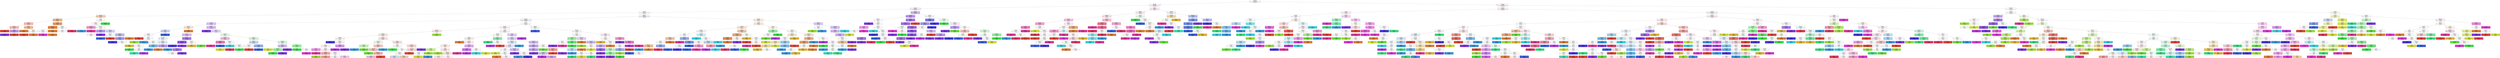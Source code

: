 digraph Tree {
node [shape=box, style="filled, rounded", color="black", fontname="helvetica"] ;
edge [fontname="helvetica"] ;
0 [label="Sp. Atk <= 60.5\ngini = 0.93\nsamples = 1190\nvalue = [91, 56, 47, 73, 31, 49, 75, 10, 47, 104, 46, 43\n131, 46, 82, 67, 43, 149]\nclass = Bug", fillcolor="#fffcfc"] ;
1 [label="Defense <= 99.5\ngini = 0.918\nsamples = 525\nvalue = [65, 27, 16, 16, 11, 31, 16, 5, 16, 39, 33, 17\n85, 22, 11, 40, 23, 52]\nclass = Water", fillcolor="#faf6fe"] ;
0 -> 1 [labeldistance=2.5, labelangle=45, headlabel="True"] ;
2 [label="HP <= 81.0\ngini = 0.909\nsamples = 430\nvalue = [55, 20, 15, 16, 10, 27, 15, 4, 10, 36, 22, 14\n82, 20, 10, 18, 9, 47]\nclass = Water", fillcolor="#f6f1fd"] ;
1 -> 2 ;
3 [label="Sp. Atk <= 29.5\ngini = 0.913\nsamples = 375\nvalue = [55, 20, 13, 16, 9, 21, 14, 4, 9, 35, 19, 9, 59\n19, 7, 16, 9, 41]\nclass = Water", fillcolor="#fdfdff"] ;
2 -> 3 ;
4 [label="Attack <= 48.0\ngini = 0.765\nsamples = 41\nvalue = [18, 1, 0, 0, 0, 2, 1, 0, 0, 1, 1, 2, 4, 1\n1, 2, 1, 6]\nclass = Grass", fillcolor="#f6d4bb"] ;
3 -> 4 ;
5 [label="Attack <= 21.0\ngini = 0.56\nsamples = 27\nvalue = [17, 0, 0, 0, 0, 0, 0, 0, 0, 0, 0, 0, 2, 1\n1, 0, 1, 5]\nclass = Grass", fillcolor="#f1ba93"] ;
4 -> 5 ;
6 [label="Sp. Atk <= 22.5\ngini = 0.625\nsamples = 8\nvalue = [2, 0, 0, 0, 0, 0, 0, 0, 0, 0, 0, 0, 2, 0\n0, 0, 0, 4]\nclass = Bug", fillcolor="#f6c2bd"] ;
5 -> 6 ;
7 [label="Sp. Atk <= 17.5\ngini = 0.48\nsamples = 5\nvalue = [0, 0, 0, 0, 0, 0, 0, 0, 0, 0, 0, 0, 2, 0\n0, 0, 0, 3]\nclass = Bug", fillcolor="#f6c2bd"] ;
6 -> 7 ;
8 [label="gini = 0.0\nsamples = 2\nvalue = [0, 0, 0, 0, 0, 0, 0, 0, 0, 0, 0, 0, 0, 0\n0, 0, 0, 2]\nclass = Bug", fillcolor="#e54739"] ;
7 -> 8 ;
9 [label="Sp. Def <= 47.5\ngini = 0.444\nsamples = 3\nvalue = [0, 0, 0, 0, 0, 0, 0, 0, 0, 0, 0, 0, 2, 0\n0, 0, 0, 1]\nclass = Water", fillcolor="#c09cf2"] ;
7 -> 9 ;
10 [label="gini = 0.0\nsamples = 2\nvalue = [0, 0, 0, 0, 0, 0, 0, 0, 0, 0, 0, 0, 2, 0\n0, 0, 0, 0]\nclass = Water", fillcolor="#8139e5"] ;
9 -> 10 ;
11 [label="gini = 0.0\nsamples = 1\nvalue = [0, 0, 0, 0, 0, 0, 0, 0, 0, 0, 0, 0, 0, 0\n0, 0, 0, 1]\nclass = Bug", fillcolor="#e54739"] ;
9 -> 11 ;
12 [label="Speed <= 35.0\ngini = 0.444\nsamples = 3\nvalue = [2, 0, 0, 0, 0, 0, 0, 0, 0, 0, 0, 0, 0, 0\n0, 0, 0, 1]\nclass = Grass", fillcolor="#f2c09c"] ;
6 -> 12 ;
13 [label="gini = 0.0\nsamples = 1\nvalue = [1, 0, 0, 0, 0, 0, 0, 0, 0, 0, 0, 0, 0, 0\n0, 0, 0, 0]\nclass = Grass", fillcolor="#e58139"] ;
12 -> 13 ;
14 [label="Speed <= 42.5\ngini = 0.5\nsamples = 2\nvalue = [1, 0, 0, 0, 0, 0, 0, 0, 0, 0, 0, 0, 0, 0\n0, 0, 0, 1]\nclass = Grass", fillcolor="#ffffff"] ;
12 -> 14 ;
15 [label="gini = 0.0\nsamples = 1\nvalue = [0, 0, 0, 0, 0, 0, 0, 0, 0, 0, 0, 0, 0, 0\n0, 0, 0, 1]\nclass = Bug", fillcolor="#e54739"] ;
14 -> 15 ;
16 [label="gini = 0.0\nsamples = 1\nvalue = [1, 0, 0, 0, 0, 0, 0, 0, 0, 0, 0, 0, 0, 0\n0, 0, 0, 0]\nclass = Grass", fillcolor="#e58139"] ;
14 -> 16 ;
17 [label="HP <= 52.5\ngini = 0.366\nsamples = 19\nvalue = [15, 0, 0, 0, 0, 0, 0, 0, 0, 0, 0, 0, 0, 1\n1, 0, 1, 1]\nclass = Grass", fillcolor="#eb9d65"] ;
5 -> 17 ;
18 [label="Defense <= 33.0\ngini = 0.117\nsamples = 16\nvalue = [15, 0, 0, 0, 0, 0, 0, 0, 0, 0, 0, 0, 0, 0\n1, 0, 0, 0]\nclass = Grass", fillcolor="#e78946"] ;
17 -> 18 ;
19 [label="Speed <= 43.5\ngini = 0.5\nsamples = 2\nvalue = [1, 0, 0, 0, 0, 0, 0, 0, 0, 0, 0, 0, 0, 0\n1, 0, 0, 0]\nclass = Grass", fillcolor="#ffffff"] ;
18 -> 19 ;
20 [label="gini = 0.0\nsamples = 1\nvalue = [0, 0, 0, 0, 0, 0, 0, 0, 0, 0, 0, 0, 0, 0\n1, 0, 0, 0]\nclass = Bug", fillcolor="#e539d7"] ;
19 -> 20 ;
21 [label="gini = 0.0\nsamples = 1\nvalue = [1, 0, 0, 0, 0, 0, 0, 0, 0, 0, 0, 0, 0, 0\n0, 0, 0, 0]\nclass = Grass", fillcolor="#e58139"] ;
19 -> 21 ;
22 [label="gini = 0.0\nsamples = 14\nvalue = [14, 0, 0, 0, 0, 0, 0, 0, 0, 0, 0, 0, 0, 0\n0, 0, 0, 0]\nclass = Grass", fillcolor="#e58139"] ;
18 -> 22 ;
23 [label="Speed <= 19.0\ngini = 0.667\nsamples = 3\nvalue = [0, 0, 0, 0, 0, 0, 0, 0, 0, 0, 0, 0, 0, 1\n0, 0, 1, 1]\nclass = Bug", fillcolor="#ffffff"] ;
17 -> 23 ;
24 [label="gini = 0.5\nsamples = 2\nvalue = [0, 0, 0, 0, 0, 0, 0, 0, 0, 0, 0, 0, 0, 1\n0, 0, 0, 1]\nclass = Bug", fillcolor="#ffffff"] ;
23 -> 24 ;
25 [label="gini = 0.0\nsamples = 1\nvalue = [0, 0, 0, 0, 0, 0, 0, 0, 0, 0, 0, 0, 0, 0\n0, 0, 1, 0]\nclass = Bug", fillcolor="#e53964"] ;
23 -> 25 ;
26 [label="HP <= 71.0\ngini = 0.888\nsamples = 14\nvalue = [1, 1, 0, 0, 0, 2, 1, 0, 0, 1, 1, 2, 2, 0\n0, 2, 0, 1]\nclass = Fire", fillcolor="#ffffff"] ;
4 -> 26 ;
27 [label="Speed <= 27.5\ngini = 0.875\nsamples = 12\nvalue = [1, 1, 0, 0, 0, 0, 1, 0, 0, 1, 1, 2, 2, 0\n0, 2, 0, 1]\nclass = Water", fillcolor="#ffffff"] ;
26 -> 27 ;
28 [label="Attack <= 62.5\ngini = 0.444\nsamples = 3\nvalue = [0, 0, 0, 0, 0, 0, 0, 0, 0, 1, 0, 0, 0, 0\n0, 2, 0, 0]\nclass = Bug", fillcolor="#f29cce"] ;
27 -> 28 ;
29 [label="gini = 0.0\nsamples = 1\nvalue = [0, 0, 0, 0, 0, 0, 0, 0, 0, 1, 0, 0, 0, 0\n0, 0, 0, 0]\nclass = Water", fillcolor="#399de5"] ;
28 -> 29 ;
30 [label="gini = 0.0\nsamples = 2\nvalue = [0, 0, 0, 0, 0, 0, 0, 0, 0, 0, 0, 0, 0, 0\n0, 2, 0, 0]\nclass = Bug", fillcolor="#e5399d"] ;
28 -> 30 ;
31 [label="Attack <= 67.5\ngini = 0.84\nsamples = 9\nvalue = [1, 1, 0, 0, 0, 0, 1, 0, 0, 0, 1, 2, 2, 0\n0, 0, 0, 1]\nclass = Water", fillcolor="#ffffff"] ;
27 -> 31 ;
32 [label="Attack <= 58.0\ngini = 0.444\nsamples = 3\nvalue = [0, 1, 0, 0, 0, 0, 0, 0, 0, 0, 0, 0, 2, 0\n0, 0, 0, 0]\nclass = Water", fillcolor="#c09cf2"] ;
31 -> 32 ;
33 [label="gini = 0.5\nsamples = 2\nvalue = [0, 1, 0, 0, 0, 0, 0, 0, 0, 0, 0, 0, 1, 0\n0, 0, 0, 0]\nclass = Grass", fillcolor="#ffffff"] ;
32 -> 33 ;
34 [label="gini = 0.0\nsamples = 1\nvalue = [0, 0, 0, 0, 0, 0, 0, 0, 0, 0, 0, 0, 1, 0\n0, 0, 0, 0]\nclass = Water", fillcolor="#8139e5"] ;
32 -> 34 ;
35 [label="Sp. Def <= 32.5\ngini = 0.778\nsamples = 6\nvalue = [1, 0, 0, 0, 0, 0, 1, 0, 0, 0, 1, 2, 0, 0\n0, 0, 0, 1]\nclass = Water", fillcolor="#dad7fa"] ;
31 -> 35 ;
36 [label="Defense <= 87.5\ngini = 0.5\nsamples = 2\nvalue = [0, 0, 0, 0, 0, 0, 0, 0, 0, 0, 1, 0, 0, 0\n0, 0, 0, 1]\nclass = Water", fillcolor="#ffffff"] ;
35 -> 36 ;
37 [label="gini = 0.0\nsamples = 1\nvalue = [0, 0, 0, 0, 0, 0, 0, 0, 0, 0, 1, 0, 0, 0\n0, 0, 0, 0]\nclass = Water", fillcolor="#3964e5"] ;
36 -> 37 ;
38 [label="gini = 0.0\nsamples = 1\nvalue = [0, 0, 0, 0, 0, 0, 0, 0, 0, 0, 0, 0, 0, 0\n0, 0, 0, 1]\nclass = Bug", fillcolor="#e54739"] ;
36 -> 38 ;
39 [label="Sp. Def <= 62.5\ngini = 0.625\nsamples = 4\nvalue = [1, 0, 0, 0, 0, 0, 1, 0, 0, 0, 0, 2, 0, 0\n0, 0, 0, 0]\nclass = Water", fillcolor="#c2bdf6"] ;
35 -> 39 ;
40 [label="HP <= 60.0\ngini = 0.444\nsamples = 3\nvalue = [0, 0, 0, 0, 0, 0, 1, 0, 0, 0, 0, 2, 0, 0\n0, 0, 0, 0]\nclass = Water", fillcolor="#a39cf2"] ;
39 -> 40 ;
41 [label="gini = 0.0\nsamples = 1\nvalue = [0, 0, 0, 0, 0, 0, 0, 0, 0, 0, 0, 1, 0, 0\n0, 0, 0, 0]\nclass = Water", fillcolor="#4739e5"] ;
40 -> 41 ;
42 [label="gini = 0.5\nsamples = 2\nvalue = [0, 0, 0, 0, 0, 0, 1, 0, 0, 0, 0, 1, 0, 0\n0, 0, 0, 0]\nclass = Fire", fillcolor="#ffffff"] ;
40 -> 42 ;
43 [label="gini = 0.0\nsamples = 1\nvalue = [1, 0, 0, 0, 0, 0, 0, 0, 0, 0, 0, 0, 0, 0\n0, 0, 0, 0]\nclass = Grass", fillcolor="#e58139"] ;
39 -> 43 ;
44 [label="gini = 0.0\nsamples = 2\nvalue = [0, 0, 0, 0, 0, 2, 0, 0, 0, 0, 0, 0, 0, 0\n0, 0, 0, 0]\nclass = Fire", fillcolor="#39e547"] ;
26 -> 44 ;
45 [label="Defense <= 69.5\ngini = 0.917\nsamples = 334\nvalue = [37, 19, 13, 16, 9, 19, 13, 4, 9, 34, 18, 7, 55\n18, 6, 14, 8, 35]\nclass = Water", fillcolor="#f7f3fd"] ;
3 -> 45 ;
46 [label="Sp. Atk <= 37.5\ngini = 0.91\nsamples = 250\nvalue = [18, 12, 10, 15, 8, 14, 12, 3, 2, 24, 12, 6, 48\n15, 6, 10, 4, 31]\nclass = Water", fillcolor="#f5f0fd"] ;
45 -> 46 ;
47 [label="HP <= 32.5\ngini = 0.839\nsamples = 58\nvalue = [4, 4, 2, 1, 1, 6, 0, 1, 1, 5, 5, 1, 20, 1\n0, 3, 1, 2]\nclass = Water", fillcolor="#ddcaf8"] ;
46 -> 47 ;
48 [label="Defense <= 36.0\ngini = 0.75\nsamples = 8\nvalue = [3, 0, 0, 1, 0, 0, 0, 0, 0, 1, 2, 0, 0, 0\n0, 0, 0, 1]\nclass = Grass", fillcolor="#fbeade"] ;
47 -> 48 ;
49 [label="Sp. Def <= 40.0\ngini = 0.72\nsamples = 5\nvalue = [0, 0, 0, 1, 0, 0, 0, 0, 0, 1, 2, 0, 0, 0\n0, 0, 0, 1]\nclass = Water", fillcolor="#ced8f8"] ;
48 -> 49 ;
50 [label="Sp. Def <= 27.5\ngini = 0.667\nsamples = 3\nvalue = [0, 0, 0, 1, 0, 0, 0, 0, 0, 1, 0, 0, 0, 0\n0, 0, 0, 1]\nclass = Grass", fillcolor="#ffffff"] ;
49 -> 50 ;
51 [label="gini = 0.0\nsamples = 1\nvalue = [0, 0, 0, 0, 0, 0, 0, 0, 0, 0, 0, 0, 0, 0\n0, 0, 0, 1]\nclass = Bug", fillcolor="#e54739"] ;
50 -> 51 ;
52 [label="Defense <= 22.5\ngini = 0.5\nsamples = 2\nvalue = [0, 0, 0, 1, 0, 0, 0, 0, 0, 1, 0, 0, 0, 0\n0, 0, 0, 0]\nclass = Grass", fillcolor="#ffffff"] ;
50 -> 52 ;
53 [label="gini = 0.0\nsamples = 1\nvalue = [0, 0, 0, 1, 0, 0, 0, 0, 0, 0, 0, 0, 0, 0\n0, 0, 0, 0]\nclass = Grass", fillcolor="#9de539"] ;
52 -> 53 ;
54 [label="gini = 0.0\nsamples = 1\nvalue = [0, 0, 0, 0, 0, 0, 0, 0, 0, 1, 0, 0, 0, 0\n0, 0, 0, 0]\nclass = Water", fillcolor="#399de5"] ;
52 -> 54 ;
55 [label="gini = 0.0\nsamples = 2\nvalue = [0, 0, 0, 0, 0, 0, 0, 0, 0, 0, 2, 0, 0, 0\n0, 0, 0, 0]\nclass = Water", fillcolor="#3964e5"] ;
49 -> 55 ;
56 [label="gini = 0.0\nsamples = 3\nvalue = [3, 0, 0, 0, 0, 0, 0, 0, 0, 0, 0, 0, 0, 0\n0, 0, 0, 0]\nclass = Grass", fillcolor="#e58139"] ;
48 -> 56 ;
57 [label="Defense <= 34.5\ngini = 0.801\nsamples = 50\nvalue = [1, 4, 2, 0, 1, 6, 0, 1, 1, 4, 3, 1, 20, 1\n0, 3, 1, 1]\nclass = Water", fillcolor="#d7c0f7"] ;
47 -> 57 ;
58 [label="gini = 0.0\nsamples = 7\nvalue = [0, 0, 0, 0, 0, 0, 0, 0, 0, 0, 0, 0, 7, 0\n0, 0, 0, 0]\nclass = Water", fillcolor="#8139e5"] ;
57 -> 58 ;
59 [label="Attack <= 60.5\ngini = 0.856\nsamples = 43\nvalue = [1, 4, 2, 0, 1, 6, 0, 1, 1, 4, 3, 1, 13, 1\n0, 3, 1, 1]\nclass = Water", fillcolor="#e7dafa"] ;
57 -> 59 ;
60 [label="HP <= 43.5\ngini = 0.752\nsamples = 23\nvalue = [1, 3, 0, 0, 1, 1, 0, 1, 0, 4, 0, 1, 10, 1\n0, 0, 0, 0]\nclass = Water", fillcolor="#d7c0f7"] ;
59 -> 60 ;
61 [label="Defense <= 36.5\ngini = 0.805\nsamples = 13\nvalue = [1, 2, 0, 0, 0, 1, 0, 1, 0, 4, 0, 0, 3, 1\n0, 0, 0, 0]\nclass = Water", fillcolor="#ebf5fc"] ;
60 -> 61 ;
62 [label="Sp. Def <= 32.5\ngini = 0.75\nsamples = 4\nvalue = [0, 1, 0, 0, 0, 1, 0, 1, 0, 0, 0, 0, 0, 1\n0, 0, 0, 0]\nclass = Grass", fillcolor="#ffffff"] ;
61 -> 62 ;
63 [label="gini = 0.0\nsamples = 1\nvalue = [0, 1, 0, 0, 0, 0, 0, 0, 0, 0, 0, 0, 0, 0\n0, 0, 0, 0]\nclass = Grass", fillcolor="#e5ba39"] ;
62 -> 63 ;
64 [label="Attack <= 40.0\ngini = 0.667\nsamples = 3\nvalue = [0, 0, 0, 0, 0, 1, 0, 1, 0, 0, 0, 0, 0, 1\n0, 0, 0, 0]\nclass = Fire", fillcolor="#ffffff"] ;
62 -> 64 ;
65 [label="gini = 0.0\nsamples = 1\nvalue = [0, 0, 0, 0, 0, 1, 0, 0, 0, 0, 0, 0, 0, 0\n0, 0, 0, 0]\nclass = Fire", fillcolor="#39e547"] ;
64 -> 65 ;
66 [label="HP <= 39.0\ngini = 0.5\nsamples = 2\nvalue = [0, 0, 0, 0, 0, 0, 0, 1, 0, 0, 0, 0, 0, 1\n0, 0, 0, 0]\nclass = Fire", fillcolor="#ffffff"] ;
64 -> 66 ;
67 [label="gini = 0.0\nsamples = 1\nvalue = [0, 0, 0, 0, 0, 0, 0, 1, 0, 0, 0, 0, 0, 0\n0, 0, 0, 0]\nclass = Fire", fillcolor="#39e5ba"] ;
66 -> 67 ;
68 [label="gini = 0.0\nsamples = 1\nvalue = [0, 0, 0, 0, 0, 0, 0, 0, 0, 0, 0, 0, 0, 1\n0, 0, 0, 0]\nclass = Bug", fillcolor="#ba39e5"] ;
66 -> 68 ;
69 [label="Speed <= 53.0\ngini = 0.667\nsamples = 9\nvalue = [1, 1, 0, 0, 0, 0, 0, 0, 0, 4, 0, 0, 3, 0\n0, 0, 0, 0]\nclass = Water", fillcolor="#deeffb"] ;
61 -> 69 ;
70 [label="Sp. Def <= 56.5\ngini = 0.375\nsamples = 4\nvalue = [1, 0, 0, 0, 0, 0, 0, 0, 0, 3, 0, 0, 0, 0\n0, 0, 0, 0]\nclass = Water", fillcolor="#7bbeee"] ;
69 -> 70 ;
71 [label="gini = 0.0\nsamples = 3\nvalue = [0, 0, 0, 0, 0, 0, 0, 0, 0, 3, 0, 0, 0, 0\n0, 0, 0, 0]\nclass = Water", fillcolor="#399de5"] ;
70 -> 71 ;
72 [label="gini = 0.0\nsamples = 1\nvalue = [1, 0, 0, 0, 0, 0, 0, 0, 0, 0, 0, 0, 0, 0\n0, 0, 0, 0]\nclass = Grass", fillcolor="#e58139"] ;
70 -> 72 ;
73 [label="Attack <= 28.5\ngini = 0.56\nsamples = 5\nvalue = [0, 1, 0, 0, 0, 0, 0, 0, 0, 1, 0, 0, 3, 0\n0, 0, 0, 0]\nclass = Water", fillcolor="#c09cf2"] ;
69 -> 73 ;
74 [label="gini = 0.0\nsamples = 1\nvalue = [0, 0, 0, 0, 0, 0, 0, 0, 0, 1, 0, 0, 0, 0\n0, 0, 0, 0]\nclass = Water", fillcolor="#399de5"] ;
73 -> 74 ;
75 [label="Attack <= 33.0\ngini = 0.375\nsamples = 4\nvalue = [0, 1, 0, 0, 0, 0, 0, 0, 0, 0, 0, 0, 3, 0\n0, 0, 0, 0]\nclass = Water", fillcolor="#ab7bee"] ;
73 -> 75 ;
76 [label="gini = 0.5\nsamples = 2\nvalue = [0, 1, 0, 0, 0, 0, 0, 0, 0, 0, 0, 0, 1, 0\n0, 0, 0, 0]\nclass = Grass", fillcolor="#ffffff"] ;
75 -> 76 ;
77 [label="gini = 0.0\nsamples = 2\nvalue = [0, 0, 0, 0, 0, 0, 0, 0, 0, 0, 0, 0, 2, 0\n0, 0, 0, 0]\nclass = Water", fillcolor="#8139e5"] ;
75 -> 77 ;
78 [label="Sp. Def <= 45.5\ngini = 0.48\nsamples = 10\nvalue = [0, 1, 0, 0, 1, 0, 0, 0, 0, 0, 0, 1, 7, 0\n0, 0, 0, 0]\nclass = Water", fillcolor="#ab7bee"] ;
60 -> 78 ;
79 [label="Sp. Atk <= 32.5\ngini = 0.219\nsamples = 8\nvalue = [0, 0, 0, 0, 0, 0, 0, 0, 0, 0, 0, 1, 7, 0\n0, 0, 0, 0]\nclass = Water", fillcolor="#9355e9"] ;
78 -> 79 ;
80 [label="gini = 0.0\nsamples = 1\nvalue = [0, 0, 0, 0, 0, 0, 0, 0, 0, 0, 0, 1, 0, 0\n0, 0, 0, 0]\nclass = Water", fillcolor="#4739e5"] ;
79 -> 80 ;
81 [label="gini = 0.0\nsamples = 7\nvalue = [0, 0, 0, 0, 0, 0, 0, 0, 0, 0, 0, 0, 7, 0\n0, 0, 0, 0]\nclass = Water", fillcolor="#8139e5"] ;
79 -> 81 ;
82 [label="Sp. Def <= 55.0\ngini = 0.5\nsamples = 2\nvalue = [0, 1, 0, 0, 1, 0, 0, 0, 0, 0, 0, 0, 0, 0\n0, 0, 0, 0]\nclass = Grass", fillcolor="#ffffff"] ;
78 -> 82 ;
83 [label="gini = 0.0\nsamples = 1\nvalue = [0, 1, 0, 0, 0, 0, 0, 0, 0, 0, 0, 0, 0, 0\n0, 0, 0, 0]\nclass = Grass", fillcolor="#e5ba39"] ;
82 -> 83 ;
84 [label="gini = 0.0\nsamples = 1\nvalue = [0, 0, 0, 0, 1, 0, 0, 0, 0, 0, 0, 0, 0, 0\n0, 0, 0, 0]\nclass = Fire", fillcolor="#64e539"] ;
82 -> 84 ;
85 [label="Sp. Atk <= 32.5\ngini = 0.85\nsamples = 20\nvalue = [0, 1, 2, 0, 0, 5, 0, 0, 1, 0, 3, 0, 3, 0\n0, 3, 1, 1]\nclass = Fire", fillcolor="#e8fce9"] ;
59 -> 85 ;
86 [label="Defense <= 50.0\ngini = 0.735\nsamples = 7\nvalue = [0, 0, 1, 0, 0, 0, 0, 0, 1, 0, 1, 0, 0, 0\n0, 3, 1, 0]\nclass = Bug", fillcolor="#f6bdde"] ;
85 -> 86 ;
87 [label="Speed <= 64.0\ngini = 0.375\nsamples = 4\nvalue = [0, 0, 0, 0, 0, 0, 0, 0, 0, 0, 1, 0, 0, 0\n0, 3, 0, 0]\nclass = Bug", fillcolor="#ee7bbe"] ;
86 -> 87 ;
88 [label="gini = 0.0\nsamples = 3\nvalue = [0, 0, 0, 0, 0, 0, 0, 0, 0, 0, 0, 0, 0, 0\n0, 3, 0, 0]\nclass = Bug", fillcolor="#e5399d"] ;
87 -> 88 ;
89 [label="gini = 0.0\nsamples = 1\nvalue = [0, 0, 0, 0, 0, 0, 0, 0, 0, 0, 1, 0, 0, 0\n0, 0, 0, 0]\nclass = Water", fillcolor="#3964e5"] ;
87 -> 89 ;
90 [label="Speed <= 40.5\ngini = 0.667\nsamples = 3\nvalue = [0, 0, 1, 0, 0, 0, 0, 0, 1, 0, 0, 0, 0, 0\n0, 0, 1, 0]\nclass = Grass", fillcolor="#ffffff"] ;
86 -> 90 ;
91 [label="gini = 0.0\nsamples = 1\nvalue = [0, 0, 0, 0, 0, 0, 0, 0, 1, 0, 0, 0, 0, 0\n0, 0, 0, 0]\nclass = Fire", fillcolor="#39d7e5"] ;
90 -> 91 ;
92 [label="Defense <= 61.5\ngini = 0.5\nsamples = 2\nvalue = [0, 0, 1, 0, 0, 0, 0, 0, 0, 0, 0, 0, 0, 0\n0, 0, 1, 0]\nclass = Grass", fillcolor="#ffffff"] ;
90 -> 92 ;
93 [label="gini = 0.0\nsamples = 1\nvalue = [0, 0, 1, 0, 0, 0, 0, 0, 0, 0, 0, 0, 0, 0\n0, 0, 0, 0]\nclass = Grass", fillcolor="#d7e539"] ;
92 -> 93 ;
94 [label="gini = 0.0\nsamples = 1\nvalue = [0, 0, 0, 0, 0, 0, 0, 0, 0, 0, 0, 0, 0, 0\n0, 0, 1, 0]\nclass = Bug", fillcolor="#e53964"] ;
92 -> 94 ;
95 [label="Attack <= 77.5\ngini = 0.757\nsamples = 13\nvalue = [0, 1, 1, 0, 0, 5, 0, 0, 0, 0, 2, 0, 3, 0\n0, 0, 0, 1]\nclass = Fire", fillcolor="#d7fada"] ;
85 -> 95 ;
96 [label="Attack <= 71.0\ngini = 0.72\nsamples = 5\nvalue = [0, 0, 1, 0, 0, 1, 0, 0, 0, 0, 2, 0, 0, 0\n0, 0, 0, 1]\nclass = Water", fillcolor="#ced8f8"] ;
95 -> 96 ;
97 [label="Defense <= 50.0\ngini = 0.5\nsamples = 2\nvalue = [0, 0, 0, 0, 0, 1, 0, 0, 0, 0, 0, 0, 0, 0\n0, 0, 0, 1]\nclass = Fire", fillcolor="#ffffff"] ;
96 -> 97 ;
98 [label="gini = 0.0\nsamples = 1\nvalue = [0, 0, 0, 0, 0, 1, 0, 0, 0, 0, 0, 0, 0, 0\n0, 0, 0, 0]\nclass = Fire", fillcolor="#39e547"] ;
97 -> 98 ;
99 [label="gini = 0.0\nsamples = 1\nvalue = [0, 0, 0, 0, 0, 0, 0, 0, 0, 0, 0, 0, 0, 0\n0, 0, 0, 1]\nclass = Bug", fillcolor="#e54739"] ;
97 -> 99 ;
100 [label="HP <= 62.0\ngini = 0.444\nsamples = 3\nvalue = [0, 0, 1, 0, 0, 0, 0, 0, 0, 0, 2, 0, 0, 0\n0, 0, 0, 0]\nclass = Water", fillcolor="#9cb2f2"] ;
96 -> 100 ;
101 [label="gini = 0.0\nsamples = 2\nvalue = [0, 0, 0, 0, 0, 0, 0, 0, 0, 0, 2, 0, 0, 0\n0, 0, 0, 0]\nclass = Water", fillcolor="#3964e5"] ;
100 -> 101 ;
102 [label="gini = 0.0\nsamples = 1\nvalue = [0, 0, 1, 0, 0, 0, 0, 0, 0, 0, 0, 0, 0, 0\n0, 0, 0, 0]\nclass = Grass", fillcolor="#d7e539"] ;
100 -> 102 ;
103 [label="Sp. Def <= 70.0\ngini = 0.594\nsamples = 8\nvalue = [0, 1, 0, 0, 0, 4, 0, 0, 0, 0, 0, 0, 3, 0\n0, 0, 0, 0]\nclass = Fire", fillcolor="#d7fada"] ;
95 -> 103 ;
104 [label="Attack <= 81.5\ngini = 0.48\nsamples = 5\nvalue = [0, 0, 0, 0, 0, 2, 0, 0, 0, 0, 0, 0, 3, 0\n0, 0, 0, 0]\nclass = Water", fillcolor="#d5bdf6"] ;
103 -> 104 ;
105 [label="Sp. Def <= 55.0\ngini = 0.444\nsamples = 3\nvalue = [0, 0, 0, 0, 0, 2, 0, 0, 0, 0, 0, 0, 1, 0\n0, 0, 0, 0]\nclass = Fire", fillcolor="#9cf2a3"] ;
104 -> 105 ;
106 [label="gini = 0.0\nsamples = 2\nvalue = [0, 0, 0, 0, 0, 2, 0, 0, 0, 0, 0, 0, 0, 0\n0, 0, 0, 0]\nclass = Fire", fillcolor="#39e547"] ;
105 -> 106 ;
107 [label="gini = 0.0\nsamples = 1\nvalue = [0, 0, 0, 0, 0, 0, 0, 0, 0, 0, 0, 0, 1, 0\n0, 0, 0, 0]\nclass = Water", fillcolor="#8139e5"] ;
105 -> 107 ;
108 [label="gini = 0.0\nsamples = 2\nvalue = [0, 0, 0, 0, 0, 0, 0, 0, 0, 0, 0, 0, 2, 0\n0, 0, 0, 0]\nclass = Water", fillcolor="#8139e5"] ;
104 -> 108 ;
109 [label="Defense <= 54.0\ngini = 0.444\nsamples = 3\nvalue = [0, 1, 0, 0, 0, 2, 0, 0, 0, 0, 0, 0, 0, 0\n0, 0, 0, 0]\nclass = Fire", fillcolor="#9cf2a3"] ;
103 -> 109 ;
110 [label="gini = 0.0\nsamples = 1\nvalue = [0, 0, 0, 0, 0, 1, 0, 0, 0, 0, 0, 0, 0, 0\n0, 0, 0, 0]\nclass = Fire", fillcolor="#39e547"] ;
109 -> 110 ;
111 [label="gini = 0.5\nsamples = 2\nvalue = [0, 1, 0, 0, 0, 1, 0, 0, 0, 0, 0, 0, 0, 0\n0, 0, 0, 0]\nclass = Grass", fillcolor="#ffffff"] ;
109 -> 111 ;
112 [label="Attack <= 80.5\ngini = 0.915\nsamples = 192\nvalue = [14, 8, 8, 14, 7, 8, 12, 2, 1, 19, 7, 5, 28\n14, 6, 7, 3, 29]\nclass = Bug", fillcolor="#fffefe"] ;
46 -> 112 ;
113 [label="Attack <= 49.5\ngini = 0.909\nsamples = 159\nvalue = [10, 7, 7, 12, 7, 2, 11, 2, 1, 19, 3, 5, 21\n13, 6, 3, 3, 27]\nclass = Bug", fillcolor="#fef7f6"] ;
112 -> 113 ;
114 [label="Speed <= 98.5\ngini = 0.889\nsamples = 62\nvalue = [5, 3, 0, 6, 5, 1, 1, 1, 0, 8, 2, 3, 4, 2\n6, 1, 0, 14]\nclass = Bug", fillcolor="#fcebe9"] ;
113 -> 114 ;
115 [label="Sp. Def <= 54.0\ngini = 0.887\nsamples = 60\nvalue = [5, 3, 0, 4, 5, 1, 1, 1, 0, 8, 2, 3, 4, 2\n6, 1, 0, 14]\nclass = Bug", fillcolor="#fceae8"] ;
114 -> 115 ;
116 [label="Speed <= 25.5\ngini = 0.891\nsamples = 30\nvalue = [3, 3, 0, 4, 0, 0, 0, 1, 0, 2, 0, 2, 3, 2\n4, 1, 0, 5]\nclass = Bug", fillcolor="#fef8f7"] ;
115 -> 116 ;
117 [label="gini = 0.0\nsamples = 2\nvalue = [0, 0, 0, 0, 0, 0, 0, 0, 0, 0, 0, 2, 0, 0\n0, 0, 0, 0]\nclass = Water", fillcolor="#4739e5"] ;
116 -> 117 ;
118 [label="Defense <= 51.0\ngini = 0.88\nsamples = 28\nvalue = [3, 3, 0, 4, 0, 0, 0, 1, 0, 2, 0, 0, 3, 2\n4, 1, 0, 5]\nclass = Bug", fillcolor="#fef7f7"] ;
116 -> 118 ;
119 [label="HP <= 35.0\ngini = 0.864\nsamples = 25\nvalue = [3, 3, 0, 4, 0, 0, 0, 1, 0, 2, 0, 0, 2, 0\n4, 1, 0, 5]\nclass = Bug", fillcolor="#fef6f6"] ;
118 -> 119 ;
120 [label="Attack <= 37.5\ngini = 0.444\nsamples = 3\nvalue = [0, 0, 0, 0, 0, 0, 0, 0, 0, 0, 0, 0, 0, 0\n2, 1, 0, 0]\nclass = Bug", fillcolor="#f29ceb"] ;
119 -> 120 ;
121 [label="gini = 0.0\nsamples = 2\nvalue = [0, 0, 0, 0, 0, 0, 0, 0, 0, 0, 0, 0, 0, 0\n2, 0, 0, 0]\nclass = Bug", fillcolor="#e539d7"] ;
120 -> 121 ;
122 [label="gini = 0.0\nsamples = 1\nvalue = [0, 0, 0, 0, 0, 0, 0, 0, 0, 0, 0, 0, 0, 0\n0, 1, 0, 0]\nclass = Bug", fillcolor="#e5399d"] ;
120 -> 122 ;
123 [label="Sp. Atk <= 46.5\ngini = 0.851\nsamples = 22\nvalue = [3, 3, 0, 4, 0, 0, 0, 1, 0, 2, 0, 0, 2, 0\n2, 0, 0, 5]\nclass = Bug", fillcolor="#fef5f4"] ;
119 -> 123 ;
124 [label="Speed <= 28.0\ngini = 0.688\nsamples = 8\nvalue = [0, 0, 0, 1, 0, 0, 0, 1, 0, 1, 0, 0, 1, 0\n0, 0, 0, 4]\nclass = Bug", fillcolor="#f4b0aa"] ;
123 -> 124 ;
125 [label="gini = 0.0\nsamples = 1\nvalue = [0, 0, 0, 1, 0, 0, 0, 0, 0, 0, 0, 0, 0, 0\n0, 0, 0, 0]\nclass = Grass", fillcolor="#9de539"] ;
124 -> 125 ;
126 [label="gini = 0.612\nsamples = 7\nvalue = [0, 0, 0, 0, 0, 0, 0, 1, 0, 1, 0, 0, 1, 0\n0, 0, 0, 4]\nclass = Bug", fillcolor="#f2a39c"] ;
124 -> 126 ;
127 [label="Defense <= 42.0\ngini = 0.827\nsamples = 14\nvalue = [3, 3, 0, 3, 0, 0, 0, 0, 0, 1, 0, 0, 1, 0\n2, 0, 0, 1]\nclass = Grass", fillcolor="#ffffff"] ;
123 -> 127 ;
128 [label="gini = 0.716\nsamples = 9\nvalue = [2, 3, 0, 3, 0, 0, 0, 0, 0, 0, 0, 0, 0, 0\n0, 0, 0, 1]\nclass = Grass", fillcolor="#ffffff"] ;
127 -> 128 ;
129 [label="gini = 0.72\nsamples = 5\nvalue = [1, 0, 0, 0, 0, 0, 0, 0, 0, 1, 0, 0, 1, 0\n2, 0, 0, 0]\nclass = Bug", fillcolor="#f8cef5"] ;
127 -> 129 ;
130 [label="Speed <= 44.5\ngini = 0.444\nsamples = 3\nvalue = [0, 0, 0, 0, 0, 0, 0, 0, 0, 0, 0, 0, 1, 2\n0, 0, 0, 0]\nclass = Bug", fillcolor="#dc9cf2"] ;
118 -> 130 ;
131 [label="gini = 0.0\nsamples = 2\nvalue = [0, 0, 0, 0, 0, 0, 0, 0, 0, 0, 0, 0, 0, 2\n0, 0, 0, 0]\nclass = Bug", fillcolor="#ba39e5"] ;
130 -> 131 ;
132 [label="gini = 0.0\nsamples = 1\nvalue = [0, 0, 0, 0, 0, 0, 0, 0, 0, 0, 0, 0, 1, 0\n0, 0, 0, 0]\nclass = Water", fillcolor="#8139e5"] ;
130 -> 132 ;
133 [label="Speed <= 49.5\ngini = 0.824\nsamples = 30\nvalue = [2, 0, 0, 0, 5, 1, 1, 0, 0, 6, 2, 1, 1, 0\n2, 0, 0, 9]\nclass = Bug", fillcolor="#fce8e6"] ;
115 -> 133 ;
134 [label="Sp. Def <= 61.5\ngini = 0.724\nsamples = 14\nvalue = [0, 0, 0, 0, 5, 0, 0, 0, 0, 3, 0, 0, 0, 0\n2, 0, 0, 4]\nclass = Fire", fillcolor="#effceb"] ;
133 -> 134 ;
135 [label="Sp. Atk <= 42.5\ngini = 0.48\nsamples = 5\nvalue = [0, 0, 0, 0, 3, 0, 0, 0, 0, 2, 0, 0, 0, 0\n0, 0, 0, 0]\nclass = Fire", fillcolor="#cbf6bd"] ;
134 -> 135 ;
136 [label="gini = 0.0\nsamples = 2\nvalue = [0, 0, 0, 0, 0, 0, 0, 0, 0, 2, 0, 0, 0, 0\n0, 0, 0, 0]\nclass = Water", fillcolor="#399de5"] ;
135 -> 136 ;
137 [label="gini = 0.0\nsamples = 3\nvalue = [0, 0, 0, 0, 3, 0, 0, 0, 0, 0, 0, 0, 0, 0\n0, 0, 0, 0]\nclass = Fire", fillcolor="#64e539"] ;
135 -> 137 ;
138 [label="Attack <= 48.5\ngini = 0.691\nsamples = 9\nvalue = [0, 0, 0, 0, 2, 0, 0, 0, 0, 1, 0, 0, 0, 0\n2, 0, 0, 4]\nclass = Bug", fillcolor="#f8cac6"] ;
134 -> 138 ;
139 [label="Attack <= 25.0\ngini = 0.625\nsamples = 8\nvalue = [0, 0, 0, 0, 2, 0, 0, 0, 0, 0, 0, 0, 0, 0\n2, 0, 0, 4]\nclass = Bug", fillcolor="#f6c2bd"] ;
138 -> 139 ;
140 [label="gini = 0.0\nsamples = 1\nvalue = [0, 0, 0, 0, 1, 0, 0, 0, 0, 0, 0, 0, 0, 0\n0, 0, 0, 0]\nclass = Fire", fillcolor="#64e539"] ;
139 -> 140 ;
141 [label="Defense <= 51.0\ngini = 0.571\nsamples = 7\nvalue = [0, 0, 0, 0, 1, 0, 0, 0, 0, 0, 0, 0, 0, 0\n2, 0, 0, 4]\nclass = Bug", fillcolor="#f5b5b0"] ;
139 -> 141 ;
142 [label="gini = 0.625\nsamples = 4\nvalue = [0, 0, 0, 0, 1, 0, 0, 0, 0, 0, 0, 0, 0, 0\n2, 0, 0, 1]\nclass = Bug", fillcolor="#f6bdf2"] ;
141 -> 142 ;
143 [label="gini = 0.0\nsamples = 3\nvalue = [0, 0, 0, 0, 0, 0, 0, 0, 0, 0, 0, 0, 0, 0\n0, 0, 0, 3]\nclass = Bug", fillcolor="#e54739"] ;
141 -> 143 ;
144 [label="gini = 0.0\nsamples = 1\nvalue = [0, 0, 0, 0, 0, 0, 0, 0, 0, 1, 0, 0, 0, 0\n0, 0, 0, 0]\nclass = Water", fillcolor="#399de5"] ;
138 -> 144 ;
145 [label="HP <= 39.0\ngini = 0.82\nsamples = 16\nvalue = [2, 0, 0, 0, 0, 1, 1, 0, 0, 3, 2, 1, 1, 0\n0, 0, 0, 5]\nclass = Bug", fillcolor="#fbe3e1"] ;
133 -> 145 ;
146 [label="Speed <= 62.5\ngini = 0.667\nsamples = 3\nvalue = [0, 0, 0, 0, 0, 1, 1, 0, 0, 0, 0, 1, 0, 0\n0, 0, 0, 0]\nclass = Fire", fillcolor="#ffffff"] ;
145 -> 146 ;
147 [label="gini = 0.0\nsamples = 1\nvalue = [0, 0, 0, 0, 0, 1, 0, 0, 0, 0, 0, 0, 0, 0\n0, 0, 0, 0]\nclass = Fire", fillcolor="#39e547"] ;
146 -> 147 ;
148 [label="gini = 0.5\nsamples = 2\nvalue = [0, 0, 0, 0, 0, 0, 1, 0, 0, 0, 0, 1, 0, 0\n0, 0, 0, 0]\nclass = Fire", fillcolor="#ffffff"] ;
146 -> 148 ;
149 [label="Defense <= 58.0\ngini = 0.746\nsamples = 13\nvalue = [2, 0, 0, 0, 0, 0, 0, 0, 0, 3, 2, 0, 1, 0\n0, 0, 0, 5]\nclass = Bug", fillcolor="#fadad7"] ;
145 -> 149 ;
150 [label="Sp. Atk <= 55.5\ngini = 0.708\nsamples = 12\nvalue = [2, 0, 0, 0, 0, 0, 0, 0, 0, 3, 2, 0, 0, 0\n0, 0, 0, 5]\nclass = Bug", fillcolor="#f9d6d3"] ;
149 -> 150 ;
151 [label="Sp. Def <= 75.0\ngini = 0.74\nsamples = 10\nvalue = [2, 0, 0, 0, 0, 0, 0, 0, 0, 3, 2, 0, 0, 0\n0, 0, 0, 3]\nclass = Water", fillcolor="#ffffff"] ;
150 -> 151 ;
152 [label="gini = 0.611\nsamples = 6\nvalue = [0, 0, 0, 0, 0, 0, 0, 0, 0, 3, 1, 0, 0, 0\n0, 0, 0, 2]\nclass = Water", fillcolor="#cee6f8"] ;
151 -> 152 ;
153 [label="gini = 0.625\nsamples = 4\nvalue = [2, 0, 0, 0, 0, 0, 0, 0, 0, 0, 1, 0, 0, 0\n0, 0, 0, 1]\nclass = Grass", fillcolor="#f6d5bd"] ;
151 -> 153 ;
154 [label="gini = 0.0\nsamples = 2\nvalue = [0, 0, 0, 0, 0, 0, 0, 0, 0, 0, 0, 0, 0, 0\n0, 0, 0, 2]\nclass = Bug", fillcolor="#e54739"] ;
150 -> 154 ;
155 [label="gini = 0.0\nsamples = 1\nvalue = [0, 0, 0, 0, 0, 0, 0, 0, 0, 0, 0, 0, 1, 0\n0, 0, 0, 0]\nclass = Water", fillcolor="#8139e5"] ;
149 -> 155 ;
156 [label="gini = 0.0\nsamples = 2\nvalue = [0, 0, 0, 2, 0, 0, 0, 0, 0, 0, 0, 0, 0, 0\n0, 0, 0, 0]\nclass = Grass", fillcolor="#9de539"] ;
114 -> 156 ;
157 [label="HP <= 53.5\ngini = 0.899\nsamples = 97\nvalue = [5, 4, 7, 6, 2, 1, 10, 1, 1, 11, 1, 2, 17, 11\n0, 2, 3, 13]\nclass = Water", fillcolor="#f9f6fe"] ;
113 -> 157 ;
158 [label="Sp. Atk <= 56.5\ngini = 0.902\nsamples = 55\nvalue = [4, 2, 5, 5, 0, 1, 8, 0, 1, 5, 1, 1, 3, 6\n0, 2, 2, 9]\nclass = Bug", fillcolor="#fefbfb"] ;
157 -> 158 ;
159 [label="Speed <= 31.0\ngini = 0.908\nsamples = 49\nvalue = [4, 2, 5, 5, 0, 1, 4, 0, 1, 5, 1, 1, 3, 5\n0, 2, 2, 8]\nclass = Bug", fillcolor="#fdf2f2"] ;
158 -> 159 ;
160 [label="gini = 0.0\nsamples = 2\nvalue = [2, 0, 0, 0, 0, 0, 0, 0, 0, 0, 0, 0, 0, 0\n0, 0, 0, 0]\nclass = Grass", fillcolor="#e58139"] ;
159 -> 160 ;
161 [label="Sp. Def <= 51.0\ngini = 0.905\nsamples = 47\nvalue = [2, 2, 5, 5, 0, 1, 4, 0, 1, 5, 1, 1, 3, 5\n0, 2, 2, 8]\nclass = Bug", fillcolor="#fdf2f1"] ;
159 -> 161 ;
162 [label="Defense <= 34.5\ngini = 0.896\nsamples = 41\nvalue = [2, 2, 4, 5, 0, 1, 4, 0, 0, 5, 1, 1, 3, 2\n0, 1, 2, 8]\nclass = Bug", fillcolor="#fdf0ee"] ;
161 -> 162 ;
163 [label="HP <= 42.5\ngini = 0.56\nsamples = 5\nvalue = [0, 0, 1, 3, 0, 0, 0, 0, 0, 1, 0, 0, 0, 0\n0, 0, 0, 0]\nclass = Grass", fillcolor="#cef29c"] ;
162 -> 163 ;
164 [label="Sp. Atk <= 42.5\ngini = 0.5\nsamples = 2\nvalue = [0, 0, 1, 0, 0, 0, 0, 0, 0, 1, 0, 0, 0, 0\n0, 0, 0, 0]\nclass = Grass", fillcolor="#ffffff"] ;
163 -> 164 ;
165 [label="gini = 0.0\nsamples = 1\nvalue = [0, 0, 1, 0, 0, 0, 0, 0, 0, 0, 0, 0, 0, 0\n0, 0, 0, 0]\nclass = Grass", fillcolor="#d7e539"] ;
164 -> 165 ;
166 [label="gini = 0.0\nsamples = 1\nvalue = [0, 0, 0, 0, 0, 0, 0, 0, 0, 1, 0, 0, 0, 0\n0, 0, 0, 0]\nclass = Water", fillcolor="#399de5"] ;
164 -> 166 ;
167 [label="gini = 0.0\nsamples = 3\nvalue = [0, 0, 0, 3, 0, 0, 0, 0, 0, 0, 0, 0, 0, 0\n0, 0, 0, 0]\nclass = Grass", fillcolor="#9de539"] ;
163 -> 167 ;
168 [label="HP <= 37.5\ngini = 0.894\nsamples = 36\nvalue = [2, 2, 3, 2, 0, 1, 4, 0, 0, 4, 1, 1, 3, 2\n0, 1, 2, 8]\nclass = Bug", fillcolor="#fce8e6"] ;
162 -> 168 ;
169 [label="gini = 0.0\nsamples = 2\nvalue = [0, 0, 0, 2, 0, 0, 0, 0, 0, 0, 0, 0, 0, 0\n0, 0, 0, 0]\nclass = Grass", fillcolor="#9de539"] ;
168 -> 169 ;
170 [label="Defense <= 54.5\ngini = 0.884\nsamples = 34\nvalue = [2, 2, 3, 0, 0, 1, 4, 0, 0, 4, 1, 1, 3, 2\n0, 1, 2, 8]\nclass = Bug", fillcolor="#fce6e5"] ;
168 -> 170 ;
171 [label="gini = 0.872\nsamples = 27\nvalue = [2, 2, 1, 0, 0, 0, 4, 0, 0, 4, 1, 1, 3, 2\n0, 1, 0, 6]\nclass = Bug", fillcolor="#fdefee"] ;
170 -> 171 ;
172 [label="gini = 0.735\nsamples = 7\nvalue = [0, 0, 2, 0, 0, 1, 0, 0, 0, 0, 0, 0, 0, 0\n0, 0, 2, 2]\nclass = Grass", fillcolor="#ffffff"] ;
170 -> 172 ;
173 [label="Sp. Atk <= 46.5\ngini = 0.667\nsamples = 6\nvalue = [0, 0, 1, 0, 0, 0, 0, 0, 1, 0, 0, 0, 0, 3\n0, 1, 0, 0]\nclass = Bug", fillcolor="#e3b0f5"] ;
161 -> 173 ;
174 [label="Sp. Atk <= 39.5\ngini = 0.375\nsamples = 4\nvalue = [0, 0, 0, 0, 0, 0, 0, 0, 0, 0, 0, 0, 0, 3\n0, 1, 0, 0]\nclass = Bug", fillcolor="#d17bee"] ;
173 -> 174 ;
175 [label="gini = 0.0\nsamples = 1\nvalue = [0, 0, 0, 0, 0, 0, 0, 0, 0, 0, 0, 0, 0, 0\n0, 1, 0, 0]\nclass = Bug", fillcolor="#e5399d"] ;
174 -> 175 ;
176 [label="gini = 0.0\nsamples = 3\nvalue = [0, 0, 0, 0, 0, 0, 0, 0, 0, 0, 0, 0, 0, 3\n0, 0, 0, 0]\nclass = Bug", fillcolor="#ba39e5"] ;
174 -> 176 ;
177 [label="Sp. Def <= 67.5\ngini = 0.5\nsamples = 2\nvalue = [0, 0, 1, 0, 0, 0, 0, 0, 1, 0, 0, 0, 0, 0\n0, 0, 0, 0]\nclass = Grass", fillcolor="#ffffff"] ;
173 -> 177 ;
178 [label="gini = 0.0\nsamples = 1\nvalue = [0, 0, 0, 0, 0, 0, 0, 0, 1, 0, 0, 0, 0, 0\n0, 0, 0, 0]\nclass = Fire", fillcolor="#39d7e5"] ;
177 -> 178 ;
179 [label="gini = 0.0\nsamples = 1\nvalue = [0, 0, 1, 0, 0, 0, 0, 0, 0, 0, 0, 0, 0, 0\n0, 0, 0, 0]\nclass = Grass", fillcolor="#d7e539"] ;
177 -> 179 ;
180 [label="HP <= 47.5\ngini = 0.5\nsamples = 6\nvalue = [0, 0, 0, 0, 0, 0, 4, 0, 0, 0, 0, 0, 0, 1\n0, 0, 0, 1]\nclass = Fire", fillcolor="#88efb3"] ;
158 -> 180 ;
181 [label="gini = 0.0\nsamples = 4\nvalue = [0, 0, 0, 0, 0, 0, 4, 0, 0, 0, 0, 0, 0, 0\n0, 0, 0, 0]\nclass = Fire", fillcolor="#39e581"] ;
180 -> 181 ;
182 [label="Speed <= 37.0\ngini = 0.5\nsamples = 2\nvalue = [0, 0, 0, 0, 0, 0, 0, 0, 0, 0, 0, 0, 0, 1\n0, 0, 0, 1]\nclass = Bug", fillcolor="#ffffff"] ;
180 -> 182 ;
183 [label="gini = 0.0\nsamples = 1\nvalue = [0, 0, 0, 0, 0, 0, 0, 0, 0, 0, 0, 0, 0, 1\n0, 0, 0, 0]\nclass = Bug", fillcolor="#ba39e5"] ;
182 -> 183 ;
184 [label="gini = 0.0\nsamples = 1\nvalue = [0, 0, 0, 0, 0, 0, 0, 0, 0, 0, 0, 0, 0, 0\n0, 0, 0, 1]\nclass = Bug", fillcolor="#e54739"] ;
182 -> 184 ;
185 [label="HP <= 79.0\ngini = 0.833\nsamples = 42\nvalue = [1, 2, 2, 1, 2, 0, 2, 1, 0, 6, 0, 1, 14, 5\n0, 0, 1, 4]\nclass = Water", fillcolor="#e3d3f9"] ;
157 -> 185 ;
186 [label="Speed <= 47.5\ngini = 0.826\nsamples = 40\nvalue = [1, 2, 2, 1, 2, 0, 2, 1, 0, 6, 0, 1, 14, 3\n0, 0, 1, 4]\nclass = Water", fillcolor="#e1d0f9"] ;
185 -> 186 ;
187 [label="Defense <= 52.5\ngini = 0.819\nsamples = 12\nvalue = [1, 0, 1, 0, 1, 0, 1, 0, 0, 4, 0, 1, 2, 0\n0, 0, 1, 0]\nclass = Water", fillcolor="#d7ebfa"] ;
186 -> 187 ;
188 [label="Sp. Atk <= 47.5\ngini = 0.864\nsamples = 9\nvalue = [1, 0, 1, 0, 1, 0, 1, 0, 0, 1, 0, 1, 2, 0\n0, 0, 1, 0]\nclass = Water", fillcolor="#efe6fc"] ;
187 -> 188 ;
189 [label="HP <= 59.0\ngini = 0.8\nsamples = 5\nvalue = [1, 0, 1, 0, 1, 0, 1, 0, 0, 0, 0, 0, 0, 0\n0, 0, 1, 0]\nclass = Grass", fillcolor="#ffffff"] ;
188 -> 189 ;
190 [label="gini = 0.0\nsamples = 1\nvalue = [0, 0, 1, 0, 0, 0, 0, 0, 0, 0, 0, 0, 0, 0\n0, 0, 0, 0]\nclass = Grass", fillcolor="#d7e539"] ;
189 -> 190 ;
191 [label="Attack <= 59.0\ngini = 0.75\nsamples = 4\nvalue = [1, 0, 0, 0, 1, 0, 1, 0, 0, 0, 0, 0, 0, 0\n0, 0, 1, 0]\nclass = Grass", fillcolor="#ffffff"] ;
189 -> 191 ;
192 [label="gini = 0.0\nsamples = 1\nvalue = [1, 0, 0, 0, 0, 0, 0, 0, 0, 0, 0, 0, 0, 0\n0, 0, 0, 0]\nclass = Grass", fillcolor="#e58139"] ;
191 -> 192 ;
193 [label="gini = 0.667\nsamples = 3\nvalue = [0, 0, 0, 0, 1, 0, 1, 0, 0, 0, 0, 0, 0, 0\n0, 0, 1, 0]\nclass = Fire", fillcolor="#ffffff"] ;
191 -> 193 ;
194 [label="Sp. Atk <= 53.0\ngini = 0.625\nsamples = 4\nvalue = [0, 0, 0, 0, 0, 0, 0, 0, 0, 1, 0, 1, 2, 0\n0, 0, 0, 0]\nclass = Water", fillcolor="#d5bdf6"] ;
188 -> 194 ;
195 [label="gini = 0.0\nsamples = 2\nvalue = [0, 0, 0, 0, 0, 0, 0, 0, 0, 0, 0, 0, 2, 0\n0, 0, 0, 0]\nclass = Water", fillcolor="#8139e5"] ;
194 -> 195 ;
196 [label="Speed <= 27.5\ngini = 0.5\nsamples = 2\nvalue = [0, 0, 0, 0, 0, 0, 0, 0, 0, 1, 0, 1, 0, 0\n0, 0, 0, 0]\nclass = Water", fillcolor="#ffffff"] ;
194 -> 196 ;
197 [label="gini = 0.0\nsamples = 1\nvalue = [0, 0, 0, 0, 0, 0, 0, 0, 0, 1, 0, 0, 0, 0\n0, 0, 0, 0]\nclass = Water", fillcolor="#399de5"] ;
196 -> 197 ;
198 [label="gini = 0.0\nsamples = 1\nvalue = [0, 0, 0, 0, 0, 0, 0, 0, 0, 0, 0, 1, 0, 0\n0, 0, 0, 0]\nclass = Water", fillcolor="#4739e5"] ;
196 -> 198 ;
199 [label="gini = 0.0\nsamples = 3\nvalue = [0, 0, 0, 0, 0, 0, 0, 0, 0, 3, 0, 0, 0, 0\n0, 0, 0, 0]\nclass = Water", fillcolor="#399de5"] ;
187 -> 199 ;
200 [label="Sp. Atk <= 55.5\ngini = 0.768\nsamples = 28\nvalue = [0, 2, 1, 1, 1, 0, 1, 1, 0, 2, 0, 0, 12, 3\n0, 0, 0, 4]\nclass = Water", fillcolor="#d5bdf6"] ;
186 -> 200 ;
201 [label="Sp. Def <= 73.5\ngini = 0.68\nsamples = 21\nvalue = [0, 2, 0, 1, 1, 0, 0, 1, 0, 0, 0, 0, 11, 3\n0, 0, 0, 2]\nclass = Water", fillcolor="#c7a7f3"] ;
200 -> 201 ;
202 [label="Attack <= 61.0\ngini = 0.65\nsamples = 20\nvalue = [0, 2, 0, 1, 0, 0, 0, 1, 0, 0, 0, 0, 11, 3\n0, 0, 0, 2]\nclass = Water", fillcolor="#c4a2f3"] ;
201 -> 202 ;
203 [label="gini = 0.0\nsamples = 4\nvalue = [0, 0, 0, 0, 0, 0, 0, 0, 0, 0, 0, 0, 4, 0\n0, 0, 0, 0]\nclass = Water", fillcolor="#8139e5"] ;
202 -> 203 ;
204 [label="Attack <= 64.0\ngini = 0.734\nsamples = 16\nvalue = [0, 2, 0, 1, 0, 0, 0, 1, 0, 0, 0, 0, 7, 3\n0, 0, 0, 2]\nclass = Water", fillcolor="#d8c2f7"] ;
202 -> 204 ;
205 [label="gini = 0.0\nsamples = 2\nvalue = [0, 0, 0, 0, 0, 0, 0, 0, 0, 0, 0, 0, 0, 2\n0, 0, 0, 0]\nclass = Bug", fillcolor="#ba39e5"] ;
204 -> 205 ;
206 [label="gini = 0.694\nsamples = 14\nvalue = [0, 2, 0, 1, 0, 0, 0, 1, 0, 0, 0, 0, 7, 1\n0, 0, 0, 2]\nclass = Water", fillcolor="#caacf4"] ;
204 -> 206 ;
207 [label="gini = 0.0\nsamples = 1\nvalue = [0, 0, 0, 0, 1, 0, 0, 0, 0, 0, 0, 0, 0, 0\n0, 0, 0, 0]\nclass = Fire", fillcolor="#64e539"] ;
201 -> 207 ;
208 [label="Attack <= 67.5\ngini = 0.776\nsamples = 7\nvalue = [0, 0, 1, 0, 0, 0, 1, 0, 0, 2, 0, 0, 1, 0\n0, 0, 0, 2]\nclass = Water", fillcolor="#ffffff"] ;
200 -> 208 ;
209 [label="Defense <= 55.0\ngini = 0.444\nsamples = 3\nvalue = [0, 0, 0, 0, 0, 0, 0, 0, 0, 0, 0, 0, 1, 0\n0, 0, 0, 2]\nclass = Bug", fillcolor="#f2a39c"] ;
208 -> 209 ;
210 [label="gini = 0.0\nsamples = 2\nvalue = [0, 0, 0, 0, 0, 0, 0, 0, 0, 0, 0, 0, 0, 0\n0, 0, 0, 2]\nclass = Bug", fillcolor="#e54739"] ;
209 -> 210 ;
211 [label="gini = 0.0\nsamples = 1\nvalue = [0, 0, 0, 0, 0, 0, 0, 0, 0, 0, 0, 0, 1, 0\n0, 0, 0, 0]\nclass = Water", fillcolor="#8139e5"] ;
209 -> 211 ;
212 [label="Speed <= 83.5\ngini = 0.625\nsamples = 4\nvalue = [0, 0, 1, 0, 0, 0, 1, 0, 0, 2, 0, 0, 0, 0\n0, 0, 0, 0]\nclass = Water", fillcolor="#bddef6"] ;
208 -> 212 ;
213 [label="gini = 0.0\nsamples = 2\nvalue = [0, 0, 0, 0, 0, 0, 0, 0, 0, 2, 0, 0, 0, 0\n0, 0, 0, 0]\nclass = Water", fillcolor="#399de5"] ;
212 -> 213 ;
214 [label="Speed <= 93.0\ngini = 0.5\nsamples = 2\nvalue = [0, 0, 1, 0, 0, 0, 1, 0, 0, 0, 0, 0, 0, 0\n0, 0, 0, 0]\nclass = Grass", fillcolor="#ffffff"] ;
212 -> 214 ;
215 [label="gini = 0.0\nsamples = 1\nvalue = [0, 0, 0, 0, 0, 0, 1, 0, 0, 0, 0, 0, 0, 0\n0, 0, 0, 0]\nclass = Fire", fillcolor="#39e581"] ;
214 -> 215 ;
216 [label="gini = 0.0\nsamples = 1\nvalue = [0, 0, 1, 0, 0, 0, 0, 0, 0, 0, 0, 0, 0, 0\n0, 0, 0, 0]\nclass = Grass", fillcolor="#d7e539"] ;
214 -> 216 ;
217 [label="gini = 0.0\nsamples = 2\nvalue = [0, 0, 0, 0, 0, 0, 0, 0, 0, 0, 0, 0, 0, 2\n0, 0, 0, 0]\nclass = Bug", fillcolor="#ba39e5"] ;
185 -> 217 ;
218 [label="Sp. Def <= 46.0\ngini = 0.867\nsamples = 33\nvalue = [4, 1, 1, 2, 0, 6, 1, 0, 0, 0, 4, 0, 7, 1\n0, 4, 0, 2]\nclass = Water", fillcolor="#faf8fe"] ;
112 -> 218 ;
219 [label="gini = 0.0\nsamples = 2\nvalue = [0, 0, 0, 0, 0, 0, 0, 0, 0, 0, 2, 0, 0, 0\n0, 0, 0, 0]\nclass = Water", fillcolor="#3964e5"] ;
218 -> 219 ;
220 [label="Speed <= 103.5\ngini = 0.862\nsamples = 31\nvalue = [4, 1, 1, 2, 0, 6, 1, 0, 0, 0, 2, 0, 7, 1\n0, 4, 0, 2]\nclass = Water", fillcolor="#faf7fe"] ;
218 -> 220 ;
221 [label="Sp. Def <= 50.5\ngini = 0.78\nsamples = 20\nvalue = [3, 0, 1, 2, 0, 6, 1, 0, 0, 0, 0, 0, 6, 0\n0, 1, 0, 0]\nclass = Fire", fillcolor="#ffffff"] ;
220 -> 221 ;
222 [label="Sp. Atk <= 41.0\ngini = 0.612\nsamples = 7\nvalue = [0, 0, 0, 1, 0, 4, 0, 0, 0, 0, 0, 0, 1, 0\n0, 1, 0, 0]\nclass = Fire", fillcolor="#9cf2a3"] ;
221 -> 222 ;
223 [label="Attack <= 90.0\ngini = 0.5\nsamples = 2\nvalue = [0, 0, 0, 0, 0, 0, 0, 0, 0, 0, 0, 0, 1, 0\n0, 1, 0, 0]\nclass = Water", fillcolor="#ffffff"] ;
222 -> 223 ;
224 [label="gini = 0.0\nsamples = 1\nvalue = [0, 0, 0, 0, 0, 0, 0, 0, 0, 0, 0, 0, 1, 0\n0, 0, 0, 0]\nclass = Water", fillcolor="#8139e5"] ;
223 -> 224 ;
225 [label="gini = 0.0\nsamples = 1\nvalue = [0, 0, 0, 0, 0, 0, 0, 0, 0, 0, 0, 0, 0, 0\n0, 1, 0, 0]\nclass = Bug", fillcolor="#e5399d"] ;
223 -> 225 ;
226 [label="Sp. Atk <= 57.5\ngini = 0.32\nsamples = 5\nvalue = [0, 0, 0, 1, 0, 4, 0, 0, 0, 0, 0, 0, 0, 0\n0, 0, 0, 0]\nclass = Fire", fillcolor="#6aec75"] ;
222 -> 226 ;
227 [label="gini = 0.0\nsamples = 4\nvalue = [0, 0, 0, 0, 0, 4, 0, 0, 0, 0, 0, 0, 0, 0\n0, 0, 0, 0]\nclass = Fire", fillcolor="#39e547"] ;
226 -> 227 ;
228 [label="gini = 0.0\nsamples = 1\nvalue = [0, 0, 0, 1, 0, 0, 0, 0, 0, 0, 0, 0, 0, 0\n0, 0, 0, 0]\nclass = Grass", fillcolor="#9de539"] ;
226 -> 228 ;
229 [label="Defense <= 53.0\ngini = 0.757\nsamples = 13\nvalue = [3, 0, 1, 1, 0, 2, 1, 0, 0, 0, 0, 0, 5, 0\n0, 0, 0, 0]\nclass = Water", fillcolor="#e6d7fa"] ;
221 -> 229 ;
230 [label="gini = 0.0\nsamples = 2\nvalue = [2, 0, 0, 0, 0, 0, 0, 0, 0, 0, 0, 0, 0, 0\n0, 0, 0, 0]\nclass = Grass", fillcolor="#e58139"] ;
229 -> 230 ;
231 [label="Sp. Def <= 57.5\ngini = 0.727\nsamples = 11\nvalue = [1, 0, 1, 1, 0, 2, 1, 0, 0, 0, 0, 0, 5, 0\n0, 0, 0, 0]\nclass = Water", fillcolor="#d5bdf6"] ;
229 -> 231 ;
232 [label="Defense <= 60.0\ngini = 0.5\nsamples = 2\nvalue = [1, 0, 1, 0, 0, 0, 0, 0, 0, 0, 0, 0, 0, 0\n0, 0, 0, 0]\nclass = Grass", fillcolor="#ffffff"] ;
231 -> 232 ;
233 [label="gini = 0.0\nsamples = 1\nvalue = [1, 0, 0, 0, 0, 0, 0, 0, 0, 0, 0, 0, 0, 0\n0, 0, 0, 0]\nclass = Grass", fillcolor="#e58139"] ;
232 -> 233 ;
234 [label="gini = 0.0\nsamples = 1\nvalue = [0, 0, 1, 0, 0, 0, 0, 0, 0, 0, 0, 0, 0, 0\n0, 0, 0, 0]\nclass = Grass", fillcolor="#d7e539"] ;
232 -> 234 ;
235 [label="Attack <= 92.5\ngini = 0.617\nsamples = 9\nvalue = [0, 0, 0, 1, 0, 2, 1, 0, 0, 0, 0, 0, 5, 0\n0, 0, 0, 0]\nclass = Water", fillcolor="#c9aaf4"] ;
231 -> 235 ;
236 [label="Sp. Def <= 61.0\ngini = 0.32\nsamples = 5\nvalue = [0, 0, 0, 0, 0, 0, 1, 0, 0, 0, 0, 0, 4, 0\n0, 0, 0, 0]\nclass = Water", fillcolor="#a06aec"] ;
235 -> 236 ;
237 [label="HP <= 72.0\ngini = 0.5\nsamples = 2\nvalue = [0, 0, 0, 0, 0, 0, 1, 0, 0, 0, 0, 0, 1, 0\n0, 0, 0, 0]\nclass = Fire", fillcolor="#ffffff"] ;
236 -> 237 ;
238 [label="gini = 0.0\nsamples = 1\nvalue = [0, 0, 0, 0, 0, 0, 1, 0, 0, 0, 0, 0, 0, 0\n0, 0, 0, 0]\nclass = Fire", fillcolor="#39e581"] ;
237 -> 238 ;
239 [label="gini = 0.0\nsamples = 1\nvalue = [0, 0, 0, 0, 0, 0, 0, 0, 0, 0, 0, 0, 1, 0\n0, 0, 0, 0]\nclass = Water", fillcolor="#8139e5"] ;
237 -> 239 ;
240 [label="gini = 0.0\nsamples = 3\nvalue = [0, 0, 0, 0, 0, 0, 0, 0, 0, 0, 0, 0, 3, 0\n0, 0, 0, 0]\nclass = Water", fillcolor="#8139e5"] ;
236 -> 240 ;
241 [label="Defense <= 61.5\ngini = 0.625\nsamples = 4\nvalue = [0, 0, 0, 1, 0, 2, 0, 0, 0, 0, 0, 0, 1, 0\n0, 0, 0, 0]\nclass = Fire", fillcolor="#bdf6c2"] ;
235 -> 241 ;
242 [label="Sp. Def <= 61.0\ngini = 0.444\nsamples = 3\nvalue = [0, 0, 0, 0, 0, 2, 0, 0, 0, 0, 0, 0, 1, 0\n0, 0, 0, 0]\nclass = Fire", fillcolor="#9cf2a3"] ;
241 -> 242 ;
243 [label="gini = 0.0\nsamples = 1\nvalue = [0, 0, 0, 0, 0, 0, 0, 0, 0, 0, 0, 0, 1, 0\n0, 0, 0, 0]\nclass = Water", fillcolor="#8139e5"] ;
242 -> 243 ;
244 [label="gini = 0.0\nsamples = 2\nvalue = [0, 0, 0, 0, 0, 2, 0, 0, 0, 0, 0, 0, 0, 0\n0, 0, 0, 0]\nclass = Fire", fillcolor="#39e547"] ;
242 -> 244 ;
245 [label="gini = 0.0\nsamples = 1\nvalue = [0, 0, 0, 1, 0, 0, 0, 0, 0, 0, 0, 0, 0, 0\n0, 0, 0, 0]\nclass = Grass", fillcolor="#9de539"] ;
241 -> 245 ;
246 [label="HP <= 72.5\ngini = 0.826\nsamples = 11\nvalue = [1, 1, 0, 0, 0, 0, 0, 0, 0, 0, 2, 0, 1, 1\n0, 3, 0, 2]\nclass = Bug", fillcolor="#fce9f4"] ;
220 -> 246 ;
247 [label="Sp. Atk <= 47.5\ngini = 0.722\nsamples = 6\nvalue = [1, 1, 0, 0, 0, 0, 0, 0, 0, 0, 2, 0, 0, 0\n0, 0, 0, 2]\nclass = Water", fillcolor="#ffffff"] ;
246 -> 247 ;
248 [label="gini = 0.0\nsamples = 1\nvalue = [0, 1, 0, 0, 0, 0, 0, 0, 0, 0, 0, 0, 0, 0\n0, 0, 0, 0]\nclass = Grass", fillcolor="#e5ba39"] ;
247 -> 248 ;
249 [label="Defense <= 47.5\ngini = 0.64\nsamples = 5\nvalue = [1, 0, 0, 0, 0, 0, 0, 0, 0, 0, 2, 0, 0, 0\n0, 0, 0, 2]\nclass = Water", fillcolor="#ffffff"] ;
247 -> 249 ;
250 [label="gini = 0.0\nsamples = 1\nvalue = [1, 0, 0, 0, 0, 0, 0, 0, 0, 0, 0, 0, 0, 0\n0, 0, 0, 0]\nclass = Grass", fillcolor="#e58139"] ;
249 -> 250 ;
251 [label="Attack <= 111.5\ngini = 0.5\nsamples = 4\nvalue = [0, 0, 0, 0, 0, 0, 0, 0, 0, 0, 2, 0, 0, 0\n0, 0, 0, 2]\nclass = Water", fillcolor="#ffffff"] ;
249 -> 251 ;
252 [label="Speed <= 115.0\ngini = 0.444\nsamples = 3\nvalue = [0, 0, 0, 0, 0, 0, 0, 0, 0, 0, 2, 0, 0, 0\n0, 0, 0, 1]\nclass = Water", fillcolor="#9cb2f2"] ;
251 -> 252 ;
253 [label="gini = 0.0\nsamples = 1\nvalue = [0, 0, 0, 0, 0, 0, 0, 0, 0, 0, 1, 0, 0, 0\n0, 0, 0, 0]\nclass = Water", fillcolor="#3964e5"] ;
252 -> 253 ;
254 [label="gini = 0.5\nsamples = 2\nvalue = [0, 0, 0, 0, 0, 0, 0, 0, 0, 0, 1, 0, 0, 0\n0, 0, 0, 1]\nclass = Water", fillcolor="#ffffff"] ;
252 -> 254 ;
255 [label="gini = 0.0\nsamples = 1\nvalue = [0, 0, 0, 0, 0, 0, 0, 0, 0, 0, 0, 0, 0, 0\n0, 0, 0, 1]\nclass = Bug", fillcolor="#e54739"] ;
251 -> 255 ;
256 [label="Attack <= 102.5\ngini = 0.56\nsamples = 5\nvalue = [0, 0, 0, 0, 0, 0, 0, 0, 0, 0, 0, 0, 1, 1\n0, 3, 0, 0]\nclass = Bug", fillcolor="#f29cce"] ;
246 -> 256 ;
257 [label="gini = 0.0\nsamples = 1\nvalue = [0, 0, 0, 0, 0, 0, 0, 0, 0, 0, 0, 0, 1, 0\n0, 0, 0, 0]\nclass = Water", fillcolor="#8139e5"] ;
256 -> 257 ;
258 [label="Defense <= 62.5\ngini = 0.375\nsamples = 4\nvalue = [0, 0, 0, 0, 0, 0, 0, 0, 0, 0, 0, 0, 0, 1\n0, 3, 0, 0]\nclass = Bug", fillcolor="#ee7bbe"] ;
256 -> 258 ;
259 [label="gini = 0.0\nsamples = 1\nvalue = [0, 0, 0, 0, 0, 0, 0, 0, 0, 0, 0, 0, 0, 1\n0, 0, 0, 0]\nclass = Bug", fillcolor="#ba39e5"] ;
258 -> 259 ;
260 [label="gini = 0.0\nsamples = 3\nvalue = [0, 0, 0, 0, 0, 0, 0, 0, 0, 0, 0, 0, 0, 0\n0, 3, 0, 0]\nclass = Bug", fillcolor="#e5399d"] ;
258 -> 260 ;
261 [label="Speed <= 87.5\ngini = 0.895\nsamples = 84\nvalue = [19, 7, 3, 1, 1, 5, 1, 1, 7, 10, 6, 1, 7, 3\n0, 4, 4, 4]\nclass = Grass", fillcolor="#fcf0e7"] ;
45 -> 261 ;
262 [label="Speed <= 56.5\ngini = 0.89\nsamples = 69\nvalue = [16, 7, 2, 0, 1, 5, 1, 1, 6, 8, 6, 1, 1, 3\n0, 4, 3, 4]\nclass = Grass", fillcolor="#fceee5"] ;
261 -> 262 ;
263 [label="Sp. Def <= 67.5\ngini = 0.853\nsamples = 42\nvalue = [12, 1, 1, 0, 0, 1, 0, 0, 6, 3, 6, 1, 1, 1\n0, 4, 3, 2]\nclass = Grass", fillcolor="#fbeade"] ;
262 -> 263 ;
264 [label="Sp. Atk <= 42.0\ngini = 0.852\nsamples = 28\nvalue = [5, 0, 0, 0, 0, 1, 0, 0, 5, 3, 6, 1, 0, 1\n0, 3, 3, 0]\nclass = Water", fillcolor="#f6f8fe"] ;
263 -> 264 ;
265 [label="HP <= 51.0\ngini = 0.724\nsamples = 14\nvalue = [5, 0, 0, 0, 0, 0, 0, 0, 0, 1, 5, 1, 0, 0\n0, 1, 1, 0]\nclass = Grass", fillcolor="#ffffff"] ;
264 -> 265 ;
266 [label="Speed <= 37.5\ngini = 0.617\nsamples = 9\nvalue = [5, 0, 0, 0, 0, 0, 0, 0, 0, 1, 2, 0, 0, 0\n0, 0, 1, 0]\nclass = Grass", fillcolor="#f4c9aa"] ;
265 -> 266 ;
267 [label="Speed <= 27.5\ngini = 0.722\nsamples = 6\nvalue = [2, 0, 0, 0, 0, 0, 0, 0, 0, 1, 2, 0, 0, 0\n0, 0, 1, 0]\nclass = Grass", fillcolor="#ffffff"] ;
266 -> 267 ;
268 [label="Defense <= 82.5\ngini = 0.444\nsamples = 3\nvalue = [2, 0, 0, 0, 0, 0, 0, 0, 0, 1, 0, 0, 0, 0\n0, 0, 0, 0]\nclass = Grass", fillcolor="#f2c09c"] ;
267 -> 268 ;
269 [label="gini = 0.0\nsamples = 1\nvalue = [0, 0, 0, 0, 0, 0, 0, 0, 0, 1, 0, 0, 0, 0\n0, 0, 0, 0]\nclass = Water", fillcolor="#399de5"] ;
268 -> 269 ;
270 [label="gini = 0.0\nsamples = 2\nvalue = [2, 0, 0, 0, 0, 0, 0, 0, 0, 0, 0, 0, 0, 0\n0, 0, 0, 0]\nclass = Grass", fillcolor="#e58139"] ;
268 -> 270 ;
271 [label="Defense <= 82.5\ngini = 0.444\nsamples = 3\nvalue = [0, 0, 0, 0, 0, 0, 0, 0, 0, 0, 2, 0, 0, 0\n0, 0, 1, 0]\nclass = Water", fillcolor="#9cb2f2"] ;
267 -> 271 ;
272 [label="gini = 0.0\nsamples = 1\nvalue = [0, 0, 0, 0, 0, 0, 0, 0, 0, 0, 0, 0, 0, 0\n0, 0, 1, 0]\nclass = Bug", fillcolor="#e53964"] ;
271 -> 272 ;
273 [label="gini = 0.0\nsamples = 2\nvalue = [0, 0, 0, 0, 0, 0, 0, 0, 0, 0, 2, 0, 0, 0\n0, 0, 0, 0]\nclass = Water", fillcolor="#3964e5"] ;
271 -> 273 ;
274 [label="gini = 0.0\nsamples = 3\nvalue = [3, 0, 0, 0, 0, 0, 0, 0, 0, 0, 0, 0, 0, 0\n0, 0, 0, 0]\nclass = Grass", fillcolor="#e58139"] ;
266 -> 274 ;
275 [label="Attack <= 56.0\ngini = 0.56\nsamples = 5\nvalue = [0, 0, 0, 0, 0, 0, 0, 0, 0, 0, 3, 1, 0, 0\n0, 1, 0, 0]\nclass = Water", fillcolor="#9cb2f2"] ;
265 -> 275 ;
276 [label="gini = 0.0\nsamples = 1\nvalue = [0, 0, 0, 0, 0, 0, 0, 0, 0, 0, 0, 0, 0, 0\n0, 1, 0, 0]\nclass = Bug", fillcolor="#e5399d"] ;
275 -> 276 ;
277 [label="HP <= 61.5\ngini = 0.375\nsamples = 4\nvalue = [0, 0, 0, 0, 0, 0, 0, 0, 0, 0, 3, 1, 0, 0\n0, 0, 0, 0]\nclass = Water", fillcolor="#7b98ee"] ;
275 -> 277 ;
278 [label="Speed <= 37.0\ngini = 0.5\nsamples = 2\nvalue = [0, 0, 0, 0, 0, 0, 0, 0, 0, 0, 1, 1, 0, 0\n0, 0, 0, 0]\nclass = Water", fillcolor="#ffffff"] ;
277 -> 278 ;
279 [label="gini = 0.0\nsamples = 1\nvalue = [0, 0, 0, 0, 0, 0, 0, 0, 0, 0, 0, 1, 0, 0\n0, 0, 0, 0]\nclass = Water", fillcolor="#4739e5"] ;
278 -> 279 ;
280 [label="gini = 0.0\nsamples = 1\nvalue = [0, 0, 0, 0, 0, 0, 0, 0, 0, 0, 1, 0, 0, 0\n0, 0, 0, 0]\nclass = Water", fillcolor="#3964e5"] ;
278 -> 280 ;
281 [label="gini = 0.0\nsamples = 2\nvalue = [0, 0, 0, 0, 0, 0, 0, 0, 0, 0, 2, 0, 0, 0\n0, 0, 0, 0]\nclass = Water", fillcolor="#3964e5"] ;
277 -> 281 ;
282 [label="Sp. Atk <= 44.5\ngini = 0.796\nsamples = 14\nvalue = [0, 0, 0, 0, 0, 1, 0, 0, 5, 2, 1, 0, 0, 1\n0, 2, 2, 0]\nclass = Fire", fillcolor="#cef5f8"] ;
264 -> 282 ;
283 [label="gini = 0.0\nsamples = 4\nvalue = [0, 0, 0, 0, 0, 0, 0, 0, 4, 0, 0, 0, 0, 0\n0, 0, 0, 0]\nclass = Fire", fillcolor="#39d7e5"] ;
282 -> 283 ;
284 [label="HP <= 59.0\ngini = 0.84\nsamples = 10\nvalue = [0, 0, 0, 0, 0, 1, 0, 0, 1, 2, 1, 0, 0, 1\n0, 2, 2, 0]\nclass = Water", fillcolor="#ffffff"] ;
282 -> 284 ;
285 [label="Sp. Def <= 50.0\ngini = 0.722\nsamples = 6\nvalue = [0, 0, 0, 0, 0, 0, 0, 0, 1, 0, 0, 0, 0, 1\n0, 2, 2, 0]\nclass = Bug", fillcolor="#ffffff"] ;
284 -> 285 ;
286 [label="Sp. Atk <= 57.5\ngini = 0.444\nsamples = 3\nvalue = [0, 0, 0, 0, 0, 0, 0, 0, 0, 0, 0, 0, 0, 1\n0, 2, 0, 0]\nclass = Bug", fillcolor="#f29cce"] ;
285 -> 286 ;
287 [label="gini = 0.0\nsamples = 2\nvalue = [0, 0, 0, 0, 0, 0, 0, 0, 0, 0, 0, 0, 0, 0\n0, 2, 0, 0]\nclass = Bug", fillcolor="#e5399d"] ;
286 -> 287 ;
288 [label="gini = 0.0\nsamples = 1\nvalue = [0, 0, 0, 0, 0, 0, 0, 0, 0, 0, 0, 0, 0, 1\n0, 0, 0, 0]\nclass = Bug", fillcolor="#ba39e5"] ;
286 -> 288 ;
289 [label="HP <= 39.0\ngini = 0.444\nsamples = 3\nvalue = [0, 0, 0, 0, 0, 0, 0, 0, 1, 0, 0, 0, 0, 0\n0, 0, 2, 0]\nclass = Bug", fillcolor="#f29cb2"] ;
285 -> 289 ;
290 [label="gini = 0.0\nsamples = 1\nvalue = [0, 0, 0, 0, 0, 0, 0, 0, 1, 0, 0, 0, 0, 0\n0, 0, 0, 0]\nclass = Fire", fillcolor="#39d7e5"] ;
289 -> 290 ;
291 [label="gini = 0.0\nsamples = 2\nvalue = [0, 0, 0, 0, 0, 0, 0, 0, 0, 0, 0, 0, 0, 0\n0, 0, 2, 0]\nclass = Bug", fillcolor="#e53964"] ;
289 -> 291 ;
292 [label="Attack <= 94.5\ngini = 0.625\nsamples = 4\nvalue = [0, 0, 0, 0, 0, 1, 0, 0, 0, 2, 1, 0, 0, 0\n0, 0, 0, 0]\nclass = Water", fillcolor="#bddef6"] ;
284 -> 292 ;
293 [label="gini = 0.0\nsamples = 2\nvalue = [0, 0, 0, 0, 0, 0, 0, 0, 0, 2, 0, 0, 0, 0\n0, 0, 0, 0]\nclass = Water", fillcolor="#399de5"] ;
292 -> 293 ;
294 [label="Sp. Atk <= 47.5\ngini = 0.5\nsamples = 2\nvalue = [0, 0, 0, 0, 0, 1, 0, 0, 0, 0, 1, 0, 0, 0\n0, 0, 0, 0]\nclass = Fire", fillcolor="#ffffff"] ;
292 -> 294 ;
295 [label="gini = 0.0\nsamples = 1\nvalue = [0, 0, 0, 0, 0, 0, 0, 0, 0, 0, 1, 0, 0, 0\n0, 0, 0, 0]\nclass = Water", fillcolor="#3964e5"] ;
294 -> 295 ;
296 [label="gini = 0.0\nsamples = 1\nvalue = [0, 0, 0, 0, 0, 1, 0, 0, 0, 0, 0, 0, 0, 0\n0, 0, 0, 0]\nclass = Fire", fillcolor="#39e547"] ;
294 -> 296 ;
297 [label="Speed <= 47.5\ngini = 0.704\nsamples = 14\nvalue = [7, 1, 1, 0, 0, 0, 0, 0, 1, 0, 0, 0, 1, 0\n0, 1, 0, 2]\nclass = Grass", fillcolor="#f4caac"] ;
263 -> 297 ;
298 [label="Sp. Def <= 105.0\ngini = 0.48\nsamples = 10\nvalue = [7, 0, 0, 0, 0, 0, 0, 0, 1, 0, 0, 0, 1, 0\n0, 0, 0, 1]\nclass = Grass", fillcolor="#eeab7b"] ;
297 -> 298 ;
299 [label="Sp. Atk <= 35.0\ngini = 0.219\nsamples = 8\nvalue = [7, 0, 0, 0, 0, 0, 0, 0, 1, 0, 0, 0, 0, 0\n0, 0, 0, 0]\nclass = Grass", fillcolor="#e99355"] ;
298 -> 299 ;
300 [label="gini = 0.0\nsamples = 1\nvalue = [0, 0, 0, 0, 0, 0, 0, 0, 1, 0, 0, 0, 0, 0\n0, 0, 0, 0]\nclass = Fire", fillcolor="#39d7e5"] ;
299 -> 300 ;
301 [label="gini = 0.0\nsamples = 7\nvalue = [7, 0, 0, 0, 0, 0, 0, 0, 0, 0, 0, 0, 0, 0\n0, 0, 0, 0]\nclass = Grass", fillcolor="#e58139"] ;
299 -> 301 ;
302 [label="Speed <= 41.0\ngini = 0.5\nsamples = 2\nvalue = [0, 0, 0, 0, 0, 0, 0, 0, 0, 0, 0, 0, 1, 0\n0, 0, 0, 1]\nclass = Water", fillcolor="#ffffff"] ;
298 -> 302 ;
303 [label="gini = 0.0\nsamples = 1\nvalue = [0, 0, 0, 0, 0, 0, 0, 0, 0, 0, 0, 0, 1, 0\n0, 0, 0, 0]\nclass = Water", fillcolor="#8139e5"] ;
302 -> 303 ;
304 [label="gini = 0.0\nsamples = 1\nvalue = [0, 0, 0, 0, 0, 0, 0, 0, 0, 0, 0, 0, 0, 0\n0, 0, 0, 1]\nclass = Bug", fillcolor="#e54739"] ;
302 -> 304 ;
305 [label="HP <= 60.0\ngini = 0.75\nsamples = 4\nvalue = [0, 1, 1, 0, 0, 0, 0, 0, 0, 0, 0, 0, 0, 0\n0, 1, 0, 1]\nclass = Grass", fillcolor="#ffffff"] ;
297 -> 305 ;
306 [label="gini = 0.0\nsamples = 1\nvalue = [0, 1, 0, 0, 0, 0, 0, 0, 0, 0, 0, 0, 0, 0\n0, 0, 0, 0]\nclass = Grass", fillcolor="#e5ba39"] ;
305 -> 306 ;
307 [label="Sp. Def <= 80.0\ngini = 0.667\nsamples = 3\nvalue = [0, 0, 1, 0, 0, 0, 0, 0, 0, 0, 0, 0, 0, 0\n0, 1, 0, 1]\nclass = Grass", fillcolor="#ffffff"] ;
305 -> 307 ;
308 [label="Attack <= 72.5\ngini = 0.5\nsamples = 2\nvalue = [0, 0, 0, 0, 0, 0, 0, 0, 0, 0, 0, 0, 0, 0\n0, 1, 0, 1]\nclass = Bug", fillcolor="#ffffff"] ;
307 -> 308 ;
309 [label="gini = 0.0\nsamples = 1\nvalue = [0, 0, 0, 0, 0, 0, 0, 0, 0, 0, 0, 0, 0, 0\n0, 1, 0, 0]\nclass = Bug", fillcolor="#e5399d"] ;
308 -> 309 ;
310 [label="gini = 0.0\nsamples = 1\nvalue = [0, 0, 0, 0, 0, 0, 0, 0, 0, 0, 0, 0, 0, 0\n0, 0, 0, 1]\nclass = Bug", fillcolor="#e54739"] ;
308 -> 310 ;
311 [label="gini = 0.0\nsamples = 1\nvalue = [0, 0, 1, 0, 0, 0, 0, 0, 0, 0, 0, 0, 0, 0\n0, 0, 0, 0]\nclass = Grass", fillcolor="#d7e539"] ;
307 -> 311 ;
312 [label="Sp. Atk <= 37.5\ngini = 0.856\nsamples = 27\nvalue = [4, 6, 1, 0, 1, 4, 1, 1, 0, 5, 0, 0, 0, 2\n0, 0, 0, 2]\nclass = Grass", fillcolor="#fefcf6"] ;
262 -> 312 ;
313 [label="Attack <= 75.0\ngini = 0.56\nsamples = 5\nvalue = [0, 0, 0, 0, 1, 3, 0, 0, 0, 0, 0, 0, 0, 1\n0, 0, 0, 0]\nclass = Fire", fillcolor="#9cf2a3"] ;
312 -> 313 ;
314 [label="Defense <= 80.0\ngini = 0.5\nsamples = 2\nvalue = [0, 0, 0, 0, 1, 0, 0, 0, 0, 0, 0, 0, 0, 1\n0, 0, 0, 0]\nclass = Fire", fillcolor="#ffffff"] ;
313 -> 314 ;
315 [label="gini = 0.0\nsamples = 1\nvalue = [0, 0, 0, 0, 1, 0, 0, 0, 0, 0, 0, 0, 0, 0\n0, 0, 0, 0]\nclass = Fire", fillcolor="#64e539"] ;
314 -> 315 ;
316 [label="gini = 0.0\nsamples = 1\nvalue = [0, 0, 0, 0, 0, 0, 0, 0, 0, 0, 0, 0, 0, 1\n0, 0, 0, 0]\nclass = Bug", fillcolor="#ba39e5"] ;
314 -> 316 ;
317 [label="gini = 0.0\nsamples = 3\nvalue = [0, 0, 0, 0, 0, 3, 0, 0, 0, 0, 0, 0, 0, 0\n0, 0, 0, 0]\nclass = Fire", fillcolor="#39e547"] ;
313 -> 317 ;
318 [label="Sp. Def <= 72.5\ngini = 0.822\nsamples = 22\nvalue = [4, 6, 1, 0, 0, 1, 1, 1, 0, 5, 0, 0, 0, 1\n0, 0, 0, 2]\nclass = Grass", fillcolor="#fdfbf3"] ;
312 -> 318 ;
319 [label="Sp. Def <= 64.0\ngini = 0.678\nsamples = 11\nvalue = [0, 5, 1, 0, 0, 0, 0, 0, 0, 3, 0, 0, 0, 0\n0, 0, 0, 2]\nclass = Grass", fillcolor="#f8eece"] ;
318 -> 319 ;
320 [label="Sp. Def <= 56.5\ngini = 0.716\nsamples = 9\nvalue = [0, 3, 1, 0, 0, 0, 0, 0, 0, 3, 0, 0, 0, 0\n0, 0, 0, 2]\nclass = Grass", fillcolor="#ffffff"] ;
319 -> 320 ;
321 [label="Attack <= 106.0\ngini = 0.625\nsamples = 4\nvalue = [0, 2, 1, 0, 0, 0, 0, 0, 0, 0, 0, 0, 0, 0\n0, 0, 0, 1]\nclass = Grass", fillcolor="#f6e8bd"] ;
320 -> 321 ;
322 [label="HP <= 55.0\ngini = 0.444\nsamples = 3\nvalue = [0, 2, 0, 0, 0, 0, 0, 0, 0, 0, 0, 0, 0, 0\n0, 0, 0, 1]\nclass = Grass", fillcolor="#f2dc9c"] ;
321 -> 322 ;
323 [label="gini = 0.0\nsamples = 1\nvalue = [0, 1, 0, 0, 0, 0, 0, 0, 0, 0, 0, 0, 0, 0\n0, 0, 0, 0]\nclass = Grass", fillcolor="#e5ba39"] ;
322 -> 323 ;
324 [label="gini = 0.5\nsamples = 2\nvalue = [0, 1, 0, 0, 0, 0, 0, 0, 0, 0, 0, 0, 0, 0\n0, 0, 0, 1]\nclass = Grass", fillcolor="#ffffff"] ;
322 -> 324 ;
325 [label="gini = 0.0\nsamples = 1\nvalue = [0, 0, 1, 0, 0, 0, 0, 0, 0, 0, 0, 0, 0, 0\n0, 0, 0, 0]\nclass = Grass", fillcolor="#d7e539"] ;
321 -> 325 ;
326 [label="Sp. Def <= 61.5\ngini = 0.56\nsamples = 5\nvalue = [0, 1, 0, 0, 0, 0, 0, 0, 0, 3, 0, 0, 0, 0\n0, 0, 0, 1]\nclass = Water", fillcolor="#9ccef2"] ;
320 -> 326 ;
327 [label="Attack <= 87.5\ngini = 0.375\nsamples = 4\nvalue = [0, 1, 0, 0, 0, 0, 0, 0, 0, 3, 0, 0, 0, 0\n0, 0, 0, 0]\nclass = Water", fillcolor="#7bbeee"] ;
326 -> 327 ;
328 [label="gini = 0.0\nsamples = 2\nvalue = [0, 0, 0, 0, 0, 0, 0, 0, 0, 2, 0, 0, 0, 0\n0, 0, 0, 0]\nclass = Water", fillcolor="#399de5"] ;
327 -> 328 ;
329 [label="HP <= 65.0\ngini = 0.5\nsamples = 2\nvalue = [0, 1, 0, 0, 0, 0, 0, 0, 0, 1, 0, 0, 0, 0\n0, 0, 0, 0]\nclass = Grass", fillcolor="#ffffff"] ;
327 -> 329 ;
330 [label="gini = 0.0\nsamples = 1\nvalue = [0, 0, 0, 0, 0, 0, 0, 0, 0, 1, 0, 0, 0, 0\n0, 0, 0, 0]\nclass = Water", fillcolor="#399de5"] ;
329 -> 330 ;
331 [label="gini = 0.0\nsamples = 1\nvalue = [0, 1, 0, 0, 0, 0, 0, 0, 0, 0, 0, 0, 0, 0\n0, 0, 0, 0]\nclass = Grass", fillcolor="#e5ba39"] ;
329 -> 331 ;
332 [label="gini = 0.0\nsamples = 1\nvalue = [0, 0, 0, 0, 0, 0, 0, 0, 0, 0, 0, 0, 0, 0\n0, 0, 0, 1]\nclass = Bug", fillcolor="#e54739"] ;
326 -> 332 ;
333 [label="gini = 0.0\nsamples = 2\nvalue = [0, 2, 0, 0, 0, 0, 0, 0, 0, 0, 0, 0, 0, 0\n0, 0, 0, 0]\nclass = Grass", fillcolor="#e5ba39"] ;
319 -> 333 ;
334 [label="Sp. Atk <= 55.0\ngini = 0.793\nsamples = 11\nvalue = [4, 1, 0, 0, 0, 1, 1, 1, 0, 2, 0, 0, 0, 1\n0, 0, 0, 0]\nclass = Grass", fillcolor="#f9e3d3"] ;
318 -> 334 ;
335 [label="Defense <= 96.5\ngini = 0.5\nsamples = 6\nvalue = [4, 1, 0, 0, 0, 0, 0, 0, 0, 1, 0, 0, 0, 0\n0, 0, 0, 0]\nclass = Grass", fillcolor="#efb388"] ;
334 -> 335 ;
336 [label="Sp. Atk <= 42.5\ngini = 0.32\nsamples = 5\nvalue = [4, 1, 0, 0, 0, 0, 0, 0, 0, 0, 0, 0, 0, 0\n0, 0, 0, 0]\nclass = Grass", fillcolor="#eca06a"] ;
335 -> 336 ;
337 [label="Attack <= 98.0\ngini = 0.5\nsamples = 2\nvalue = [1, 1, 0, 0, 0, 0, 0, 0, 0, 0, 0, 0, 0, 0\n0, 0, 0, 0]\nclass = Grass", fillcolor="#ffffff"] ;
336 -> 337 ;
338 [label="gini = 0.0\nsamples = 1\nvalue = [0, 1, 0, 0, 0, 0, 0, 0, 0, 0, 0, 0, 0, 0\n0, 0, 0, 0]\nclass = Grass", fillcolor="#e5ba39"] ;
337 -> 338 ;
339 [label="gini = 0.0\nsamples = 1\nvalue = [1, 0, 0, 0, 0, 0, 0, 0, 0, 0, 0, 0, 0, 0\n0, 0, 0, 0]\nclass = Grass", fillcolor="#e58139"] ;
337 -> 339 ;
340 [label="gini = 0.0\nsamples = 3\nvalue = [3, 0, 0, 0, 0, 0, 0, 0, 0, 0, 0, 0, 0, 0\n0, 0, 0, 0]\nclass = Grass", fillcolor="#e58139"] ;
336 -> 340 ;
341 [label="gini = 0.0\nsamples = 1\nvalue = [0, 0, 0, 0, 0, 0, 0, 0, 0, 1, 0, 0, 0, 0\n0, 0, 0, 0]\nclass = Water", fillcolor="#399de5"] ;
335 -> 341 ;
342 [label="Speed <= 77.5\ngini = 0.8\nsamples = 5\nvalue = [0, 0, 0, 0, 0, 1, 1, 1, 0, 1, 0, 0, 0, 1\n0, 0, 0, 0]\nclass = Fire", fillcolor="#ffffff"] ;
334 -> 342 ;
343 [label="gini = 0.0\nsamples = 1\nvalue = [0, 0, 0, 0, 0, 0, 0, 0, 0, 0, 0, 0, 0, 1\n0, 0, 0, 0]\nclass = Bug", fillcolor="#ba39e5"] ;
342 -> 343 ;
344 [label="Speed <= 81.0\ngini = 0.75\nsamples = 4\nvalue = [0, 0, 0, 0, 0, 1, 1, 1, 0, 1, 0, 0, 0, 0\n0, 0, 0, 0]\nclass = Fire", fillcolor="#ffffff"] ;
342 -> 344 ;
345 [label="gini = 0.0\nsamples = 1\nvalue = [0, 0, 0, 0, 0, 1, 0, 0, 0, 0, 0, 0, 0, 0\n0, 0, 0, 0]\nclass = Fire", fillcolor="#39e547"] ;
344 -> 345 ;
346 [label="Attack <= 81.5\ngini = 0.667\nsamples = 3\nvalue = [0, 0, 0, 0, 0, 0, 1, 1, 0, 1, 0, 0, 0, 0\n0, 0, 0, 0]\nclass = Fire", fillcolor="#ffffff"] ;
344 -> 346 ;
347 [label="gini = 0.0\nsamples = 1\nvalue = [0, 0, 0, 0, 0, 0, 0, 0, 0, 1, 0, 0, 0, 0\n0, 0, 0, 0]\nclass = Water", fillcolor="#399de5"] ;
346 -> 347 ;
348 [label="Speed <= 83.5\ngini = 0.5\nsamples = 2\nvalue = [0, 0, 0, 0, 0, 0, 1, 1, 0, 0, 0, 0, 0, 0\n0, 0, 0, 0]\nclass = Fire", fillcolor="#ffffff"] ;
346 -> 348 ;
349 [label="gini = 0.0\nsamples = 1\nvalue = [0, 0, 0, 0, 0, 0, 0, 1, 0, 0, 0, 0, 0, 0\n0, 0, 0, 0]\nclass = Fire", fillcolor="#39e5ba"] ;
348 -> 349 ;
350 [label="gini = 0.0\nsamples = 1\nvalue = [0, 0, 0, 0, 0, 0, 1, 0, 0, 0, 0, 0, 0, 0\n0, 0, 0, 0]\nclass = Fire", fillcolor="#39e581"] ;
348 -> 350 ;
351 [label="Attack <= 65.5\ngini = 0.764\nsamples = 15\nvalue = [3, 0, 1, 1, 0, 0, 0, 0, 1, 2, 0, 0, 6, 0\n0, 0, 1, 0]\nclass = Water", fillcolor="#e0cef8"] ;
261 -> 351 ;
352 [label="Attack <= 50.0\ngini = 0.5\nsamples = 2\nvalue = [0, 0, 0, 1, 0, 0, 0, 0, 0, 1, 0, 0, 0, 0\n0, 0, 0, 0]\nclass = Grass", fillcolor="#ffffff"] ;
351 -> 352 ;
353 [label="gini = 0.0\nsamples = 1\nvalue = [0, 0, 0, 1, 0, 0, 0, 0, 0, 0, 0, 0, 0, 0\n0, 0, 0, 0]\nclass = Grass", fillcolor="#9de539"] ;
352 -> 353 ;
354 [label="gini = 0.0\nsamples = 1\nvalue = [0, 0, 0, 0, 0, 0, 0, 0, 0, 1, 0, 0, 0, 0\n0, 0, 0, 0]\nclass = Water", fillcolor="#399de5"] ;
352 -> 354 ;
355 [label="Sp. Def <= 100.5\ngini = 0.71\nsamples = 13\nvalue = [3, 0, 1, 0, 0, 0, 0, 0, 1, 1, 0, 0, 6, 0\n0, 0, 1, 0]\nclass = Water", fillcolor="#d9c4f7"] ;
351 -> 355 ;
356 [label="Attack <= 141.5\ngini = 0.667\nsamples = 12\nvalue = [3, 0, 1, 0, 0, 0, 0, 0, 0, 1, 0, 0, 6, 0\n0, 0, 1, 0]\nclass = Water", fillcolor="#d5bdf6"] ;
355 -> 356 ;
357 [label="HP <= 73.0\ngini = 0.612\nsamples = 11\nvalue = [3, 0, 0, 0, 0, 0, 0, 0, 0, 1, 0, 0, 6, 0\n0, 0, 1, 0]\nclass = Water", fillcolor="#d0b5f5"] ;
356 -> 357 ;
358 [label="Sp. Def <= 88.0\ngini = 0.612\nsamples = 7\nvalue = [3, 0, 0, 0, 0, 0, 0, 0, 0, 1, 0, 0, 3, 0\n0, 0, 0, 0]\nclass = Grass", fillcolor="#ffffff"] ;
357 -> 358 ;
359 [label="Defense <= 76.5\ngini = 0.56\nsamples = 5\nvalue = [3, 0, 0, 0, 0, 0, 0, 0, 0, 1, 0, 0, 1, 0\n0, 0, 0, 0]\nclass = Grass", fillcolor="#f2c09c"] ;
358 -> 359 ;
360 [label="Speed <= 107.5\ngini = 0.5\nsamples = 2\nvalue = [0, 0, 0, 0, 0, 0, 0, 0, 0, 1, 0, 0, 1, 0\n0, 0, 0, 0]\nclass = Water", fillcolor="#ffffff"] ;
359 -> 360 ;
361 [label="gini = 0.0\nsamples = 1\nvalue = [0, 0, 0, 0, 0, 0, 0, 0, 0, 1, 0, 0, 0, 0\n0, 0, 0, 0]\nclass = Water", fillcolor="#399de5"] ;
360 -> 361 ;
362 [label="gini = 0.0\nsamples = 1\nvalue = [0, 0, 0, 0, 0, 0, 0, 0, 0, 0, 0, 0, 1, 0\n0, 0, 0, 0]\nclass = Water", fillcolor="#8139e5"] ;
360 -> 362 ;
363 [label="gini = 0.0\nsamples = 3\nvalue = [3, 0, 0, 0, 0, 0, 0, 0, 0, 0, 0, 0, 0, 0\n0, 0, 0, 0]\nclass = Grass", fillcolor="#e58139"] ;
359 -> 363 ;
364 [label="gini = 0.0\nsamples = 2\nvalue = [0, 0, 0, 0, 0, 0, 0, 0, 0, 0, 0, 0, 2, 0\n0, 0, 0, 0]\nclass = Water", fillcolor="#8139e5"] ;
358 -> 364 ;
365 [label="Attack <= 109.5\ngini = 0.375\nsamples = 4\nvalue = [0, 0, 0, 0, 0, 0, 0, 0, 0, 0, 0, 0, 3, 0\n0, 0, 1, 0]\nclass = Water", fillcolor="#ab7bee"] ;
357 -> 365 ;
366 [label="gini = 0.0\nsamples = 3\nvalue = [0, 0, 0, 0, 0, 0, 0, 0, 0, 0, 0, 0, 3, 0\n0, 0, 0, 0]\nclass = Water", fillcolor="#8139e5"] ;
365 -> 366 ;
367 [label="gini = 0.0\nsamples = 1\nvalue = [0, 0, 0, 0, 0, 0, 0, 0, 0, 0, 0, 0, 0, 0\n0, 0, 1, 0]\nclass = Bug", fillcolor="#e53964"] ;
365 -> 367 ;
368 [label="gini = 0.0\nsamples = 1\nvalue = [0, 0, 1, 0, 0, 0, 0, 0, 0, 0, 0, 0, 0, 0\n0, 0, 0, 0]\nclass = Grass", fillcolor="#d7e539"] ;
356 -> 368 ;
369 [label="gini = 0.0\nsamples = 1\nvalue = [0, 0, 0, 0, 0, 0, 0, 0, 1, 0, 0, 0, 0, 0\n0, 0, 0, 0]\nclass = Fire", fillcolor="#39d7e5"] ;
355 -> 369 ;
370 [label="Attack <= 111.5\ngini = 0.783\nsamples = 55\nvalue = [0, 0, 2, 0, 1, 6, 1, 0, 1, 1, 3, 5, 23, 1\n3, 2, 0, 6]\nclass = Water", fillcolor="#d3baf6"] ;
2 -> 370 ;
371 [label="Sp. Def <= 50.5\ngini = 0.662\nsamples = 36\nvalue = [0, 0, 1, 0, 0, 2, 0, 0, 1, 0, 1, 2, 20, 1\n3, 1, 0, 4]\nclass = Water", fillcolor="#c09cf2"] ;
370 -> 371 ;
372 [label="Defense <= 27.0\ngini = 0.84\nsamples = 10\nvalue = [0, 0, 0, 0, 0, 1, 0, 0, 1, 0, 1, 1, 2, 0\n2, 0, 0, 2]\nclass = Water", fillcolor="#ffffff"] ;
371 -> 372 ;
373 [label="gini = 0.0\nsamples = 2\nvalue = [0, 0, 0, 0, 0, 0, 0, 0, 0, 0, 0, 0, 2, 0\n0, 0, 0, 0]\nclass = Water", fillcolor="#8139e5"] ;
372 -> 373 ;
374 [label="Speed <= 31.5\ngini = 0.812\nsamples = 8\nvalue = [0, 0, 0, 0, 0, 1, 0, 0, 1, 0, 1, 1, 0, 0\n2, 0, 0, 2]\nclass = Bug", fillcolor="#ffffff"] ;
372 -> 374 ;
375 [label="HP <= 92.5\ngini = 0.444\nsamples = 3\nvalue = [0, 0, 0, 0, 0, 0, 0, 0, 0, 0, 0, 0, 0, 0\n2, 0, 0, 1]\nclass = Bug", fillcolor="#f29ceb"] ;
374 -> 375 ;
376 [label="gini = 0.5\nsamples = 2\nvalue = [0, 0, 0, 0, 0, 0, 0, 0, 0, 0, 0, 0, 0, 0\n1, 0, 0, 1]\nclass = Bug", fillcolor="#ffffff"] ;
375 -> 376 ;
377 [label="gini = 0.0\nsamples = 1\nvalue = [0, 0, 0, 0, 0, 0, 0, 0, 0, 0, 0, 0, 0, 0\n1, 0, 0, 0]\nclass = Bug", fillcolor="#e539d7"] ;
375 -> 377 ;
378 [label="Defense <= 39.5\ngini = 0.8\nsamples = 5\nvalue = [0, 0, 0, 0, 0, 1, 0, 0, 1, 0, 1, 1, 0, 0\n0, 0, 0, 1]\nclass = Fire", fillcolor="#ffffff"] ;
374 -> 378 ;
379 [label="gini = 0.0\nsamples = 1\nvalue = [0, 0, 0, 0, 0, 0, 0, 0, 1, 0, 0, 0, 0, 0\n0, 0, 0, 0]\nclass = Fire", fillcolor="#39d7e5"] ;
378 -> 379 ;
380 [label="Defense <= 52.5\ngini = 0.75\nsamples = 4\nvalue = [0, 0, 0, 0, 0, 1, 0, 0, 0, 0, 1, 1, 0, 0\n0, 0, 0, 1]\nclass = Fire", fillcolor="#ffffff"] ;
378 -> 380 ;
381 [label="gini = 0.0\nsamples = 1\nvalue = [0, 0, 0, 0, 0, 0, 0, 0, 0, 0, 0, 1, 0, 0\n0, 0, 0, 0]\nclass = Water", fillcolor="#4739e5"] ;
380 -> 381 ;
382 [label="Sp. Def <= 42.5\ngini = 0.667\nsamples = 3\nvalue = [0, 0, 0, 0, 0, 1, 0, 0, 0, 0, 1, 0, 0, 0\n0, 0, 0, 1]\nclass = Fire", fillcolor="#ffffff"] ;
380 -> 382 ;
383 [label="gini = 0.0\nsamples = 1\nvalue = [0, 0, 0, 0, 0, 0, 0, 0, 0, 0, 1, 0, 0, 0\n0, 0, 0, 0]\nclass = Water", fillcolor="#3964e5"] ;
382 -> 383 ;
384 [label="Speed <= 52.5\ngini = 0.5\nsamples = 2\nvalue = [0, 0, 0, 0, 0, 1, 0, 0, 0, 0, 0, 0, 0, 0\n0, 0, 0, 1]\nclass = Fire", fillcolor="#ffffff"] ;
382 -> 384 ;
385 [label="gini = 0.0\nsamples = 1\nvalue = [0, 0, 0, 0, 0, 1, 0, 0, 0, 0, 0, 0, 0, 0\n0, 0, 0, 0]\nclass = Fire", fillcolor="#39e547"] ;
384 -> 385 ;
386 [label="gini = 0.0\nsamples = 1\nvalue = [0, 0, 0, 0, 0, 0, 0, 0, 0, 0, 0, 0, 0, 0\n0, 0, 0, 1]\nclass = Bug", fillcolor="#e54739"] ;
384 -> 386 ;
387 [label="Speed <= 96.0\ngini = 0.506\nsamples = 26\nvalue = [0, 0, 1, 0, 0, 1, 0, 0, 0, 0, 0, 1, 18, 1\n1, 1, 0, 2]\nclass = Water", fillcolor="#ab7bee"] ;
371 -> 387 ;
388 [label="Sp. Atk <= 34.0\ngini = 0.47\nsamples = 25\nvalue = [0, 0, 1, 0, 0, 1, 0, 0, 0, 0, 0, 1, 18, 1\n1, 1, 0, 1]\nclass = Water", fillcolor="#a673ed"] ;
387 -> 388 ;
389 [label="Sp. Def <= 61.5\ngini = 0.667\nsamples = 3\nvalue = [0, 0, 0, 0, 0, 1, 0, 0, 0, 0, 0, 0, 1, 0\n1, 0, 0, 0]\nclass = Fire", fillcolor="#ffffff"] ;
388 -> 389 ;
390 [label="gini = 0.0\nsamples = 1\nvalue = [0, 0, 0, 0, 0, 0, 0, 0, 0, 0, 0, 0, 0, 0\n1, 0, 0, 0]\nclass = Bug", fillcolor="#e539d7"] ;
389 -> 390 ;
391 [label="HP <= 110.0\ngini = 0.5\nsamples = 2\nvalue = [0, 0, 0, 0, 0, 1, 0, 0, 0, 0, 0, 0, 1, 0\n0, 0, 0, 0]\nclass = Fire", fillcolor="#ffffff"] ;
389 -> 391 ;
392 [label="gini = 0.0\nsamples = 1\nvalue = [0, 0, 0, 0, 0, 0, 0, 0, 0, 0, 0, 0, 1, 0\n0, 0, 0, 0]\nclass = Water", fillcolor="#8139e5"] ;
391 -> 392 ;
393 [label="gini = 0.0\nsamples = 1\nvalue = [0, 0, 0, 0, 0, 1, 0, 0, 0, 0, 0, 0, 0, 0\n0, 0, 0, 0]\nclass = Fire", fillcolor="#39e547"] ;
391 -> 393 ;
394 [label="Sp. Atk <= 59.5\ngini = 0.393\nsamples = 22\nvalue = [0, 0, 1, 0, 0, 0, 0, 0, 0, 0, 0, 1, 17, 1\n0, 1, 0, 1]\nclass = Water", fillcolor="#9f68eb"] ;
388 -> 394 ;
395 [label="Sp. Def <= 97.5\ngini = 0.296\nsamples = 18\nvalue = [0, 0, 1, 0, 0, 0, 0, 0, 0, 0, 0, 0, 15, 1\n0, 1, 0, 0]\nclass = Water", fillcolor="#975cea"] ;
394 -> 395 ;
396 [label="Sp. Def <= 70.0\ngini = 0.227\nsamples = 16\nvalue = [0, 0, 1, 0, 0, 0, 0, 0, 0, 0, 0, 0, 14, 0\n0, 1, 0, 0]\nclass = Water", fillcolor="#9253e8"] ;
395 -> 396 ;
397 [label="Sp. Def <= 62.5\ngini = 0.406\nsamples = 8\nvalue = [0, 0, 1, 0, 0, 0, 0, 0, 0, 0, 0, 0, 6, 0\n0, 1, 0, 0]\nclass = Water", fillcolor="#a572ec"] ;
396 -> 397 ;
398 [label="gini = 0.0\nsamples = 6\nvalue = [0, 0, 0, 0, 0, 0, 0, 0, 0, 0, 0, 0, 6, 0\n0, 0, 0, 0]\nclass = Water", fillcolor="#8139e5"] ;
397 -> 398 ;
399 [label="Defense <= 75.5\ngini = 0.5\nsamples = 2\nvalue = [0, 0, 1, 0, 0, 0, 0, 0, 0, 0, 0, 0, 0, 0\n0, 1, 0, 0]\nclass = Grass", fillcolor="#ffffff"] ;
397 -> 399 ;
400 [label="gini = 0.0\nsamples = 1\nvalue = [0, 0, 1, 0, 0, 0, 0, 0, 0, 0, 0, 0, 0, 0\n0, 0, 0, 0]\nclass = Grass", fillcolor="#d7e539"] ;
399 -> 400 ;
401 [label="gini = 0.0\nsamples = 1\nvalue = [0, 0, 0, 0, 0, 0, 0, 0, 0, 0, 0, 0, 0, 0\n0, 1, 0, 0]\nclass = Bug", fillcolor="#e5399d"] ;
399 -> 401 ;
402 [label="gini = 0.0\nsamples = 8\nvalue = [0, 0, 0, 0, 0, 0, 0, 0, 0, 0, 0, 0, 8, 0\n0, 0, 0, 0]\nclass = Water", fillcolor="#8139e5"] ;
396 -> 402 ;
403 [label="HP <= 190.0\ngini = 0.5\nsamples = 2\nvalue = [0, 0, 0, 0, 0, 0, 0, 0, 0, 0, 0, 0, 1, 1\n0, 0, 0, 0]\nclass = Water", fillcolor="#ffffff"] ;
395 -> 403 ;
404 [label="gini = 0.0\nsamples = 1\nvalue = [0, 0, 0, 0, 0, 0, 0, 0, 0, 0, 0, 0, 0, 1\n0, 0, 0, 0]\nclass = Bug", fillcolor="#ba39e5"] ;
403 -> 404 ;
405 [label="gini = 0.0\nsamples = 1\nvalue = [0, 0, 0, 0, 0, 0, 0, 0, 0, 0, 0, 0, 1, 0\n0, 0, 0, 0]\nclass = Water", fillcolor="#8139e5"] ;
403 -> 405 ;
406 [label="Attack <= 52.5\ngini = 0.625\nsamples = 4\nvalue = [0, 0, 0, 0, 0, 0, 0, 0, 0, 0, 0, 1, 2, 0\n0, 0, 0, 1]\nclass = Water", fillcolor="#d5bdf6"] ;
394 -> 406 ;
407 [label="gini = 0.0\nsamples = 1\nvalue = [0, 0, 0, 0, 0, 0, 0, 0, 0, 0, 0, 0, 0, 0\n0, 0, 0, 1]\nclass = Bug", fillcolor="#e54739"] ;
406 -> 407 ;
408 [label="Attack <= 80.0\ngini = 0.444\nsamples = 3\nvalue = [0, 0, 0, 0, 0, 0, 0, 0, 0, 0, 0, 1, 2, 0\n0, 0, 0, 0]\nclass = Water", fillcolor="#c09cf2"] ;
406 -> 408 ;
409 [label="gini = 0.0\nsamples = 2\nvalue = [0, 0, 0, 0, 0, 0, 0, 0, 0, 0, 0, 0, 2, 0\n0, 0, 0, 0]\nclass = Water", fillcolor="#8139e5"] ;
408 -> 409 ;
410 [label="gini = 0.0\nsamples = 1\nvalue = [0, 0, 0, 0, 0, 0, 0, 0, 0, 0, 0, 1, 0, 0\n0, 0, 0, 0]\nclass = Water", fillcolor="#4739e5"] ;
408 -> 410 ;
411 [label="gini = 0.0\nsamples = 1\nvalue = [0, 0, 0, 0, 0, 0, 0, 0, 0, 0, 0, 0, 0, 0\n0, 0, 0, 1]\nclass = Bug", fillcolor="#e54739"] ;
387 -> 411 ;
412 [label="Sp. Def <= 57.5\ngini = 0.87\nsamples = 19\nvalue = [0, 0, 1, 0, 1, 4, 1, 0, 0, 1, 2, 3, 3, 0\n0, 1, 0, 2]\nclass = Fire", fillcolor="#f3fdf4"] ;
370 -> 412 ;
413 [label="Defense <= 60.0\ngini = 0.375\nsamples = 4\nvalue = [0, 0, 0, 0, 0, 0, 1, 0, 0, 0, 0, 3, 0, 0\n0, 0, 0, 0]\nclass = Water", fillcolor="#847bee"] ;
412 -> 413 ;
414 [label="Speed <= 115.0\ngini = 0.444\nsamples = 3\nvalue = [0, 0, 0, 0, 0, 0, 1, 0, 0, 0, 0, 2, 0, 0\n0, 0, 0, 0]\nclass = Water", fillcolor="#a39cf2"] ;
413 -> 414 ;
415 [label="gini = 0.5\nsamples = 2\nvalue = [0, 0, 0, 0, 0, 0, 1, 0, 0, 0, 0, 1, 0, 0\n0, 0, 0, 0]\nclass = Fire", fillcolor="#ffffff"] ;
414 -> 415 ;
416 [label="gini = 0.0\nsamples = 1\nvalue = [0, 0, 0, 0, 0, 0, 0, 0, 0, 0, 0, 1, 0, 0\n0, 0, 0, 0]\nclass = Water", fillcolor="#4739e5"] ;
414 -> 416 ;
417 [label="gini = 0.0\nsamples = 1\nvalue = [0, 0, 0, 0, 0, 0, 0, 0, 0, 0, 0, 1, 0, 0\n0, 0, 0, 0]\nclass = Water", fillcolor="#4739e5"] ;
413 -> 417 ;
418 [label="Sp. Atk <= 44.0\ngini = 0.836\nsamples = 15\nvalue = [0, 0, 1, 0, 1, 4, 0, 0, 0, 1, 2, 0, 3, 0\n0, 1, 0, 2]\nclass = Fire", fillcolor="#effdf0"] ;
412 -> 418 ;
419 [label="gini = 0.0\nsamples = 2\nvalue = [0, 0, 0, 0, 0, 2, 0, 0, 0, 0, 0, 0, 0, 0\n0, 0, 0, 0]\nclass = Fire", fillcolor="#39e547"] ;
418 -> 419 ;
420 [label="Sp. Def <= 62.5\ngini = 0.852\nsamples = 13\nvalue = [0, 0, 1, 0, 1, 2, 0, 0, 0, 1, 2, 0, 3, 0\n0, 1, 0, 2]\nclass = Water", fillcolor="#f4edfd"] ;
418 -> 420 ;
421 [label="Sp. Atk <= 57.5\ngini = 0.444\nsamples = 3\nvalue = [0, 0, 0, 0, 1, 0, 0, 0, 0, 0, 0, 0, 2, 0\n0, 0, 0, 0]\nclass = Water", fillcolor="#c09cf2"] ;
420 -> 421 ;
422 [label="gini = 0.0\nsamples = 2\nvalue = [0, 0, 0, 0, 0, 0, 0, 0, 0, 0, 0, 0, 2, 0\n0, 0, 0, 0]\nclass = Water", fillcolor="#8139e5"] ;
421 -> 422 ;
423 [label="gini = 0.0\nsamples = 1\nvalue = [0, 0, 0, 0, 1, 0, 0, 0, 0, 0, 0, 0, 0, 0\n0, 0, 0, 0]\nclass = Fire", fillcolor="#64e539"] ;
421 -> 423 ;
424 [label="HP <= 97.5\ngini = 0.84\nsamples = 10\nvalue = [0, 0, 1, 0, 0, 2, 0, 0, 0, 1, 2, 0, 1, 0\n0, 1, 0, 2]\nclass = Fire", fillcolor="#ffffff"] ;
420 -> 424 ;
425 [label="HP <= 89.5\ngini = 0.625\nsamples = 4\nvalue = [0, 0, 0, 0, 0, 0, 0, 0, 0, 0, 1, 0, 0, 0\n0, 1, 0, 2]\nclass = Bug", fillcolor="#f6c2bd"] ;
424 -> 425 ;
426 [label="Speed <= 68.5\ngini = 0.5\nsamples = 2\nvalue = [0, 0, 0, 0, 0, 0, 0, 0, 0, 0, 1, 0, 0, 0\n0, 1, 0, 0]\nclass = Water", fillcolor="#ffffff"] ;
425 -> 426 ;
427 [label="gini = 0.0\nsamples = 1\nvalue = [0, 0, 0, 0, 0, 0, 0, 0, 0, 0, 1, 0, 0, 0\n0, 0, 0, 0]\nclass = Water", fillcolor="#3964e5"] ;
426 -> 427 ;
428 [label="gini = 0.0\nsamples = 1\nvalue = [0, 0, 0, 0, 0, 0, 0, 0, 0, 0, 0, 0, 0, 0\n0, 1, 0, 0]\nclass = Bug", fillcolor="#e5399d"] ;
426 -> 428 ;
429 [label="gini = 0.0\nsamples = 2\nvalue = [0, 0, 0, 0, 0, 0, 0, 0, 0, 0, 0, 0, 0, 0\n0, 0, 0, 2]\nclass = Bug", fillcolor="#e54739"] ;
425 -> 429 ;
430 [label="Defense <= 77.5\ngini = 0.778\nsamples = 6\nvalue = [0, 0, 1, 0, 0, 2, 0, 0, 0, 1, 1, 0, 1, 0\n0, 0, 0, 0]\nclass = Fire", fillcolor="#d7fada"] ;
424 -> 430 ;
431 [label="HP <= 102.5\ngini = 0.667\nsamples = 3\nvalue = [0, 0, 1, 0, 0, 0, 0, 0, 0, 0, 1, 0, 1, 0\n0, 0, 0, 0]\nclass = Grass", fillcolor="#ffffff"] ;
430 -> 431 ;
432 [label="gini = 0.0\nsamples = 1\nvalue = [0, 0, 0, 0, 0, 0, 0, 0, 0, 0, 0, 0, 1, 0\n0, 0, 0, 0]\nclass = Water", fillcolor="#8139e5"] ;
431 -> 432 ;
433 [label="Attack <= 137.0\ngini = 0.5\nsamples = 2\nvalue = [0, 0, 1, 0, 0, 0, 0, 0, 0, 0, 1, 0, 0, 0\n0, 0, 0, 0]\nclass = Grass", fillcolor="#ffffff"] ;
431 -> 433 ;
434 [label="gini = 0.0\nsamples = 1\nvalue = [0, 0, 0, 0, 0, 0, 0, 0, 0, 0, 1, 0, 0, 0\n0, 0, 0, 0]\nclass = Water", fillcolor="#3964e5"] ;
433 -> 434 ;
435 [label="gini = 0.0\nsamples = 1\nvalue = [0, 0, 1, 0, 0, 0, 0, 0, 0, 0, 0, 0, 0, 0\n0, 0, 0, 0]\nclass = Grass", fillcolor="#d7e539"] ;
433 -> 435 ;
436 [label="Sp. Atk <= 57.5\ngini = 0.444\nsamples = 3\nvalue = [0, 0, 0, 0, 0, 2, 0, 0, 0, 1, 0, 0, 0, 0\n0, 0, 0, 0]\nclass = Fire", fillcolor="#9cf2a3"] ;
430 -> 436 ;
437 [label="gini = 0.0\nsamples = 2\nvalue = [0, 0, 0, 0, 0, 2, 0, 0, 0, 0, 0, 0, 0, 0\n0, 0, 0, 0]\nclass = Fire", fillcolor="#39e547"] ;
436 -> 437 ;
438 [label="gini = 0.0\nsamples = 1\nvalue = [0, 0, 0, 0, 0, 0, 0, 0, 0, 1, 0, 0, 0, 0\n0, 0, 0, 0]\nclass = Water", fillcolor="#399de5"] ;
436 -> 438 ;
439 [label="HP <= 87.5\ngini = 0.882\nsamples = 95\nvalue = [10, 7, 1, 0, 1, 4, 1, 1, 6, 3, 11, 3, 3, 2\n1, 22, 14, 5]\nclass = Bug", fillcolor="#fcebf5"] ;
1 -> 439 ;
440 [label="Speed <= 79.5\ngini = 0.856\nsamples = 74\nvalue = [9, 2, 1, 0, 1, 3, 1, 0, 6, 3, 5, 1, 1, 2\n1, 20, 14, 4]\nclass = Bug", fillcolor="#fcebf5"] ;
439 -> 440 ;
441 [label="Defense <= 137.5\ngini = 0.807\nsamples = 60\nvalue = [7, 2, 1, 0, 0, 0, 1, 0, 4, 1, 3, 1, 0, 1\n1, 20, 14, 4]\nclass = Bug", fillcolor="#fce5f2"] ;
440 -> 441 ;
442 [label="Sp. Def <= 67.5\ngini = 0.815\nsamples = 41\nvalue = [4, 2, 1, 0, 0, 0, 1, 0, 4, 1, 2, 1, 0, 0\n1, 15, 5, 4]\nclass = Bug", fillcolor="#f8c8e4"] ;
441 -> 442 ;
443 [label="Speed <= 47.5\ngini = 0.665\nsamples = 19\nvalue = [0, 0, 1, 0, 0, 0, 0, 0, 0, 0, 1, 1, 0, 0\n0, 10, 3, 3]\nclass = Bug", fillcolor="#f4a8d4"] ;
442 -> 443 ;
444 [label="HP <= 54.5\ngini = 0.473\nsamples = 13\nvalue = [0, 0, 0, 0, 0, 0, 0, 0, 0, 0, 0, 0, 0, 0\n0, 9, 2, 2]\nclass = Bug", fillcolor="#ee81c1"] ;
443 -> 444 ;
445 [label="Sp. Atk <= 32.5\ngini = 0.667\nsamples = 6\nvalue = [0, 0, 0, 0, 0, 0, 0, 0, 0, 0, 0, 0, 0, 0\n0, 2, 2, 2]\nclass = Bug", fillcolor="#ffffff"] ;
444 -> 445 ;
446 [label="gini = 0.0\nsamples = 2\nvalue = [0, 0, 0, 0, 0, 0, 0, 0, 0, 0, 0, 0, 0, 0\n0, 2, 0, 0]\nclass = Bug", fillcolor="#e5399d"] ;
445 -> 446 ;
447 [label="Sp. Atk <= 42.5\ngini = 0.5\nsamples = 4\nvalue = [0, 0, 0, 0, 0, 0, 0, 0, 0, 0, 0, 0, 0, 0\n0, 0, 2, 2]\nclass = Bug", fillcolor="#ffffff"] ;
445 -> 447 ;
448 [label="gini = 0.0\nsamples = 2\nvalue = [0, 0, 0, 0, 0, 0, 0, 0, 0, 0, 0, 0, 0, 0\n0, 0, 2, 0]\nclass = Bug", fillcolor="#e53964"] ;
447 -> 448 ;
449 [label="gini = 0.0\nsamples = 2\nvalue = [0, 0, 0, 0, 0, 0, 0, 0, 0, 0, 0, 0, 0, 0\n0, 0, 0, 2]\nclass = Bug", fillcolor="#e54739"] ;
447 -> 449 ;
450 [label="gini = 0.0\nsamples = 7\nvalue = [0, 0, 0, 0, 0, 0, 0, 0, 0, 0, 0, 0, 0, 0\n0, 7, 0, 0]\nclass = Bug", fillcolor="#e5399d"] ;
444 -> 450 ;
451 [label="Attack <= 97.5\ngini = 0.833\nsamples = 6\nvalue = [0, 0, 1, 0, 0, 0, 0, 0, 0, 0, 1, 1, 0, 0\n0, 1, 1, 1]\nclass = Grass", fillcolor="#ffffff"] ;
443 -> 451 ;
452 [label="gini = 0.0\nsamples = 1\nvalue = [0, 0, 1, 0, 0, 0, 0, 0, 0, 0, 0, 0, 0, 0\n0, 0, 0, 0]\nclass = Grass", fillcolor="#d7e539"] ;
451 -> 452 ;
453 [label="Defense <= 105.0\ngini = 0.8\nsamples = 5\nvalue = [0, 0, 0, 0, 0, 0, 0, 0, 0, 0, 1, 1, 0, 0\n0, 1, 1, 1]\nclass = Water", fillcolor="#ffffff"] ;
451 -> 453 ;
454 [label="gini = 0.0\nsamples = 1\nvalue = [0, 0, 0, 0, 0, 0, 0, 0, 0, 0, 0, 0, 0, 0\n0, 0, 1, 0]\nclass = Bug", fillcolor="#e53964"] ;
453 -> 454 ;
455 [label="HP <= 62.5\ngini = 0.75\nsamples = 4\nvalue = [0, 0, 0, 0, 0, 0, 0, 0, 0, 0, 1, 1, 0, 0\n0, 1, 0, 1]\nclass = Water", fillcolor="#ffffff"] ;
453 -> 455 ;
456 [label="gini = 0.0\nsamples = 1\nvalue = [0, 0, 0, 0, 0, 0, 0, 0, 0, 0, 0, 0, 0, 0\n0, 0, 0, 1]\nclass = Bug", fillcolor="#e54739"] ;
455 -> 456 ;
457 [label="Speed <= 70.0\ngini = 0.667\nsamples = 3\nvalue = [0, 0, 0, 0, 0, 0, 0, 0, 0, 0, 1, 1, 0, 0\n0, 1, 0, 0]\nclass = Water", fillcolor="#ffffff"] ;
455 -> 457 ;
458 [label="Defense <= 115.0\ngini = 0.5\nsamples = 2\nvalue = [0, 0, 0, 0, 0, 0, 0, 0, 0, 0, 1, 1, 0, 0\n0, 0, 0, 0]\nclass = Water", fillcolor="#ffffff"] ;
457 -> 458 ;
459 [label="gini = 0.0\nsamples = 1\nvalue = [0, 0, 0, 0, 0, 0, 0, 0, 0, 0, 1, 0, 0, 0\n0, 0, 0, 0]\nclass = Water", fillcolor="#3964e5"] ;
458 -> 459 ;
460 [label="gini = 0.0\nsamples = 1\nvalue = [0, 0, 0, 0, 0, 0, 0, 0, 0, 0, 0, 1, 0, 0\n0, 0, 0, 0]\nclass = Water", fillcolor="#4739e5"] ;
458 -> 460 ;
461 [label="gini = 0.0\nsamples = 1\nvalue = [0, 0, 0, 0, 0, 0, 0, 0, 0, 0, 0, 0, 0, 0\n0, 1, 0, 0]\nclass = Bug", fillcolor="#e5399d"] ;
457 -> 461 ;
462 [label="Attack <= 127.5\ngini = 0.855\nsamples = 22\nvalue = [4, 2, 0, 0, 0, 0, 1, 0, 4, 1, 1, 0, 0, 0\n1, 5, 2, 1]\nclass = Bug", fillcolor="#fef4fa"] ;
442 -> 462 ;
463 [label="Attack <= 65.0\ngini = 0.858\nsamples = 18\nvalue = [1, 2, 0, 0, 0, 0, 1, 0, 4, 1, 1, 0, 0, 0\n1, 4, 2, 1]\nclass = Fire", fillcolor="#ffffff"] ;
462 -> 463 ;
464 [label="Sp. Atk <= 36.0\ngini = 0.56\nsamples = 5\nvalue = [0, 0, 0, 0, 0, 0, 0, 0, 0, 0, 0, 0, 0, 0\n1, 3, 0, 1]\nclass = Bug", fillcolor="#f29cce"] ;
463 -> 464 ;
465 [label="Defense <= 130.5\ngini = 0.5\nsamples = 2\nvalue = [0, 0, 0, 0, 0, 0, 0, 0, 0, 0, 0, 0, 0, 0\n1, 0, 0, 1]\nclass = Bug", fillcolor="#ffffff"] ;
464 -> 465 ;
466 [label="gini = 0.0\nsamples = 1\nvalue = [0, 0, 0, 0, 0, 0, 0, 0, 0, 0, 0, 0, 0, 0\n0, 0, 0, 1]\nclass = Bug", fillcolor="#e54739"] ;
465 -> 466 ;
467 [label="gini = 0.0\nsamples = 1\nvalue = [0, 0, 0, 0, 0, 0, 0, 0, 0, 0, 0, 0, 0, 0\n1, 0, 0, 0]\nclass = Bug", fillcolor="#e539d7"] ;
465 -> 467 ;
468 [label="gini = 0.0\nsamples = 3\nvalue = [0, 0, 0, 0, 0, 0, 0, 0, 0, 0, 0, 0, 0, 0\n0, 3, 0, 0]\nclass = Bug", fillcolor="#e5399d"] ;
464 -> 468 ;
469 [label="HP <= 68.5\ngini = 0.828\nsamples = 13\nvalue = [1, 2, 0, 0, 0, 0, 1, 0, 4, 1, 1, 0, 0, 0\n0, 1, 2, 0]\nclass = Fire", fillcolor="#dbf8fa"] ;
463 -> 469 ;
470 [label="Speed <= 54.0\ngini = 0.812\nsamples = 8\nvalue = [1, 2, 0, 0, 0, 0, 1, 0, 1, 0, 1, 0, 0, 0\n0, 0, 2, 0]\nclass = Grass", fillcolor="#ffffff"] ;
469 -> 470 ;
471 [label="Speed <= 47.5\ngini = 0.778\nsamples = 6\nvalue = [1, 0, 0, 0, 0, 0, 1, 0, 1, 0, 1, 0, 0, 0\n0, 0, 2, 0]\nclass = Bug", fillcolor="#fad7e0"] ;
470 -> 471 ;
472 [label="HP <= 50.0\ngini = 0.75\nsamples = 4\nvalue = [1, 0, 0, 0, 0, 0, 1, 0, 1, 0, 1, 0, 0, 0\n0, 0, 0, 0]\nclass = Grass", fillcolor="#ffffff"] ;
471 -> 472 ;
473 [label="gini = 0.0\nsamples = 1\nvalue = [0, 0, 0, 0, 0, 0, 0, 0, 1, 0, 0, 0, 0, 0\n0, 0, 0, 0]\nclass = Fire", fillcolor="#39d7e5"] ;
472 -> 473 ;
474 [label="Defense <= 107.5\ngini = 0.667\nsamples = 3\nvalue = [1, 0, 0, 0, 0, 0, 1, 0, 0, 0, 1, 0, 0, 0\n0, 0, 0, 0]\nclass = Grass", fillcolor="#ffffff"] ;
472 -> 474 ;
475 [label="gini = 0.0\nsamples = 1\nvalue = [1, 0, 0, 0, 0, 0, 0, 0, 0, 0, 0, 0, 0, 0\n0, 0, 0, 0]\nclass = Grass", fillcolor="#e58139"] ;
474 -> 475 ;
476 [label="gini = 0.5\nsamples = 2\nvalue = [0, 0, 0, 0, 0, 0, 1, 0, 0, 0, 1, 0, 0, 0\n0, 0, 0, 0]\nclass = Fire", fillcolor="#ffffff"] ;
474 -> 476 ;
477 [label="gini = 0.0\nsamples = 2\nvalue = [0, 0, 0, 0, 0, 0, 0, 0, 0, 0, 0, 0, 0, 0\n0, 0, 2, 0]\nclass = Bug", fillcolor="#e53964"] ;
471 -> 477 ;
478 [label="gini = 0.0\nsamples = 2\nvalue = [0, 2, 0, 0, 0, 0, 0, 0, 0, 0, 0, 0, 0, 0\n0, 0, 0, 0]\nclass = Grass", fillcolor="#e5ba39"] ;
470 -> 478 ;
479 [label="Sp. Def <= 106.5\ngini = 0.56\nsamples = 5\nvalue = [0, 0, 0, 0, 0, 0, 0, 0, 3, 1, 0, 0, 0, 0\n0, 1, 0, 0]\nclass = Fire", fillcolor="#9cebf2"] ;
469 -> 479 ;
480 [label="Attack <= 103.0\ngini = 0.375\nsamples = 4\nvalue = [0, 0, 0, 0, 0, 0, 0, 0, 3, 0, 0, 0, 0, 0\n0, 1, 0, 0]\nclass = Fire", fillcolor="#7be4ee"] ;
479 -> 480 ;
481 [label="gini = 0.0\nsamples = 3\nvalue = [0, 0, 0, 0, 0, 0, 0, 0, 3, 0, 0, 0, 0, 0\n0, 0, 0, 0]\nclass = Fire", fillcolor="#39d7e5"] ;
480 -> 481 ;
482 [label="gini = 0.0\nsamples = 1\nvalue = [0, 0, 0, 0, 0, 0, 0, 0, 0, 0, 0, 0, 0, 0\n0, 1, 0, 0]\nclass = Bug", fillcolor="#e5399d"] ;
480 -> 482 ;
483 [label="gini = 0.0\nsamples = 1\nvalue = [0, 0, 0, 0, 0, 0, 0, 0, 0, 1, 0, 0, 0, 0\n0, 0, 0, 0]\nclass = Water", fillcolor="#399de5"] ;
479 -> 483 ;
484 [label="HP <= 82.5\ngini = 0.375\nsamples = 4\nvalue = [3, 0, 0, 0, 0, 0, 0, 0, 0, 0, 0, 0, 0, 0\n0, 1, 0, 0]\nclass = Grass", fillcolor="#eeab7b"] ;
462 -> 484 ;
485 [label="gini = 0.0\nsamples = 3\nvalue = [3, 0, 0, 0, 0, 0, 0, 0, 0, 0, 0, 0, 0, 0\n0, 0, 0, 0]\nclass = Grass", fillcolor="#e58139"] ;
484 -> 485 ;
486 [label="gini = 0.0\nsamples = 1\nvalue = [0, 0, 0, 0, 0, 0, 0, 0, 0, 0, 0, 0, 0, 0\n0, 1, 0, 0]\nclass = Bug", fillcolor="#e5399d"] ;
484 -> 486 ;
487 [label="Sp. Def <= 97.5\ngini = 0.676\nsamples = 19\nvalue = [3, 0, 0, 0, 0, 0, 0, 0, 0, 0, 1, 0, 0, 1\n0, 5, 9, 0]\nclass = Bug", fillcolor="#f8c6d3"] ;
441 -> 487 ;
488 [label="Sp. Def <= 47.0\ngini = 0.43\nsamples = 11\nvalue = [2, 0, 0, 0, 0, 0, 0, 0, 0, 0, 0, 0, 0, 0\n0, 1, 8, 0]\nclass = Bug", fillcolor="#ee7b98"] ;
487 -> 488 ;
489 [label="gini = 0.0\nsamples = 1\nvalue = [0, 0, 0, 0, 0, 0, 0, 0, 0, 0, 0, 0, 0, 0\n0, 1, 0, 0]\nclass = Bug", fillcolor="#e5399d"] ;
488 -> 489 ;
490 [label="HP <= 72.5\ngini = 0.32\nsamples = 10\nvalue = [2, 0, 0, 0, 0, 0, 0, 0, 0, 0, 0, 0, 0, 0\n0, 0, 8, 0]\nclass = Bug", fillcolor="#ec6a8b"] ;
488 -> 490 ;
491 [label="gini = 0.0\nsamples = 6\nvalue = [0, 0, 0, 0, 0, 0, 0, 0, 0, 0, 0, 0, 0, 0\n0, 0, 6, 0]\nclass = Bug", fillcolor="#e53964"] ;
490 -> 491 ;
492 [label="Speed <= 35.0\ngini = 0.5\nsamples = 4\nvalue = [2, 0, 0, 0, 0, 0, 0, 0, 0, 0, 0, 0, 0, 0\n0, 0, 2, 0]\nclass = Grass", fillcolor="#ffffff"] ;
490 -> 492 ;
493 [label="gini = 0.0\nsamples = 2\nvalue = [0, 0, 0, 0, 0, 0, 0, 0, 0, 0, 0, 0, 0, 0\n0, 0, 2, 0]\nclass = Bug", fillcolor="#e53964"] ;
492 -> 493 ;
494 [label="gini = 0.0\nsamples = 2\nvalue = [2, 0, 0, 0, 0, 0, 0, 0, 0, 0, 0, 0, 0, 0\n0, 0, 0, 0]\nclass = Grass", fillcolor="#e58139"] ;
492 -> 494 ;
495 [label="Defense <= 147.5\ngini = 0.688\nsamples = 8\nvalue = [1, 0, 0, 0, 0, 0, 0, 0, 0, 0, 1, 0, 0, 1\n0, 4, 1, 0]\nclass = Bug", fillcolor="#f4aad5"] ;
487 -> 495 ;
496 [label="Speed <= 45.0\ngini = 0.5\nsamples = 2\nvalue = [0, 0, 0, 0, 0, 0, 0, 0, 0, 0, 1, 0, 0, 0\n0, 0, 1, 0]\nclass = Water", fillcolor="#ffffff"] ;
495 -> 496 ;
497 [label="gini = 0.0\nsamples = 1\nvalue = [0, 0, 0, 0, 0, 0, 0, 0, 0, 0, 1, 0, 0, 0\n0, 0, 0, 0]\nclass = Water", fillcolor="#3964e5"] ;
496 -> 497 ;
498 [label="gini = 0.0\nsamples = 1\nvalue = [0, 0, 0, 0, 0, 0, 0, 0, 0, 0, 0, 0, 0, 0\n0, 0, 1, 0]\nclass = Bug", fillcolor="#e53964"] ;
496 -> 498 ;
499 [label="Sp. Def <= 190.0\ngini = 0.5\nsamples = 6\nvalue = [1, 0, 0, 0, 0, 0, 0, 0, 0, 0, 0, 0, 0, 1\n0, 4, 0, 0]\nclass = Bug", fillcolor="#ef88c4"] ;
495 -> 499 ;
500 [label="Defense <= 160.0\ngini = 0.32\nsamples = 5\nvalue = [0, 0, 0, 0, 0, 0, 0, 0, 0, 0, 0, 0, 0, 1\n0, 4, 0, 0]\nclass = Bug", fillcolor="#ec6ab6"] ;
499 -> 500 ;
501 [label="Attack <= 56.5\ngini = 0.5\nsamples = 2\nvalue = [0, 0, 0, 0, 0, 0, 0, 0, 0, 0, 0, 0, 0, 1\n0, 1, 0, 0]\nclass = Bug", fillcolor="#ffffff"] ;
500 -> 501 ;
502 [label="gini = 0.0\nsamples = 1\nvalue = [0, 0, 0, 0, 0, 0, 0, 0, 0, 0, 0, 0, 0, 0\n0, 1, 0, 0]\nclass = Bug", fillcolor="#e5399d"] ;
501 -> 502 ;
503 [label="gini = 0.0\nsamples = 1\nvalue = [0, 0, 0, 0, 0, 0, 0, 0, 0, 0, 0, 0, 0, 1\n0, 0, 0, 0]\nclass = Bug", fillcolor="#ba39e5"] ;
501 -> 503 ;
504 [label="gini = 0.0\nsamples = 3\nvalue = [0, 0, 0, 0, 0, 0, 0, 0, 0, 0, 0, 0, 0, 0\n0, 3, 0, 0]\nclass = Bug", fillcolor="#e5399d"] ;
500 -> 504 ;
505 [label="gini = 0.0\nsamples = 1\nvalue = [1, 0, 0, 0, 0, 0, 0, 0, 0, 0, 0, 0, 0, 0\n0, 0, 0, 0]\nclass = Grass", fillcolor="#e58139"] ;
499 -> 505 ;
506 [label="Sp. Atk <= 32.5\ngini = 0.857\nsamples = 14\nvalue = [2, 0, 0, 0, 1, 3, 0, 0, 2, 2, 2, 0, 1, 1\n0, 0, 0, 0]\nclass = Fire", fillcolor="#eefdf0"] ;
440 -> 506 ;
507 [label="gini = 0.0\nsamples = 3\nvalue = [0, 0, 0, 0, 0, 3, 0, 0, 0, 0, 0, 0, 0, 0\n0, 0, 0, 0]\nclass = Fire", fillcolor="#39e547"] ;
506 -> 507 ;
508 [label="Sp. Atk <= 46.5\ngini = 0.843\nsamples = 11\nvalue = [2, 0, 0, 0, 1, 0, 0, 0, 2, 2, 2, 0, 1, 1\n0, 0, 0, 0]\nclass = Grass", fillcolor="#ffffff"] ;
506 -> 508 ;
509 [label="gini = 0.0\nsamples = 2\nvalue = [0, 0, 0, 0, 0, 0, 0, 0, 0, 0, 2, 0, 0, 0\n0, 0, 0, 0]\nclass = Water", fillcolor="#3964e5"] ;
508 -> 509 ;
510 [label="Defense <= 126.0\ngini = 0.815\nsamples = 9\nvalue = [2, 0, 0, 0, 1, 0, 0, 0, 2, 2, 0, 0, 1, 1\n0, 0, 0, 0]\nclass = Grass", fillcolor="#ffffff"] ;
508 -> 510 ;
511 [label="Sp. Def <= 72.5\ngini = 0.776\nsamples = 7\nvalue = [2, 0, 0, 0, 1, 0, 0, 0, 2, 0, 0, 0, 1, 1\n0, 0, 0, 0]\nclass = Grass", fillcolor="#ffffff"] ;
510 -> 511 ;
512 [label="gini = 0.0\nsamples = 2\nvalue = [2, 0, 0, 0, 0, 0, 0, 0, 0, 0, 0, 0, 0, 0\n0, 0, 0, 0]\nclass = Grass", fillcolor="#e58139"] ;
511 -> 512 ;
513 [label="Defense <= 118.5\ngini = 0.72\nsamples = 5\nvalue = [0, 0, 0, 0, 1, 0, 0, 0, 2, 0, 0, 0, 1, 1\n0, 0, 0, 0]\nclass = Fire", fillcolor="#cef5f8"] ;
511 -> 513 ;
514 [label="Sp. Def <= 77.5\ngini = 0.667\nsamples = 3\nvalue = [0, 0, 0, 0, 1, 0, 0, 0, 0, 0, 0, 0, 1, 1\n0, 0, 0, 0]\nclass = Fire", fillcolor="#ffffff"] ;
513 -> 514 ;
515 [label="gini = 0.0\nsamples = 1\nvalue = [0, 0, 0, 0, 0, 0, 0, 0, 0, 0, 0, 0, 0, 1\n0, 0, 0, 0]\nclass = Bug", fillcolor="#ba39e5"] ;
514 -> 515 ;
516 [label="Speed <= 91.5\ngini = 0.5\nsamples = 2\nvalue = [0, 0, 0, 0, 1, 0, 0, 0, 0, 0, 0, 0, 1, 0\n0, 0, 0, 0]\nclass = Fire", fillcolor="#ffffff"] ;
514 -> 516 ;
517 [label="gini = 0.0\nsamples = 1\nvalue = [0, 0, 0, 0, 0, 0, 0, 0, 0, 0, 0, 0, 1, 0\n0, 0, 0, 0]\nclass = Water", fillcolor="#8139e5"] ;
516 -> 517 ;
518 [label="gini = 0.0\nsamples = 1\nvalue = [0, 0, 0, 0, 1, 0, 0, 0, 0, 0, 0, 0, 0, 0\n0, 0, 0, 0]\nclass = Fire", fillcolor="#64e539"] ;
516 -> 518 ;
519 [label="gini = 0.0\nsamples = 2\nvalue = [0, 0, 0, 0, 0, 0, 0, 0, 2, 0, 0, 0, 0, 0\n0, 0, 0, 0]\nclass = Fire", fillcolor="#39d7e5"] ;
513 -> 519 ;
520 [label="gini = 0.0\nsamples = 2\nvalue = [0, 0, 0, 0, 0, 0, 0, 0, 0, 2, 0, 0, 0, 0\n0, 0, 0, 0]\nclass = Water", fillcolor="#399de5"] ;
510 -> 520 ;
521 [label="Attack <= 113.5\ngini = 0.825\nsamples = 21\nvalue = [1, 5, 0, 0, 0, 1, 0, 1, 0, 0, 6, 2, 2, 0\n0, 2, 0, 1]\nclass = Water", fillcolor="#f3f5fd"] ;
439 -> 521 ;
522 [label="Sp. Atk <= 54.0\ngini = 0.688\nsamples = 8\nvalue = [0, 4, 0, 0, 0, 0, 0, 1, 0, 0, 0, 0, 1, 0\n0, 1, 0, 1]\nclass = Grass", fillcolor="#f4e1aa"] ;
521 -> 522 ;
523 [label="Speed <= 45.0\ngini = 0.75\nsamples = 4\nvalue = [0, 0, 0, 0, 0, 0, 0, 1, 0, 0, 0, 0, 1, 0\n0, 1, 0, 1]\nclass = Fire", fillcolor="#ffffff"] ;
522 -> 523 ;
524 [label="gini = 0.0\nsamples = 1\nvalue = [0, 0, 0, 0, 0, 0, 0, 0, 0, 0, 0, 0, 0, 0\n0, 1, 0, 0]\nclass = Bug", fillcolor="#e5399d"] ;
523 -> 524 ;
525 [label="Sp. Atk <= 42.5\ngini = 0.667\nsamples = 3\nvalue = [0, 0, 0, 0, 0, 0, 0, 1, 0, 0, 0, 0, 1, 0\n0, 0, 0, 1]\nclass = Fire", fillcolor="#ffffff"] ;
523 -> 525 ;
526 [label="gini = 0.0\nsamples = 1\nvalue = [0, 0, 0, 0, 0, 0, 0, 0, 0, 0, 0, 0, 1, 0\n0, 0, 0, 0]\nclass = Water", fillcolor="#8139e5"] ;
525 -> 526 ;
527 [label="Sp. Atk <= 49.0\ngini = 0.5\nsamples = 2\nvalue = [0, 0, 0, 0, 0, 0, 0, 1, 0, 0, 0, 0, 0, 0\n0, 0, 0, 1]\nclass = Fire", fillcolor="#ffffff"] ;
525 -> 527 ;
528 [label="gini = 0.0\nsamples = 1\nvalue = [0, 0, 0, 0, 0, 0, 0, 0, 0, 0, 0, 0, 0, 0\n0, 0, 0, 1]\nclass = Bug", fillcolor="#e54739"] ;
527 -> 528 ;
529 [label="gini = 0.0\nsamples = 1\nvalue = [0, 0, 0, 0, 0, 0, 0, 1, 0, 0, 0, 0, 0, 0\n0, 0, 0, 0]\nclass = Fire", fillcolor="#39e5ba"] ;
527 -> 529 ;
530 [label="gini = 0.0\nsamples = 4\nvalue = [0, 4, 0, 0, 0, 0, 0, 0, 0, 0, 0, 0, 0, 0\n0, 0, 0, 0]\nclass = Grass", fillcolor="#e5ba39"] ;
522 -> 530 ;
531 [label="Defense <= 133.0\ngini = 0.734\nsamples = 13\nvalue = [1, 1, 0, 0, 0, 1, 0, 0, 0, 0, 6, 2, 1, 0\n0, 1, 0, 0]\nclass = Water", fillcolor="#b7c7f6"] ;
521 -> 531 ;
532 [label="Speed <= 93.5\ngini = 0.519\nsamples = 9\nvalue = [0, 1, 0, 0, 0, 1, 0, 0, 0, 0, 6, 0, 1, 0\n0, 0, 0, 0]\nclass = Water", fillcolor="#839eef"] ;
531 -> 532 ;
533 [label="HP <= 142.0\ngini = 0.406\nsamples = 8\nvalue = [0, 1, 0, 0, 0, 1, 0, 0, 0, 0, 6, 0, 0, 0\n0, 0, 0, 0]\nclass = Water", fillcolor="#7290ec"] ;
532 -> 533 ;
534 [label="Sp. Atk <= 57.5\ngini = 0.245\nsamples = 7\nvalue = [0, 1, 0, 0, 0, 0, 0, 0, 0, 0, 6, 0, 0, 0\n0, 0, 0, 0]\nclass = Water", fillcolor="#5a7ee9"] ;
533 -> 534 ;
535 [label="gini = 0.0\nsamples = 5\nvalue = [0, 0, 0, 0, 0, 0, 0, 0, 0, 0, 5, 0, 0, 0\n0, 0, 0, 0]\nclass = Water", fillcolor="#3964e5"] ;
534 -> 535 ;
536 [label="Sp. Def <= 72.5\ngini = 0.5\nsamples = 2\nvalue = [0, 1, 0, 0, 0, 0, 0, 0, 0, 0, 1, 0, 0, 0\n0, 0, 0, 0]\nclass = Grass", fillcolor="#ffffff"] ;
534 -> 536 ;
537 [label="gini = 0.0\nsamples = 1\nvalue = [0, 0, 0, 0, 0, 0, 0, 0, 0, 0, 1, 0, 0, 0\n0, 0, 0, 0]\nclass = Water", fillcolor="#3964e5"] ;
536 -> 537 ;
538 [label="gini = 0.0\nsamples = 1\nvalue = [0, 1, 0, 0, 0, 0, 0, 0, 0, 0, 0, 0, 0, 0\n0, 0, 0, 0]\nclass = Grass", fillcolor="#e5ba39"] ;
536 -> 538 ;
539 [label="gini = 0.0\nsamples = 1\nvalue = [0, 0, 0, 0, 0, 1, 0, 0, 0, 0, 0, 0, 0, 0\n0, 0, 0, 0]\nclass = Fire", fillcolor="#39e547"] ;
533 -> 539 ;
540 [label="gini = 0.0\nsamples = 1\nvalue = [0, 0, 0, 0, 0, 0, 0, 0, 0, 0, 0, 0, 1, 0\n0, 0, 0, 0]\nclass = Water", fillcolor="#8139e5"] ;
532 -> 540 ;
541 [label="Speed <= 54.0\ngini = 0.625\nsamples = 4\nvalue = [1, 0, 0, 0, 0, 0, 0, 0, 0, 0, 0, 2, 0, 0\n0, 1, 0, 0]\nclass = Water", fillcolor="#c2bdf6"] ;
531 -> 541 ;
542 [label="gini = 0.0\nsamples = 2\nvalue = [0, 0, 0, 0, 0, 0, 0, 0, 0, 0, 0, 2, 0, 0\n0, 0, 0, 0]\nclass = Water", fillcolor="#4739e5"] ;
541 -> 542 ;
543 [label="Speed <= 74.5\ngini = 0.5\nsamples = 2\nvalue = [1, 0, 0, 0, 0, 0, 0, 0, 0, 0, 0, 0, 0, 0\n0, 1, 0, 0]\nclass = Grass", fillcolor="#ffffff"] ;
541 -> 543 ;
544 [label="gini = 0.0\nsamples = 1\nvalue = [0, 0, 0, 0, 0, 0, 0, 0, 0, 0, 0, 0, 0, 0\n0, 1, 0, 0]\nclass = Bug", fillcolor="#e5399d"] ;
543 -> 544 ;
545 [label="gini = 0.0\nsamples = 1\nvalue = [1, 0, 0, 0, 0, 0, 0, 0, 0, 0, 0, 0, 0, 0\n0, 0, 0, 0]\nclass = Grass", fillcolor="#e58139"] ;
543 -> 545 ;
546 [label="Speed <= 85.5\ngini = 0.923\nsamples = 665\nvalue = [26, 29, 31, 57, 20, 18, 59, 5, 31, 65, 13, 26\n46, 24, 71, 27, 20, 97]\nclass = Bug", fillcolor="#fef7f6"] ;
0 -> 546 [labeldistance=2.5, labelangle=-45, headlabel="False"] ;
547 [label="Attack <= 55.5\ngini = 0.91\nsamples = 389\nvalue = [13, 13, 11, 19, 12, 6, 34, 1, 22, 52, 5, 18\n26, 17, 34, 20, 14, 72]\nclass = Bug", fillcolor="#fdf4f3"] ;
546 -> 547 ;
548 [label="HP <= 61.0\ngini = 0.883\nsamples = 81\nvalue = [3, 0, 1, 5, 5, 0, 7, 0, 10, 10, 0, 4, 2, 1\n17, 5, 0, 11]\nclass = Bug", fillcolor="#fdeefc"] ;
547 -> 548 ;
549 [label="Speed <= 34.0\ngini = 0.869\nsamples = 55\nvalue = [1, 0, 0, 4, 3, 0, 3, 0, 10, 9, 0, 3, 0, 1\n9, 3, 0, 9]\nclass = Fire", fillcolor="#fbfefe"] ;
548 -> 549 ;
550 [label="Defense <= 65.0\ngini = 0.704\nsamples = 14\nvalue = [0, 0, 0, 0, 0, 0, 2, 0, 5, 5, 0, 0, 0, 0\n2, 0, 0, 0]\nclass = Fire", fillcolor="#ffffff"] ;
549 -> 550 ;
551 [label="Sp. Atk <= 81.5\ngini = 0.656\nsamples = 8\nvalue = [0, 0, 0, 0, 0, 0, 1, 0, 1, 4, 0, 0, 0, 0\n2, 0, 0, 0]\nclass = Water", fillcolor="#bddef6"] ;
550 -> 551 ;
552 [label="Defense <= 45.0\ngini = 0.5\nsamples = 6\nvalue = [0, 0, 0, 0, 0, 0, 1, 0, 1, 4, 0, 0, 0, 0\n0, 0, 0, 0]\nclass = Water", fillcolor="#88c4ef"] ;
551 -> 552 ;
553 [label="gini = 0.0\nsamples = 1\nvalue = [0, 0, 0, 0, 0, 0, 1, 0, 0, 0, 0, 0, 0, 0\n0, 0, 0, 0]\nclass = Fire", fillcolor="#39e581"] ;
552 -> 553 ;
554 [label="Attack <= 32.5\ngini = 0.32\nsamples = 5\nvalue = [0, 0, 0, 0, 0, 0, 0, 0, 1, 4, 0, 0, 0, 0\n0, 0, 0, 0]\nclass = Water", fillcolor="#6ab6ec"] ;
552 -> 554 ;
555 [label="gini = 0.0\nsamples = 1\nvalue = [0, 0, 0, 0, 0, 0, 0, 0, 1, 0, 0, 0, 0, 0\n0, 0, 0, 0]\nclass = Fire", fillcolor="#39d7e5"] ;
554 -> 555 ;
556 [label="gini = 0.0\nsamples = 4\nvalue = [0, 0, 0, 0, 0, 0, 0, 0, 0, 4, 0, 0, 0, 0\n0, 0, 0, 0]\nclass = Water", fillcolor="#399de5"] ;
554 -> 556 ;
557 [label="gini = 0.0\nsamples = 2\nvalue = [0, 0, 0, 0, 0, 0, 0, 0, 0, 0, 0, 0, 0, 0\n2, 0, 0, 0]\nclass = Bug", fillcolor="#e539d7"] ;
551 -> 557 ;
558 [label="HP <= 59.0\ngini = 0.5\nsamples = 6\nvalue = [0, 0, 0, 0, 0, 0, 1, 0, 4, 1, 0, 0, 0, 0\n0, 0, 0, 0]\nclass = Fire", fillcolor="#88e7ef"] ;
550 -> 558 ;
559 [label="gini = 0.0\nsamples = 3\nvalue = [0, 0, 0, 0, 0, 0, 0, 0, 3, 0, 0, 0, 0, 0\n0, 0, 0, 0]\nclass = Fire", fillcolor="#39d7e5"] ;
558 -> 559 ;
560 [label="Defense <= 90.0\ngini = 0.667\nsamples = 3\nvalue = [0, 0, 0, 0, 0, 0, 1, 0, 1, 1, 0, 0, 0, 0\n0, 0, 0, 0]\nclass = Fire", fillcolor="#ffffff"] ;
558 -> 560 ;
561 [label="gini = 0.0\nsamples = 1\nvalue = [0, 0, 0, 0, 0, 0, 0, 0, 0, 1, 0, 0, 0, 0\n0, 0, 0, 0]\nclass = Water", fillcolor="#399de5"] ;
560 -> 561 ;
562 [label="Sp. Def <= 90.0\ngini = 0.5\nsamples = 2\nvalue = [0, 0, 0, 0, 0, 0, 1, 0, 1, 0, 0, 0, 0, 0\n0, 0, 0, 0]\nclass = Fire", fillcolor="#ffffff"] ;
560 -> 562 ;
563 [label="gini = 0.0\nsamples = 1\nvalue = [0, 0, 0, 0, 0, 0, 1, 0, 0, 0, 0, 0, 0, 0\n0, 0, 0, 0]\nclass = Fire", fillcolor="#39e581"] ;
562 -> 563 ;
564 [label="gini = 0.0\nsamples = 1\nvalue = [0, 0, 0, 0, 0, 0, 0, 0, 1, 0, 0, 0, 0, 0\n0, 0, 0, 0]\nclass = Fire", fillcolor="#39d7e5"] ;
562 -> 564 ;
565 [label="Sp. Atk <= 70.5\ngini = 0.871\nsamples = 41\nvalue = [1, 0, 0, 4, 3, 0, 1, 0, 5, 4, 0, 3, 0, 1\n7, 3, 0, 9]\nclass = Bug", fillcolor="#fdf4f3"] ;
549 -> 565 ;
566 [label="Attack <= 36.5\ngini = 0.786\nsamples = 23\nvalue = [0, 0, 0, 3, 1, 0, 1, 0, 0, 3, 0, 2, 0, 0\n5, 0, 0, 8]\nclass = Bug", fillcolor="#fbe0de"] ;
565 -> 566 ;
567 [label="Speed <= 40.0\ngini = 0.32\nsamples = 5\nvalue = [0, 0, 0, 0, 0, 0, 0, 0, 0, 1, 0, 0, 0, 0\n4, 0, 0, 0]\nclass = Bug", fillcolor="#ec6ae1"] ;
566 -> 567 ;
568 [label="gini = 0.0\nsamples = 1\nvalue = [0, 0, 0, 0, 0, 0, 0, 0, 0, 1, 0, 0, 0, 0\n0, 0, 0, 0]\nclass = Water", fillcolor="#399de5"] ;
567 -> 568 ;
569 [label="gini = 0.0\nsamples = 4\nvalue = [0, 0, 0, 0, 0, 0, 0, 0, 0, 0, 0, 0, 0, 0\n4, 0, 0, 0]\nclass = Bug", fillcolor="#e539d7"] ;
567 -> 569 ;
570 [label="HP <= 47.5\ngini = 0.741\nsamples = 18\nvalue = [0, 0, 0, 3, 1, 0, 1, 0, 0, 2, 0, 2, 0, 0\n1, 0, 0, 8]\nclass = Bug", fillcolor="#f6c2bd"] ;
566 -> 570 ;
571 [label="Defense <= 52.5\ngini = 0.843\nsamples = 11\nvalue = [0, 0, 0, 2, 1, 0, 1, 0, 0, 2, 0, 2, 0, 0\n1, 0, 0, 2]\nclass = Grass", fillcolor="#ffffff"] ;
570 -> 571 ;
572 [label="Sp. Def <= 44.0\ngini = 0.815\nsamples = 9\nvalue = [0, 0, 0, 2, 1, 0, 1, 0, 0, 2, 0, 2, 0, 0\n1, 0, 0, 0]\nclass = Grass", fillcolor="#ffffff"] ;
571 -> 572 ;
573 [label="gini = 0.0\nsamples = 2\nvalue = [0, 0, 0, 2, 0, 0, 0, 0, 0, 0, 0, 0, 0, 0\n0, 0, 0, 0]\nclass = Grass", fillcolor="#9de539"] ;
572 -> 573 ;
574 [label="Attack <= 49.5\ngini = 0.776\nsamples = 7\nvalue = [0, 0, 0, 0, 1, 0, 1, 0, 0, 2, 0, 2, 0, 0\n1, 0, 0, 0]\nclass = Water", fillcolor="#ffffff"] ;
572 -> 574 ;
575 [label="Sp. Atk <= 63.5\ngini = 0.625\nsamples = 4\nvalue = [0, 0, 0, 0, 1, 0, 1, 0, 0, 2, 0, 0, 0, 0\n0, 0, 0, 0]\nclass = Water", fillcolor="#bddef6"] ;
574 -> 575 ;
576 [label="Sp. Atk <= 61.5\ngini = 0.5\nsamples = 2\nvalue = [0, 0, 0, 0, 1, 0, 1, 0, 0, 0, 0, 0, 0, 0\n0, 0, 0, 0]\nclass = Fire", fillcolor="#ffffff"] ;
575 -> 576 ;
577 [label="gini = 0.0\nsamples = 1\nvalue = [0, 0, 0, 0, 1, 0, 0, 0, 0, 0, 0, 0, 0, 0\n0, 0, 0, 0]\nclass = Fire", fillcolor="#64e539"] ;
576 -> 577 ;
578 [label="gini = 0.0\nsamples = 1\nvalue = [0, 0, 0, 0, 0, 0, 1, 0, 0, 0, 0, 0, 0, 0\n0, 0, 0, 0]\nclass = Fire", fillcolor="#39e581"] ;
576 -> 578 ;
579 [label="gini = 0.0\nsamples = 2\nvalue = [0, 0, 0, 0, 0, 0, 0, 0, 0, 2, 0, 0, 0, 0\n0, 0, 0, 0]\nclass = Water", fillcolor="#399de5"] ;
575 -> 579 ;
580 [label="Sp. Atk <= 67.5\ngini = 0.444\nsamples = 3\nvalue = [0, 0, 0, 0, 0, 0, 0, 0, 0, 0, 0, 2, 0, 0\n1, 0, 0, 0]\nclass = Water", fillcolor="#a39cf2"] ;
574 -> 580 ;
581 [label="gini = 0.0\nsamples = 2\nvalue = [0, 0, 0, 0, 0, 0, 0, 0, 0, 0, 0, 2, 0, 0\n0, 0, 0, 0]\nclass = Water", fillcolor="#4739e5"] ;
580 -> 581 ;
582 [label="gini = 0.0\nsamples = 1\nvalue = [0, 0, 0, 0, 0, 0, 0, 0, 0, 0, 0, 0, 0, 0\n1, 0, 0, 0]\nclass = Bug", fillcolor="#e539d7"] ;
580 -> 582 ;
583 [label="gini = 0.0\nsamples = 2\nvalue = [0, 0, 0, 0, 0, 0, 0, 0, 0, 0, 0, 0, 0, 0\n0, 0, 0, 2]\nclass = Bug", fillcolor="#e54739"] ;
571 -> 583 ;
584 [label="Speed <= 37.5\ngini = 0.245\nsamples = 7\nvalue = [0, 0, 0, 1, 0, 0, 0, 0, 0, 0, 0, 0, 0, 0\n0, 0, 0, 6]\nclass = Bug", fillcolor="#e9665a"] ;
570 -> 584 ;
585 [label="gini = 0.0\nsamples = 1\nvalue = [0, 0, 0, 1, 0, 0, 0, 0, 0, 0, 0, 0, 0, 0\n0, 0, 0, 0]\nclass = Grass", fillcolor="#9de539"] ;
584 -> 585 ;
586 [label="gini = 0.0\nsamples = 6\nvalue = [0, 0, 0, 0, 0, 0, 0, 0, 0, 0, 0, 0, 0, 0\n0, 0, 0, 6]\nclass = Bug", fillcolor="#e54739"] ;
584 -> 586 ;
587 [label="Speed <= 78.5\ngini = 0.852\nsamples = 18\nvalue = [1, 0, 0, 1, 2, 0, 0, 0, 5, 1, 0, 1, 0, 1\n2, 3, 0, 1]\nclass = Fire", fillcolor="#e5fafc"] ;
565 -> 587 ;
588 [label="Defense <= 95.0\ngini = 0.88\nsamples = 15\nvalue = [1, 0, 0, 1, 2, 0, 0, 0, 2, 1, 0, 1, 0, 1\n2, 3, 0, 1]\nclass = Bug", fillcolor="#fdf0f7"] ;
587 -> 588 ;
589 [label="Sp. Def <= 91.5\ngini = 0.875\nsamples = 12\nvalue = [1, 0, 0, 1, 2, 0, 0, 0, 2, 1, 0, 1, 0, 1\n2, 1, 0, 0]\nclass = Fire", fillcolor="#ffffff"] ;
588 -> 589 ;
590 [label="Sp. Def <= 69.0\ngini = 0.84\nsamples = 9\nvalue = [1, 0, 0, 1, 0, 0, 0, 0, 2, 0, 0, 1, 0, 1\n2, 1, 0, 0]\nclass = Fire", fillcolor="#ffffff"] ;
589 -> 590 ;
591 [label="Attack <= 37.5\ngini = 0.778\nsamples = 6\nvalue = [0, 0, 0, 1, 0, 0, 0, 0, 2, 0, 0, 1, 0, 1\n0, 1, 0, 0]\nclass = Fire", fillcolor="#d7f7fa"] ;
590 -> 591 ;
592 [label="Speed <= 52.5\ngini = 0.667\nsamples = 3\nvalue = [0, 0, 0, 1, 0, 0, 0, 0, 0, 0, 0, 1, 0, 0\n0, 1, 0, 0]\nclass = Grass", fillcolor="#ffffff"] ;
591 -> 592 ;
593 [label="gini = 0.0\nsamples = 1\nvalue = [0, 0, 0, 1, 0, 0, 0, 0, 0, 0, 0, 0, 0, 0\n0, 0, 0, 0]\nclass = Grass", fillcolor="#9de539"] ;
592 -> 593 ;
594 [label="Sp. Atk <= 95.0\ngini = 0.5\nsamples = 2\nvalue = [0, 0, 0, 0, 0, 0, 0, 0, 0, 0, 0, 1, 0, 0\n0, 1, 0, 0]\nclass = Water", fillcolor="#ffffff"] ;
592 -> 594 ;
595 [label="gini = 0.0\nsamples = 1\nvalue = [0, 0, 0, 0, 0, 0, 0, 0, 0, 0, 0, 1, 0, 0\n0, 0, 0, 0]\nclass = Water", fillcolor="#4739e5"] ;
594 -> 595 ;
596 [label="gini = 0.0\nsamples = 1\nvalue = [0, 0, 0, 0, 0, 0, 0, 0, 0, 0, 0, 0, 0, 0\n0, 1, 0, 0]\nclass = Bug", fillcolor="#e5399d"] ;
594 -> 596 ;
597 [label="Sp. Def <= 47.0\ngini = 0.444\nsamples = 3\nvalue = [0, 0, 0, 0, 0, 0, 0, 0, 2, 0, 0, 0, 0, 1\n0, 0, 0, 0]\nclass = Fire", fillcolor="#9cebf2"] ;
591 -> 597 ;
598 [label="gini = 0.0\nsamples = 1\nvalue = [0, 0, 0, 0, 0, 0, 0, 0, 0, 0, 0, 0, 0, 1\n0, 0, 0, 0]\nclass = Bug", fillcolor="#ba39e5"] ;
597 -> 598 ;
599 [label="gini = 0.0\nsamples = 2\nvalue = [0, 0, 0, 0, 0, 0, 0, 0, 2, 0, 0, 0, 0, 0\n0, 0, 0, 0]\nclass = Fire", fillcolor="#39d7e5"] ;
597 -> 599 ;
600 [label="Speed <= 62.5\ngini = 0.444\nsamples = 3\nvalue = [1, 0, 0, 0, 0, 0, 0, 0, 0, 0, 0, 0, 0, 0\n2, 0, 0, 0]\nclass = Bug", fillcolor="#f29ceb"] ;
590 -> 600 ;
601 [label="gini = 0.0\nsamples = 2\nvalue = [0, 0, 0, 0, 0, 0, 0, 0, 0, 0, 0, 0, 0, 0\n2, 0, 0, 0]\nclass = Bug", fillcolor="#e539d7"] ;
600 -> 601 ;
602 [label="gini = 0.0\nsamples = 1\nvalue = [1, 0, 0, 0, 0, 0, 0, 0, 0, 0, 0, 0, 0, 0\n0, 0, 0, 0]\nclass = Grass", fillcolor="#e58139"] ;
600 -> 602 ;
603 [label="Sp. Def <= 112.5\ngini = 0.444\nsamples = 3\nvalue = [0, 0, 0, 0, 2, 0, 0, 0, 0, 1, 0, 0, 0, 0\n0, 0, 0, 0]\nclass = Fire", fillcolor="#b2f29c"] ;
589 -> 603 ;
604 [label="gini = 0.0\nsamples = 2\nvalue = [0, 0, 0, 0, 2, 0, 0, 0, 0, 0, 0, 0, 0, 0\n0, 0, 0, 0]\nclass = Fire", fillcolor="#64e539"] ;
603 -> 604 ;
605 [label="gini = 0.0\nsamples = 1\nvalue = [0, 0, 0, 0, 0, 0, 0, 0, 0, 1, 0, 0, 0, 0\n0, 0, 0, 0]\nclass = Water", fillcolor="#399de5"] ;
603 -> 605 ;
606 [label="Speed <= 52.5\ngini = 0.444\nsamples = 3\nvalue = [0, 0, 0, 0, 0, 0, 0, 0, 0, 0, 0, 0, 0, 0\n0, 2, 0, 1]\nclass = Bug", fillcolor="#f29cce"] ;
588 -> 606 ;
607 [label="gini = 0.0\nsamples = 2\nvalue = [0, 0, 0, 0, 0, 0, 0, 0, 0, 0, 0, 0, 0, 0\n0, 2, 0, 0]\nclass = Bug", fillcolor="#e5399d"] ;
606 -> 607 ;
608 [label="gini = 0.0\nsamples = 1\nvalue = [0, 0, 0, 0, 0, 0, 0, 0, 0, 0, 0, 0, 0, 0\n0, 0, 0, 1]\nclass = Bug", fillcolor="#e54739"] ;
606 -> 608 ;
609 [label="gini = 0.0\nsamples = 3\nvalue = [0, 0, 0, 0, 0, 0, 0, 0, 3, 0, 0, 0, 0, 0\n0, 0, 0, 0]\nclass = Fire", fillcolor="#39d7e5"] ;
587 -> 609 ;
610 [label="Sp. Def <= 59.0\ngini = 0.846\nsamples = 26\nvalue = [2, 0, 1, 1, 2, 0, 4, 0, 0, 1, 0, 1, 2, 0\n8, 2, 0, 2]\nclass = Bug", fillcolor="#fadbf8"] ;
548 -> 610 ;
611 [label="Defense <= 51.5\ngini = 0.56\nsamples = 5\nvalue = [0, 0, 0, 0, 0, 0, 3, 0, 0, 1, 0, 0, 0, 0\n1, 0, 0, 0]\nclass = Fire", fillcolor="#9cf2c0"] ;
610 -> 611 ;
612 [label="gini = 0.0\nsamples = 1\nvalue = [0, 0, 0, 0, 0, 0, 0, 0, 0, 0, 0, 0, 0, 0\n1, 0, 0, 0]\nclass = Bug", fillcolor="#e539d7"] ;
611 -> 612 ;
613 [label="Defense <= 96.5\ngini = 0.375\nsamples = 4\nvalue = [0, 0, 0, 0, 0, 0, 3, 0, 0, 1, 0, 0, 0, 0\n0, 0, 0, 0]\nclass = Fire", fillcolor="#7beeab"] ;
611 -> 613 ;
614 [label="gini = 0.0\nsamples = 3\nvalue = [0, 0, 0, 0, 0, 0, 3, 0, 0, 0, 0, 0, 0, 0\n0, 0, 0, 0]\nclass = Fire", fillcolor="#39e581"] ;
613 -> 614 ;
615 [label="gini = 0.0\nsamples = 1\nvalue = [0, 0, 0, 0, 0, 0, 0, 0, 0, 1, 0, 0, 0, 0\n0, 0, 0, 0]\nclass = Water", fillcolor="#399de5"] ;
613 -> 615 ;
616 [label="Sp. Atk <= 88.0\ngini = 0.834\nsamples = 21\nvalue = [2, 0, 1, 1, 2, 0, 1, 0, 0, 0, 0, 1, 2, 0\n7, 2, 0, 2]\nclass = Bug", fillcolor="#f8cbf4"] ;
610 -> 616 ;
617 [label="Defense <= 52.0\ngini = 0.84\nsamples = 9\nvalue = [1, 0, 0, 1, 1, 0, 0, 0, 0, 0, 0, 0, 2, 0\n1, 1, 0, 2]\nclass = Water", fillcolor="#ffffff"] ;
616 -> 617 ;
618 [label="gini = 0.0\nsamples = 2\nvalue = [0, 0, 0, 0, 0, 0, 0, 0, 0, 0, 0, 0, 2, 0\n0, 0, 0, 0]\nclass = Water", fillcolor="#8139e5"] ;
617 -> 618 ;
619 [label="Sp. Def <= 91.0\ngini = 0.816\nsamples = 7\nvalue = [1, 0, 0, 1, 1, 0, 0, 0, 0, 0, 0, 0, 0, 0\n1, 1, 0, 2]\nclass = Bug", fillcolor="#fbe0de"] ;
617 -> 619 ;
620 [label="Speed <= 34.0\ngini = 0.8\nsamples = 5\nvalue = [1, 0, 0, 1, 1, 0, 0, 0, 0, 0, 0, 0, 0, 0\n1, 1, 0, 0]\nclass = Grass", fillcolor="#ffffff"] ;
619 -> 620 ;
621 [label="Attack <= 46.5\ngini = 0.5\nsamples = 2\nvalue = [0, 0, 0, 0, 1, 0, 0, 0, 0, 0, 0, 0, 0, 0\n0, 1, 0, 0]\nclass = Fire", fillcolor="#ffffff"] ;
620 -> 621 ;
622 [label="gini = 0.0\nsamples = 1\nvalue = [0, 0, 0, 0, 0, 0, 0, 0, 0, 0, 0, 0, 0, 0\n0, 1, 0, 0]\nclass = Bug", fillcolor="#e5399d"] ;
621 -> 622 ;
623 [label="gini = 0.0\nsamples = 1\nvalue = [0, 0, 0, 0, 1, 0, 0, 0, 0, 0, 0, 0, 0, 0\n0, 0, 0, 0]\nclass = Fire", fillcolor="#64e539"] ;
621 -> 623 ;
624 [label="Speed <= 56.5\ngini = 0.667\nsamples = 3\nvalue = [1, 0, 0, 1, 0, 0, 0, 0, 0, 0, 0, 0, 0, 0\n1, 0, 0, 0]\nclass = Grass", fillcolor="#ffffff"] ;
620 -> 624 ;
625 [label="gini = 0.0\nsamples = 1\nvalue = [0, 0, 0, 1, 0, 0, 0, 0, 0, 0, 0, 0, 0, 0\n0, 0, 0, 0]\nclass = Grass", fillcolor="#9de539"] ;
624 -> 625 ;
626 [label="HP <= 63.5\ngini = 0.5\nsamples = 2\nvalue = [1, 0, 0, 0, 0, 0, 0, 0, 0, 0, 0, 0, 0, 0\n1, 0, 0, 0]\nclass = Grass", fillcolor="#ffffff"] ;
624 -> 626 ;
627 [label="gini = 0.0\nsamples = 1\nvalue = [0, 0, 0, 0, 0, 0, 0, 0, 0, 0, 0, 0, 0, 0\n1, 0, 0, 0]\nclass = Bug", fillcolor="#e539d7"] ;
626 -> 627 ;
628 [label="gini = 0.0\nsamples = 1\nvalue = [1, 0, 0, 0, 0, 0, 0, 0, 0, 0, 0, 0, 0, 0\n0, 0, 0, 0]\nclass = Grass", fillcolor="#e58139"] ;
626 -> 628 ;
629 [label="gini = 0.0\nsamples = 2\nvalue = [0, 0, 0, 0, 0, 0, 0, 0, 0, 0, 0, 0, 0, 0\n0, 0, 0, 2]\nclass = Bug", fillcolor="#e54739"] ;
619 -> 629 ;
630 [label="Defense <= 97.5\ngini = 0.708\nsamples = 12\nvalue = [1, 0, 1, 0, 1, 0, 1, 0, 0, 0, 0, 1, 0, 0\n6, 1, 0, 0]\nclass = Bug", fillcolor="#f3a5ed"] ;
616 -> 630 ;
631 [label="Sp. Atk <= 111.0\ngini = 0.6\nsamples = 10\nvalue = [1, 0, 1, 0, 1, 0, 0, 0, 0, 0, 0, 0, 0, 0\n6, 1, 0, 0]\nclass = Bug", fillcolor="#f191e9"] ;
630 -> 631 ;
632 [label="Sp. Def <= 87.5\ngini = 0.278\nsamples = 6\nvalue = [0, 0, 0, 0, 0, 0, 0, 0, 0, 0, 0, 0, 0, 0\n5, 1, 0, 0]\nclass = Bug", fillcolor="#ea61df"] ;
631 -> 632 ;
633 [label="gini = 0.0\nsamples = 1\nvalue = [0, 0, 0, 0, 0, 0, 0, 0, 0, 0, 0, 0, 0, 0\n0, 1, 0, 0]\nclass = Bug", fillcolor="#e5399d"] ;
632 -> 633 ;
634 [label="gini = 0.0\nsamples = 5\nvalue = [0, 0, 0, 0, 0, 0, 0, 0, 0, 0, 0, 0, 0, 0\n5, 0, 0, 0]\nclass = Bug", fillcolor="#e539d7"] ;
632 -> 634 ;
635 [label="HP <= 66.5\ngini = 0.75\nsamples = 4\nvalue = [1, 0, 1, 0, 1, 0, 0, 0, 0, 0, 0, 0, 0, 0\n1, 0, 0, 0]\nclass = Grass", fillcolor="#ffffff"] ;
631 -> 635 ;
636 [label="gini = 0.0\nsamples = 1\nvalue = [0, 0, 0, 0, 0, 0, 0, 0, 0, 0, 0, 0, 0, 0\n1, 0, 0, 0]\nclass = Bug", fillcolor="#e539d7"] ;
635 -> 636 ;
637 [label="Speed <= 62.5\ngini = 0.667\nsamples = 3\nvalue = [1, 0, 1, 0, 1, 0, 0, 0, 0, 0, 0, 0, 0, 0\n0, 0, 0, 0]\nclass = Grass", fillcolor="#ffffff"] ;
635 -> 637 ;
638 [label="gini = 0.0\nsamples = 1\nvalue = [1, 0, 0, 0, 0, 0, 0, 0, 0, 0, 0, 0, 0, 0\n0, 0, 0, 0]\nclass = Grass", fillcolor="#e58139"] ;
637 -> 638 ;
639 [label="Defense <= 77.5\ngini = 0.5\nsamples = 2\nvalue = [0, 0, 1, 0, 1, 0, 0, 0, 0, 0, 0, 0, 0, 0\n0, 0, 0, 0]\nclass = Grass", fillcolor="#ffffff"] ;
637 -> 639 ;
640 [label="gini = 0.0\nsamples = 1\nvalue = [0, 0, 1, 0, 0, 0, 0, 0, 0, 0, 0, 0, 0, 0\n0, 0, 0, 0]\nclass = Grass", fillcolor="#d7e539"] ;
639 -> 640 ;
641 [label="gini = 0.0\nsamples = 1\nvalue = [0, 0, 0, 0, 1, 0, 0, 0, 0, 0, 0, 0, 0, 0\n0, 0, 0, 0]\nclass = Fire", fillcolor="#64e539"] ;
639 -> 641 ;
642 [label="Defense <= 102.5\ngini = 0.5\nsamples = 2\nvalue = [0, 0, 0, 0, 0, 0, 1, 0, 0, 0, 0, 1, 0, 0\n0, 0, 0, 0]\nclass = Fire", fillcolor="#ffffff"] ;
630 -> 642 ;
643 [label="gini = 0.0\nsamples = 1\nvalue = [0, 0, 0, 0, 0, 0, 0, 0, 0, 0, 0, 1, 0, 0\n0, 0, 0, 0]\nclass = Water", fillcolor="#4739e5"] ;
642 -> 643 ;
644 [label="gini = 0.0\nsamples = 1\nvalue = [0, 0, 0, 0, 0, 0, 1, 0, 0, 0, 0, 0, 0, 0\n0, 0, 0, 0]\nclass = Fire", fillcolor="#39e581"] ;
642 -> 644 ;
645 [label="Sp. Atk <= 111.5\ngini = 0.908\nsamples = 308\nvalue = [10, 13, 10, 14, 7, 6, 27, 1, 12, 42, 5, 14, 24\n16, 17, 15, 14, 61]\nclass = Bug", fillcolor="#fdf2f1"] ;
547 -> 645 ;
646 [label="Attack <= 113.5\ngini = 0.902\nsamples = 261\nvalue = [9, 13, 10, 7, 5, 6, 22, 1, 10, 36, 5, 12, 23\n16, 7, 14, 10, 55]\nclass = Bug", fillcolor="#fdefee"] ;
645 -> 646 ;
647 [label="HP <= 72.5\ngini = 0.887\nsamples = 215\nvalue = [7, 9, 9, 5, 5, 1, 17, 1, 7, 34, 5, 9, 20, 16\n5, 7, 7, 51]\nclass = Bug", fillcolor="#fdeeec"] ;
646 -> 647 ;
648 [label="Sp. Def <= 81.5\ngini = 0.904\nsamples = 90\nvalue = [7, 6, 3, 2, 1, 1, 14, 1, 4, 14, 2, 3, 5, 6\n1, 3, 4, 13]\nclass = Fire", fillcolor="#ffffff"] ;
647 -> 648 ;
649 [label="Defense <= 64.0\ngini = 0.868\nsamples = 66\nvalue = [3, 5, 2, 1, 0, 1, 13, 0, 1, 13, 1, 2, 4, 5\n1, 2, 0, 12]\nclass = Fire", fillcolor="#ffffff"] ;
648 -> 649 ;
650 [label="Speed <= 72.0\ngini = 0.801\nsamples = 31\nvalue = [2, 3, 0, 0, 0, 0, 10, 0, 1, 8, 0, 0, 1, 1\n1, 1, 0, 3]\nclass = Fire", fillcolor="#eefdf4"] ;
649 -> 650 ;
651 [label="Speed <= 62.5\ngini = 0.828\nsamples = 26\nvalue = [2, 3, 0, 0, 0, 0, 5, 0, 1, 8, 0, 0, 1, 1\n1, 1, 0, 3]\nclass = Water", fillcolor="#e3f1fb"] ;
650 -> 651 ;
652 [label="HP <= 49.0\ngini = 0.658\nsamples = 15\nvalue = [0, 0, 0, 0, 0, 0, 5, 0, 1, 7, 0, 0, 0, 1\n1, 0, 0, 0]\nclass = Water", fillcolor="#d7ebfa"] ;
651 -> 652 ;
653 [label="Sp. Def <= 36.5\ngini = 0.75\nsamples = 4\nvalue = [0, 0, 0, 0, 0, 0, 1, 0, 1, 0, 0, 0, 0, 1\n1, 0, 0, 0]\nclass = Fire", fillcolor="#ffffff"] ;
652 -> 653 ;
654 [label="gini = 0.0\nsamples = 1\nvalue = [0, 0, 0, 0, 0, 0, 0, 0, 1, 0, 0, 0, 0, 0\n0, 0, 0, 0]\nclass = Fire", fillcolor="#39d7e5"] ;
653 -> 654 ;
655 [label="Sp. Atk <= 65.5\ngini = 0.667\nsamples = 3\nvalue = [0, 0, 0, 0, 0, 0, 1, 0, 0, 0, 0, 0, 0, 1\n1, 0, 0, 0]\nclass = Fire", fillcolor="#ffffff"] ;
653 -> 655 ;
656 [label="gini = 0.0\nsamples = 1\nvalue = [0, 0, 0, 0, 0, 0, 0, 0, 0, 0, 0, 0, 0, 1\n0, 0, 0, 0]\nclass = Bug", fillcolor="#ba39e5"] ;
655 -> 656 ;
657 [label="HP <= 46.5\ngini = 0.5\nsamples = 2\nvalue = [0, 0, 0, 0, 0, 0, 1, 0, 0, 0, 0, 0, 0, 0\n1, 0, 0, 0]\nclass = Fire", fillcolor="#ffffff"] ;
655 -> 657 ;
658 [label="gini = 0.0\nsamples = 1\nvalue = [0, 0, 0, 0, 0, 0, 1, 0, 0, 0, 0, 0, 0, 0\n0, 0, 0, 0]\nclass = Fire", fillcolor="#39e581"] ;
657 -> 658 ;
659 [label="gini = 0.0\nsamples = 1\nvalue = [0, 0, 0, 0, 0, 0, 0, 0, 0, 0, 0, 0, 0, 0\n1, 0, 0, 0]\nclass = Bug", fillcolor="#e539d7"] ;
657 -> 659 ;
660 [label="HP <= 52.5\ngini = 0.463\nsamples = 11\nvalue = [0, 0, 0, 0, 0, 0, 4, 0, 0, 7, 0, 0, 0, 0\n0, 0, 0, 0]\nclass = Water", fillcolor="#aad5f4"] ;
652 -> 660 ;
661 [label="gini = 0.0\nsamples = 3\nvalue = [0, 0, 0, 0, 0, 0, 0, 0, 0, 3, 0, 0, 0, 0\n0, 0, 0, 0]\nclass = Water", fillcolor="#399de5"] ;
660 -> 661 ;
662 [label="Defense <= 46.5\ngini = 0.5\nsamples = 8\nvalue = [0, 0, 0, 0, 0, 0, 4, 0, 0, 4, 0, 0, 0, 0\n0, 0, 0, 0]\nclass = Fire", fillcolor="#ffffff"] ;
660 -> 662 ;
663 [label="gini = 0.0\nsamples = 3\nvalue = [0, 0, 0, 0, 0, 0, 3, 0, 0, 0, 0, 0, 0, 0\n0, 0, 0, 0]\nclass = Fire", fillcolor="#39e581"] ;
662 -> 663 ;
664 [label="Sp. Atk <= 82.5\ngini = 0.32\nsamples = 5\nvalue = [0, 0, 0, 0, 0, 0, 1, 0, 0, 4, 0, 0, 0, 0\n0, 0, 0, 0]\nclass = Water", fillcolor="#6ab6ec"] ;
662 -> 664 ;
665 [label="gini = 0.0\nsamples = 3\nvalue = [0, 0, 0, 0, 0, 0, 0, 0, 0, 3, 0, 0, 0, 0\n0, 0, 0, 0]\nclass = Water", fillcolor="#399de5"] ;
664 -> 665 ;
666 [label="HP <= 62.5\ngini = 0.5\nsamples = 2\nvalue = [0, 0, 0, 0, 0, 0, 1, 0, 0, 1, 0, 0, 0, 0\n0, 0, 0, 0]\nclass = Fire", fillcolor="#ffffff"] ;
664 -> 666 ;
667 [label="gini = 0.0\nsamples = 1\nvalue = [0, 0, 0, 0, 0, 0, 1, 0, 0, 0, 0, 0, 0, 0\n0, 0, 0, 0]\nclass = Fire", fillcolor="#39e581"] ;
666 -> 667 ;
668 [label="gini = 0.0\nsamples = 1\nvalue = [0, 0, 0, 0, 0, 0, 0, 0, 0, 1, 0, 0, 0, 0\n0, 0, 0, 0]\nclass = Water", fillcolor="#399de5"] ;
666 -> 668 ;
669 [label="Sp. Atk <= 69.5\ngini = 0.793\nsamples = 11\nvalue = [2, 3, 0, 0, 0, 0, 0, 0, 0, 1, 0, 0, 1, 0\n0, 1, 0, 3]\nclass = Grass", fillcolor="#ffffff"] ;
651 -> 669 ;
670 [label="gini = 0.0\nsamples = 3\nvalue = [0, 0, 0, 0, 0, 0, 0, 0, 0, 0, 0, 0, 0, 0\n0, 0, 0, 3]\nclass = Bug", fillcolor="#e54739"] ;
669 -> 670 ;
671 [label="Defense <= 47.5\ngini = 0.75\nsamples = 8\nvalue = [2, 3, 0, 0, 0, 0, 0, 0, 0, 1, 0, 0, 1, 0\n0, 1, 0, 0]\nclass = Grass", fillcolor="#fbf4de"] ;
669 -> 671 ;
672 [label="Sp. Atk <= 82.5\ngini = 0.667\nsamples = 6\nvalue = [0, 3, 0, 0, 0, 0, 0, 0, 0, 1, 0, 0, 1, 0\n0, 1, 0, 0]\nclass = Grass", fillcolor="#f5e3b0"] ;
671 -> 672 ;
673 [label="Sp. Atk <= 74.5\ngini = 0.375\nsamples = 4\nvalue = [0, 3, 0, 0, 0, 0, 0, 0, 0, 0, 0, 0, 0, 0\n0, 1, 0, 0]\nclass = Grass", fillcolor="#eed17b"] ;
672 -> 673 ;
674 [label="gini = 0.0\nsamples = 1\nvalue = [0, 0, 0, 0, 0, 0, 0, 0, 0, 0, 0, 0, 0, 0\n0, 1, 0, 0]\nclass = Bug", fillcolor="#e5399d"] ;
673 -> 674 ;
675 [label="gini = 0.0\nsamples = 3\nvalue = [0, 3, 0, 0, 0, 0, 0, 0, 0, 0, 0, 0, 0, 0\n0, 0, 0, 0]\nclass = Grass", fillcolor="#e5ba39"] ;
673 -> 675 ;
676 [label="Defense <= 42.5\ngini = 0.5\nsamples = 2\nvalue = [0, 0, 0, 0, 0, 0, 0, 0, 0, 1, 0, 0, 1, 0\n0, 0, 0, 0]\nclass = Water", fillcolor="#ffffff"] ;
672 -> 676 ;
677 [label="gini = 0.0\nsamples = 1\nvalue = [0, 0, 0, 0, 0, 0, 0, 0, 0, 0, 0, 0, 1, 0\n0, 0, 0, 0]\nclass = Water", fillcolor="#8139e5"] ;
676 -> 677 ;
678 [label="gini = 0.0\nsamples = 1\nvalue = [0, 0, 0, 0, 0, 0, 0, 0, 0, 1, 0, 0, 0, 0\n0, 0, 0, 0]\nclass = Water", fillcolor="#399de5"] ;
676 -> 678 ;
679 [label="gini = 0.0\nsamples = 2\nvalue = [2, 0, 0, 0, 0, 0, 0, 0, 0, 0, 0, 0, 0, 0\n0, 0, 0, 0]\nclass = Grass", fillcolor="#e58139"] ;
671 -> 679 ;
680 [label="gini = 0.0\nsamples = 5\nvalue = [0, 0, 0, 0, 0, 0, 5, 0, 0, 0, 0, 0, 0, 0\n0, 0, 0, 0]\nclass = Fire", fillcolor="#39e581"] ;
650 -> 680 ;
681 [label="HP <= 59.5\ngini = 0.872\nsamples = 35\nvalue = [1, 2, 2, 1, 0, 1, 3, 0, 0, 5, 1, 2, 3, 4\n0, 1, 0, 9]\nclass = Bug", fillcolor="#fce6e5"] ;
649 -> 681 ;
682 [label="Defense <= 77.5\ngini = 0.562\nsamples = 8\nvalue = [0, 1, 1, 0, 0, 0, 0, 0, 0, 0, 0, 1, 0, 0\n0, 0, 0, 5]\nclass = Bug", fillcolor="#f0968e"] ;
681 -> 682 ;
683 [label="Speed <= 54.5\ngini = 0.5\nsamples = 2\nvalue = [0, 1, 0, 0, 0, 0, 0, 0, 0, 0, 0, 1, 0, 0\n0, 0, 0, 0]\nclass = Grass", fillcolor="#ffffff"] ;
682 -> 683 ;
684 [label="gini = 0.0\nsamples = 1\nvalue = [0, 1, 0, 0, 0, 0, 0, 0, 0, 0, 0, 0, 0, 0\n0, 0, 0, 0]\nclass = Grass", fillcolor="#e5ba39"] ;
683 -> 684 ;
685 [label="gini = 0.0\nsamples = 1\nvalue = [0, 0, 0, 0, 0, 0, 0, 0, 0, 0, 0, 1, 0, 0\n0, 0, 0, 0]\nclass = Water", fillcolor="#4739e5"] ;
683 -> 685 ;
686 [label="Sp. Atk <= 69.5\ngini = 0.278\nsamples = 6\nvalue = [0, 0, 1, 0, 0, 0, 0, 0, 0, 0, 0, 0, 0, 0\n0, 0, 0, 5]\nclass = Bug", fillcolor="#ea6c61"] ;
682 -> 686 ;
687 [label="Attack <= 69.0\ngini = 0.5\nsamples = 2\nvalue = [0, 0, 1, 0, 0, 0, 0, 0, 0, 0, 0, 0, 0, 0\n0, 0, 0, 1]\nclass = Grass", fillcolor="#ffffff"] ;
686 -> 687 ;
688 [label="gini = 0.0\nsamples = 1\nvalue = [0, 0, 0, 0, 0, 0, 0, 0, 0, 0, 0, 0, 0, 0\n0, 0, 0, 1]\nclass = Bug", fillcolor="#e54739"] ;
687 -> 688 ;
689 [label="gini = 0.0\nsamples = 1\nvalue = [0, 0, 1, 0, 0, 0, 0, 0, 0, 0, 0, 0, 0, 0\n0, 0, 0, 0]\nclass = Grass", fillcolor="#d7e539"] ;
687 -> 689 ;
690 [label="gini = 0.0\nsamples = 4\nvalue = [0, 0, 0, 0, 0, 0, 0, 0, 0, 0, 0, 0, 0, 0\n0, 0, 0, 4]\nclass = Bug", fillcolor="#e54739"] ;
686 -> 690 ;
691 [label="Attack <= 65.5\ngini = 0.886\nsamples = 27\nvalue = [1, 1, 1, 1, 0, 1, 3, 0, 0, 5, 1, 1, 3, 4\n0, 1, 0, 4]\nclass = Water", fillcolor="#f6fbfe"] ;
681 -> 691 ;
692 [label="Attack <= 61.0\ngini = 0.375\nsamples = 4\nvalue = [0, 0, 0, 0, 0, 0, 0, 0, 0, 3, 0, 0, 1, 0\n0, 0, 0, 0]\nclass = Water", fillcolor="#7bbeee"] ;
691 -> 692 ;
693 [label="Sp. Atk <= 86.0\ngini = 0.5\nsamples = 2\nvalue = [0, 0, 0, 0, 0, 0, 0, 0, 0, 1, 0, 0, 1, 0\n0, 0, 0, 0]\nclass = Water", fillcolor="#ffffff"] ;
692 -> 693 ;
694 [label="gini = 0.0\nsamples = 1\nvalue = [0, 0, 0, 0, 0, 0, 0, 0, 0, 0, 0, 0, 1, 0\n0, 0, 0, 0]\nclass = Water", fillcolor="#8139e5"] ;
693 -> 694 ;
695 [label="gini = 0.0\nsamples = 1\nvalue = [0, 0, 0, 0, 0, 0, 0, 0, 0, 1, 0, 0, 0, 0\n0, 0, 0, 0]\nclass = Water", fillcolor="#399de5"] ;
693 -> 695 ;
696 [label="gini = 0.0\nsamples = 2\nvalue = [0, 0, 0, 0, 0, 0, 0, 0, 0, 2, 0, 0, 0, 0\n0, 0, 0, 0]\nclass = Water", fillcolor="#399de5"] ;
692 -> 696 ;
697 [label="Attack <= 107.5\ngini = 0.892\nsamples = 23\nvalue = [1, 1, 1, 1, 0, 1, 3, 0, 0, 2, 1, 1, 2, 4\n0, 1, 0, 4]\nclass = Bug", fillcolor="#ffffff"] ;
691 -> 697 ;
698 [label="HP <= 68.5\ngini = 0.88\nsamples = 21\nvalue = [1, 1, 1, 1, 0, 1, 3, 0, 0, 0, 1, 1, 2, 4\n0, 1, 0, 4]\nclass = Bug", fillcolor="#ffffff"] ;
697 -> 698 ;
699 [label="Attack <= 71.0\ngini = 0.716\nsamples = 9\nvalue = [0, 0, 1, 1, 0, 1, 0, 0, 0, 0, 0, 0, 0, 4\n0, 0, 0, 2]\nclass = Bug", fillcolor="#ebc6f8"] ;
698 -> 699 ;
700 [label="gini = 0.0\nsamples = 2\nvalue = [0, 0, 0, 0, 0, 0, 0, 0, 0, 0, 0, 0, 0, 0\n0, 0, 0, 2]\nclass = Bug", fillcolor="#e54739"] ;
699 -> 700 ;
701 [label="Speed <= 50.0\ngini = 0.612\nsamples = 7\nvalue = [0, 0, 1, 1, 0, 1, 0, 0, 0, 0, 0, 0, 0, 4\n0, 0, 0, 0]\nclass = Bug", fillcolor="#dc9cf2"] ;
699 -> 701 ;
702 [label="gini = 0.0\nsamples = 1\nvalue = [0, 0, 0, 1, 0, 0, 0, 0, 0, 0, 0, 0, 0, 0\n0, 0, 0, 0]\nclass = Grass", fillcolor="#9de539"] ;
701 -> 702 ;
703 [label="Sp. Def <= 63.5\ngini = 0.5\nsamples = 6\nvalue = [0, 0, 1, 0, 0, 1, 0, 0, 0, 0, 0, 0, 0, 4\n0, 0, 0, 0]\nclass = Bug", fillcolor="#d688ef"] ;
701 -> 703 ;
704 [label="gini = 0.0\nsamples = 1\nvalue = [0, 0, 0, 0, 0, 1, 0, 0, 0, 0, 0, 0, 0, 0\n0, 0, 0, 0]\nclass = Fire", fillcolor="#39e547"] ;
703 -> 704 ;
705 [label="gini = 0.32\nsamples = 5\nvalue = [0, 0, 1, 0, 0, 0, 0, 0, 0, 0, 0, 0, 0, 4\n0, 0, 0, 0]\nclass = Bug", fillcolor="#cb6aec"] ;
703 -> 705 ;
706 [label="Speed <= 42.5\ngini = 0.847\nsamples = 12\nvalue = [1, 1, 0, 0, 0, 0, 3, 0, 0, 0, 1, 1, 2, 0\n0, 1, 0, 2]\nclass = Fire", fillcolor="#ebfcf2"] ;
698 -> 706 ;
707 [label="gini = 0.0\nsamples = 2\nvalue = [0, 0, 0, 0, 0, 0, 2, 0, 0, 0, 0, 0, 0, 0\n0, 0, 0, 0]\nclass = Fire", fillcolor="#39e581"] ;
706 -> 707 ;
708 [label="Speed <= 61.5\ngini = 0.86\nsamples = 10\nvalue = [1, 1, 0, 0, 0, 0, 1, 0, 0, 0, 1, 1, 2, 0\n0, 1, 0, 2]\nclass = Water", fillcolor="#ffffff"] ;
706 -> 708 ;
709 [label="Defense <= 97.5\ngini = 0.667\nsamples = 3\nvalue = [1, 1, 0, 0, 0, 0, 0, 0, 0, 0, 0, 0, 0, 0\n0, 1, 0, 0]\nclass = Grass", fillcolor="#ffffff"] ;
708 -> 709 ;
710 [label="gini = 0.5\nsamples = 2\nvalue = [0, 1, 0, 0, 0, 0, 0, 0, 0, 0, 0, 0, 0, 0\n0, 1, 0, 0]\nclass = Grass", fillcolor="#ffffff"] ;
709 -> 710 ;
711 [label="gini = 0.0\nsamples = 1\nvalue = [1, 0, 0, 0, 0, 0, 0, 0, 0, 0, 0, 0, 0, 0\n0, 0, 0, 0]\nclass = Grass", fillcolor="#e58139"] ;
709 -> 711 ;
712 [label="Attack <= 96.0\ngini = 0.776\nsamples = 7\nvalue = [0, 0, 0, 0, 0, 0, 1, 0, 0, 0, 1, 1, 2, 0\n0, 0, 0, 2]\nclass = Water", fillcolor="#ffffff"] ;
708 -> 712 ;
713 [label="gini = 0.722\nsamples = 6\nvalue = [0, 0, 0, 0, 0, 0, 1, 0, 0, 0, 0, 1, 2, 0\n0, 0, 0, 2]\nclass = Water", fillcolor="#ffffff"] ;
712 -> 713 ;
714 [label="gini = 0.0\nsamples = 1\nvalue = [0, 0, 0, 0, 0, 0, 0, 0, 0, 0, 1, 0, 0, 0\n0, 0, 0, 0]\nclass = Water", fillcolor="#3964e5"] ;
712 -> 714 ;
715 [label="gini = 0.0\nsamples = 2\nvalue = [0, 0, 0, 0, 0, 0, 0, 0, 0, 2, 0, 0, 0, 0\n0, 0, 0, 0]\nclass = Water", fillcolor="#399de5"] ;
697 -> 715 ;
716 [label="Attack <= 69.5\ngini = 0.906\nsamples = 24\nvalue = [4, 1, 1, 1, 1, 0, 1, 1, 3, 1, 1, 1, 1, 1\n0, 1, 4, 1]\nclass = Grass", fillcolor="#ffffff"] ;
648 -> 716 ;
717 [label="Sp. Atk <= 105.0\ngini = 0.56\nsamples = 5\nvalue = [3, 0, 0, 0, 1, 0, 0, 0, 1, 0, 0, 0, 0, 0\n0, 0, 0, 0]\nclass = Grass", fillcolor="#f2c09c"] ;
716 -> 717 ;
718 [label="Defense <= 61.0\ngini = 0.375\nsamples = 4\nvalue = [3, 0, 0, 0, 0, 0, 0, 0, 1, 0, 0, 0, 0, 0\n0, 0, 0, 0]\nclass = Grass", fillcolor="#eeab7b"] ;
717 -> 718 ;
719 [label="gini = 0.0\nsamples = 1\nvalue = [0, 0, 0, 0, 0, 0, 0, 0, 1, 0, 0, 0, 0, 0\n0, 0, 0, 0]\nclass = Fire", fillcolor="#39d7e5"] ;
718 -> 719 ;
720 [label="gini = 0.0\nsamples = 3\nvalue = [3, 0, 0, 0, 0, 0, 0, 0, 0, 0, 0, 0, 0, 0\n0, 0, 0, 0]\nclass = Grass", fillcolor="#e58139"] ;
718 -> 720 ;
721 [label="gini = 0.0\nsamples = 1\nvalue = [0, 0, 0, 0, 1, 0, 0, 0, 0, 0, 0, 0, 0, 0\n0, 0, 0, 0]\nclass = Fire", fillcolor="#64e539"] ;
717 -> 721 ;
722 [label="HP <= 53.5\ngini = 0.909\nsamples = 19\nvalue = [1, 1, 1, 1, 0, 0, 1, 1, 2, 1, 1, 1, 1, 1\n0, 1, 4, 1]\nclass = Bug", fillcolor="#fce8ed"] ;
716 -> 722 ;
723 [label="Speed <= 27.5\ngini = 0.72\nsamples = 5\nvalue = [0, 1, 0, 1, 0, 0, 0, 0, 2, 0, 0, 0, 0, 0\n0, 1, 0, 0]\nclass = Fire", fillcolor="#cef5f8"] ;
722 -> 723 ;
724 [label="Sp. Def <= 100.0\ngini = 0.5\nsamples = 2\nvalue = [0, 1, 0, 1, 0, 0, 0, 0, 0, 0, 0, 0, 0, 0\n0, 0, 0, 0]\nclass = Grass", fillcolor="#ffffff"] ;
723 -> 724 ;
725 [label="gini = 0.0\nsamples = 1\nvalue = [0, 0, 0, 1, 0, 0, 0, 0, 0, 0, 0, 0, 0, 0\n0, 0, 0, 0]\nclass = Grass", fillcolor="#9de539"] ;
724 -> 725 ;
726 [label="gini = 0.0\nsamples = 1\nvalue = [0, 1, 0, 0, 0, 0, 0, 0, 0, 0, 0, 0, 0, 0\n0, 0, 0, 0]\nclass = Grass", fillcolor="#e5ba39"] ;
724 -> 726 ;
727 [label="Speed <= 47.5\ngini = 0.444\nsamples = 3\nvalue = [0, 0, 0, 0, 0, 0, 0, 0, 2, 0, 0, 0, 0, 0\n0, 1, 0, 0]\nclass = Fire", fillcolor="#9cebf2"] ;
723 -> 727 ;
728 [label="gini = 0.0\nsamples = 2\nvalue = [0, 0, 0, 0, 0, 0, 0, 0, 2, 0, 0, 0, 0, 0\n0, 0, 0, 0]\nclass = Fire", fillcolor="#39d7e5"] ;
727 -> 728 ;
729 [label="gini = 0.0\nsamples = 1\nvalue = [0, 0, 0, 0, 0, 0, 0, 0, 0, 0, 0, 0, 0, 0\n0, 1, 0, 0]\nclass = Bug", fillcolor="#e5399d"] ;
727 -> 729 ;
730 [label="HP <= 67.5\ngini = 0.867\nsamples = 14\nvalue = [1, 0, 1, 0, 0, 0, 1, 1, 0, 1, 1, 1, 1, 1\n0, 0, 4, 1]\nclass = Bug", fillcolor="#f9d1db"] ;
722 -> 730 ;
731 [label="Sp. Def <= 118.0\ngini = 0.688\nsamples = 8\nvalue = [0, 0, 0, 0, 0, 0, 1, 0, 0, 0, 1, 0, 1, 1\n0, 0, 4, 0]\nclass = Bug", fillcolor="#f4aabd"] ;
730 -> 731 ;
732 [label="Sp. Atk <= 67.5\ngini = 0.5\nsamples = 6\nvalue = [0, 0, 0, 0, 0, 0, 1, 0, 0, 0, 0, 0, 1, 0\n0, 0, 4, 0]\nclass = Bug", fillcolor="#ef88a2"] ;
731 -> 732 ;
733 [label="gini = 0.0\nsamples = 1\nvalue = [0, 0, 0, 0, 0, 0, 0, 0, 0, 0, 0, 0, 1, 0\n0, 0, 0, 0]\nclass = Water", fillcolor="#8139e5"] ;
732 -> 733 ;
734 [label="Defense <= 125.5\ngini = 0.32\nsamples = 5\nvalue = [0, 0, 0, 0, 0, 0, 1, 0, 0, 0, 0, 0, 0, 0\n0, 0, 4, 0]\nclass = Bug", fillcolor="#ec6a8b"] ;
732 -> 734 ;
735 [label="gini = 0.0\nsamples = 4\nvalue = [0, 0, 0, 0, 0, 0, 0, 0, 0, 0, 0, 0, 0, 0\n0, 0, 4, 0]\nclass = Bug", fillcolor="#e53964"] ;
734 -> 735 ;
736 [label="gini = 0.0\nsamples = 1\nvalue = [0, 0, 0, 0, 0, 0, 1, 0, 0, 0, 0, 0, 0, 0\n0, 0, 0, 0]\nclass = Fire", fillcolor="#39e581"] ;
734 -> 736 ;
737 [label="HP <= 62.5\ngini = 0.5\nsamples = 2\nvalue = [0, 0, 0, 0, 0, 0, 0, 0, 0, 0, 1, 0, 0, 1\n0, 0, 0, 0]\nclass = Water", fillcolor="#ffffff"] ;
731 -> 737 ;
738 [label="gini = 0.0\nsamples = 1\nvalue = [0, 0, 0, 0, 0, 0, 0, 0, 0, 0, 1, 0, 0, 0\n0, 0, 0, 0]\nclass = Water", fillcolor="#3964e5"] ;
737 -> 738 ;
739 [label="gini = 0.0\nsamples = 1\nvalue = [0, 0, 0, 0, 0, 0, 0, 0, 0, 0, 0, 0, 0, 1\n0, 0, 0, 0]\nclass = Bug", fillcolor="#ba39e5"] ;
737 -> 739 ;
740 [label="Speed <= 42.5\ngini = 0.833\nsamples = 6\nvalue = [1, 0, 1, 0, 0, 0, 0, 1, 0, 1, 0, 1, 0, 0\n0, 0, 0, 1]\nclass = Grass", fillcolor="#ffffff"] ;
730 -> 740 ;
741 [label="gini = 0.0\nsamples = 1\nvalue = [1, 0, 0, 0, 0, 0, 0, 0, 0, 0, 0, 0, 0, 0\n0, 0, 0, 0]\nclass = Grass", fillcolor="#e58139"] ;
740 -> 741 ;
742 [label="Sp. Def <= 92.5\ngini = 0.8\nsamples = 5\nvalue = [0, 0, 1, 0, 0, 0, 0, 1, 0, 1, 0, 1, 0, 0\n0, 0, 0, 1]\nclass = Grass", fillcolor="#ffffff"] ;
740 -> 742 ;
743 [label="gini = 0.0\nsamples = 1\nvalue = [0, 0, 0, 0, 0, 0, 0, 0, 0, 1, 0, 0, 0, 0\n0, 0, 0, 0]\nclass = Water", fillcolor="#399de5"] ;
742 -> 743 ;
744 [label="HP <= 69.0\ngini = 0.75\nsamples = 4\nvalue = [0, 0, 1, 0, 0, 0, 0, 1, 0, 0, 0, 1, 0, 0\n0, 0, 0, 1]\nclass = Grass", fillcolor="#ffffff"] ;
742 -> 744 ;
745 [label="gini = 0.0\nsamples = 1\nvalue = [0, 0, 1, 0, 0, 0, 0, 0, 0, 0, 0, 0, 0, 0\n0, 0, 0, 0]\nclass = Grass", fillcolor="#d7e539"] ;
744 -> 745 ;
746 [label="HP <= 70.5\ngini = 0.667\nsamples = 3\nvalue = [0, 0, 0, 0, 0, 0, 0, 1, 0, 0, 0, 1, 0, 0\n0, 0, 0, 1]\nclass = Fire", fillcolor="#ffffff"] ;
744 -> 746 ;
747 [label="Sp. Atk <= 90.0\ngini = 0.5\nsamples = 2\nvalue = [0, 0, 0, 0, 0, 0, 0, 1, 0, 0, 0, 0, 0, 0\n0, 0, 0, 1]\nclass = Fire", fillcolor="#ffffff"] ;
746 -> 747 ;
748 [label="gini = 0.0\nsamples = 1\nvalue = [0, 0, 0, 0, 0, 0, 0, 1, 0, 0, 0, 0, 0, 0\n0, 0, 0, 0]\nclass = Fire", fillcolor="#39e5ba"] ;
747 -> 748 ;
749 [label="gini = 0.0\nsamples = 1\nvalue = [0, 0, 0, 0, 0, 0, 0, 0, 0, 0, 0, 0, 0, 0\n0, 0, 0, 1]\nclass = Bug", fillcolor="#e54739"] ;
747 -> 749 ;
750 [label="gini = 0.0\nsamples = 1\nvalue = [0, 0, 0, 0, 0, 0, 0, 0, 0, 0, 0, 1, 0, 0\n0, 0, 0, 0]\nclass = Water", fillcolor="#4739e5"] ;
746 -> 750 ;
751 [label="Speed <= 59.5\ngini = 0.85\nsamples = 125\nvalue = [0, 3, 6, 3, 4, 0, 3, 0, 3, 20, 3, 6, 15, 10\n4, 4, 3, 38]\nclass = Bug", fillcolor="#fbdfdd"] ;
647 -> 751 ;
752 [label="HP <= 124.0\ngini = 0.87\nsamples = 49\nvalue = [0, 1, 0, 2, 1, 0, 1, 0, 2, 10, 3, 2, 9, 5\n0, 4, 1, 8]\nclass = Water", fillcolor="#fafdfe"] ;
751 -> 752 ;
753 [label="HP <= 79.0\ngini = 0.871\nsamples = 43\nvalue = [0, 0, 0, 2, 1, 0, 1, 0, 2, 10, 3, 2, 5, 5\n0, 4, 1, 7]\nclass = Water", fillcolor="#eef7fd"] ;
752 -> 753 ;
754 [label="Attack <= 102.5\ngini = 0.617\nsamples = 9\nvalue = [0, 0, 0, 0, 0, 0, 0, 0, 0, 5, 0, 1, 0, 0\n0, 1, 0, 2]\nclass = Water", fillcolor="#aad5f4"] ;
753 -> 754 ;
755 [label="Sp. Atk <= 68.5\ngini = 0.449\nsamples = 7\nvalue = [0, 0, 0, 0, 0, 0, 0, 0, 0, 5, 0, 1, 0, 0\n0, 1, 0, 0]\nclass = Water", fillcolor="#7bbeee"] ;
754 -> 755 ;
756 [label="HP <= 76.0\ngini = 0.5\nsamples = 2\nvalue = [0, 0, 0, 0, 0, 0, 0, 0, 0, 0, 0, 1, 0, 0\n0, 1, 0, 0]\nclass = Water", fillcolor="#ffffff"] ;
755 -> 756 ;
757 [label="gini = 0.0\nsamples = 1\nvalue = [0, 0, 0, 0, 0, 0, 0, 0, 0, 0, 0, 1, 0, 0\n0, 0, 0, 0]\nclass = Water", fillcolor="#4739e5"] ;
756 -> 757 ;
758 [label="gini = 0.0\nsamples = 1\nvalue = [0, 0, 0, 0, 0, 0, 0, 0, 0, 0, 0, 0, 0, 0\n0, 1, 0, 0]\nclass = Bug", fillcolor="#e5399d"] ;
756 -> 758 ;
759 [label="gini = 0.0\nsamples = 5\nvalue = [0, 0, 0, 0, 0, 0, 0, 0, 0, 5, 0, 0, 0, 0\n0, 0, 0, 0]\nclass = Water", fillcolor="#399de5"] ;
755 -> 759 ;
760 [label="gini = 0.0\nsamples = 2\nvalue = [0, 0, 0, 0, 0, 0, 0, 0, 0, 0, 0, 0, 0, 0\n0, 0, 0, 2]\nclass = Bug", fillcolor="#e54739"] ;
754 -> 760 ;
761 [label="HP <= 85.5\ngini = 0.888\nsamples = 34\nvalue = [0, 0, 0, 2, 1, 0, 1, 0, 2, 5, 3, 1, 5, 5\n0, 3, 1, 5]\nclass = Water", fillcolor="#ffffff"] ;
753 -> 761 ;
762 [label="HP <= 84.5\ngini = 0.625\nsamples = 4\nvalue = [0, 0, 0, 0, 0, 0, 0, 0, 2, 0, 0, 0, 1, 0\n0, 0, 1, 0]\nclass = Fire", fillcolor="#bdf2f6"] ;
761 -> 762 ;
763 [label="Sp. Def <= 96.5\ngini = 0.5\nsamples = 2\nvalue = [0, 0, 0, 0, 0, 0, 0, 0, 0, 0, 0, 0, 1, 0\n0, 0, 1, 0]\nclass = Water", fillcolor="#ffffff"] ;
762 -> 763 ;
764 [label="gini = 0.0\nsamples = 1\nvalue = [0, 0, 0, 0, 0, 0, 0, 0, 0, 0, 0, 0, 1, 0\n0, 0, 0, 0]\nclass = Water", fillcolor="#8139e5"] ;
763 -> 764 ;
765 [label="gini = 0.0\nsamples = 1\nvalue = [0, 0, 0, 0, 0, 0, 0, 0, 0, 0, 0, 0, 0, 0\n0, 0, 1, 0]\nclass = Bug", fillcolor="#e53964"] ;
763 -> 765 ;
766 [label="gini = 0.0\nsamples = 2\nvalue = [0, 0, 0, 0, 0, 0, 0, 0, 2, 0, 0, 0, 0, 0\n0, 0, 0, 0]\nclass = Fire", fillcolor="#39d7e5"] ;
762 -> 766 ;
767 [label="Sp. Def <= 89.5\ngini = 0.871\nsamples = 30\nvalue = [0, 0, 0, 2, 1, 0, 1, 0, 0, 5, 3, 1, 4, 5\n0, 3, 0, 5]\nclass = Water", fillcolor="#ffffff"] ;
761 -> 767 ;
768 [label="Sp. Atk <= 71.0\ngini = 0.846\nsamples = 18\nvalue = [0, 0, 0, 2, 1, 0, 1, 0, 0, 5, 2, 1, 1, 2\n0, 0, 0, 3]\nclass = Water", fillcolor="#e5f2fc"] ;
767 -> 768 ;
769 [label="Sp. Def <= 68.5\ngini = 0.72\nsamples = 5\nvalue = [0, 0, 0, 0, 0, 0, 1, 0, 0, 0, 2, 0, 1, 0\n0, 0, 0, 1]\nclass = Water", fillcolor="#ced8f8"] ;
768 -> 769 ;
770 [label="HP <= 92.5\ngini = 0.667\nsamples = 3\nvalue = [0, 0, 0, 0, 0, 0, 1, 0, 0, 0, 0, 0, 1, 0\n0, 0, 0, 1]\nclass = Fire", fillcolor="#ffffff"] ;
769 -> 770 ;
771 [label="gini = 0.0\nsamples = 1\nvalue = [0, 0, 0, 0, 0, 0, 1, 0, 0, 0, 0, 0, 0, 0\n0, 0, 0, 0]\nclass = Fire", fillcolor="#39e581"] ;
770 -> 771 ;
772 [label="HP <= 97.5\ngini = 0.5\nsamples = 2\nvalue = [0, 0, 0, 0, 0, 0, 0, 0, 0, 0, 0, 0, 1, 0\n0, 0, 0, 1]\nclass = Water", fillcolor="#ffffff"] ;
770 -> 772 ;
773 [label="gini = 0.0\nsamples = 1\nvalue = [0, 0, 0, 0, 0, 0, 0, 0, 0, 0, 0, 0, 0, 0\n0, 0, 0, 1]\nclass = Bug", fillcolor="#e54739"] ;
772 -> 773 ;
774 [label="gini = 0.0\nsamples = 1\nvalue = [0, 0, 0, 0, 0, 0, 0, 0, 0, 0, 0, 0, 1, 0\n0, 0, 0, 0]\nclass = Water", fillcolor="#8139e5"] ;
772 -> 774 ;
775 [label="gini = 0.0\nsamples = 2\nvalue = [0, 0, 0, 0, 0, 0, 0, 0, 0, 0, 2, 0, 0, 0\n0, 0, 0, 0]\nclass = Water", fillcolor="#3964e5"] ;
769 -> 775 ;
776 [label="Attack <= 84.0\ngini = 0.769\nsamples = 13\nvalue = [0, 0, 0, 2, 1, 0, 0, 0, 0, 5, 0, 1, 0, 2\n0, 0, 0, 2]\nclass = Water", fillcolor="#c9e4f8"] ;
768 -> 776 ;
777 [label="Attack <= 74.0\ngini = 0.816\nsamples = 7\nvalue = [0, 0, 0, 1, 1, 0, 0, 0, 0, 1, 0, 1, 0, 1\n0, 0, 0, 2]\nclass = Bug", fillcolor="#fbe0de"] ;
776 -> 777 ;
778 [label="Speed <= 37.0\ngini = 0.8\nsamples = 5\nvalue = [0, 0, 0, 1, 1, 0, 0, 0, 0, 1, 0, 1, 0, 1\n0, 0, 0, 0]\nclass = Grass", fillcolor="#ffffff"] ;
777 -> 778 ;
779 [label="gini = 0.0\nsamples = 1\nvalue = [0, 0, 0, 0, 1, 0, 0, 0, 0, 0, 0, 0, 0, 0\n0, 0, 0, 0]\nclass = Fire", fillcolor="#64e539"] ;
778 -> 779 ;
780 [label="gini = 0.75\nsamples = 4\nvalue = [0, 0, 0, 1, 0, 0, 0, 0, 0, 1, 0, 1, 0, 1\n0, 0, 0, 0]\nclass = Grass", fillcolor="#ffffff"] ;
778 -> 780 ;
781 [label="gini = 0.0\nsamples = 2\nvalue = [0, 0, 0, 0, 0, 0, 0, 0, 0, 0, 0, 0, 0, 0\n0, 0, 0, 2]\nclass = Bug", fillcolor="#e54739"] ;
777 -> 781 ;
782 [label="HP <= 92.5\ngini = 0.5\nsamples = 6\nvalue = [0, 0, 0, 1, 0, 0, 0, 0, 0, 4, 0, 0, 0, 1\n0, 0, 0, 0]\nclass = Water", fillcolor="#88c4ef"] ;
776 -> 782 ;
783 [label="gini = 0.0\nsamples = 1\nvalue = [0, 0, 0, 1, 0, 0, 0, 0, 0, 0, 0, 0, 0, 0\n0, 0, 0, 0]\nclass = Grass", fillcolor="#9de539"] ;
782 -> 783 ;
784 [label="HP <= 97.5\ngini = 0.32\nsamples = 5\nvalue = [0, 0, 0, 0, 0, 0, 0, 0, 0, 4, 0, 0, 0, 1\n0, 0, 0, 0]\nclass = Water", fillcolor="#6ab6ec"] ;
782 -> 784 ;
785 [label="gini = 0.5\nsamples = 2\nvalue = [0, 0, 0, 0, 0, 0, 0, 0, 0, 1, 0, 0, 0, 1\n0, 0, 0, 0]\nclass = Water", fillcolor="#ffffff"] ;
784 -> 785 ;
786 [label="gini = 0.0\nsamples = 3\nvalue = [0, 0, 0, 0, 0, 0, 0, 0, 0, 3, 0, 0, 0, 0\n0, 0, 0, 0]\nclass = Water", fillcolor="#399de5"] ;
784 -> 786 ;
787 [label="Attack <= 100.0\ngini = 0.778\nsamples = 12\nvalue = [0, 0, 0, 0, 0, 0, 0, 0, 0, 0, 1, 0, 3, 3\n0, 3, 0, 2]\nclass = Water", fillcolor="#ffffff"] ;
767 -> 787 ;
788 [label="Speed <= 46.5\ngini = 0.76\nsamples = 10\nvalue = [0, 0, 0, 0, 0, 0, 0, 0, 0, 0, 1, 0, 3, 1\n0, 3, 0, 2]\nclass = Water", fillcolor="#ffffff"] ;
787 -> 788 ;
789 [label="Defense <= 90.5\ngini = 0.72\nsamples = 5\nvalue = [0, 0, 0, 0, 0, 0, 0, 0, 0, 0, 1, 0, 0, 1\n0, 2, 0, 1]\nclass = Bug", fillcolor="#f8cee6"] ;
788 -> 789 ;
790 [label="Sp. Def <= 104.5\ngini = 0.667\nsamples = 3\nvalue = [0, 0, 0, 0, 0, 0, 0, 0, 0, 0, 1, 0, 0, 1\n0, 0, 0, 1]\nclass = Water", fillcolor="#ffffff"] ;
789 -> 790 ;
791 [label="gini = 0.0\nsamples = 1\nvalue = [0, 0, 0, 0, 0, 0, 0, 0, 0, 0, 1, 0, 0, 0\n0, 0, 0, 0]\nclass = Water", fillcolor="#3964e5"] ;
790 -> 791 ;
792 [label="gini = 0.5\nsamples = 2\nvalue = [0, 0, 0, 0, 0, 0, 0, 0, 0, 0, 0, 0, 0, 1\n0, 0, 0, 1]\nclass = Bug", fillcolor="#ffffff"] ;
790 -> 792 ;
793 [label="gini = 0.0\nsamples = 2\nvalue = [0, 0, 0, 0, 0, 0, 0, 0, 0, 0, 0, 0, 0, 0\n0, 2, 0, 0]\nclass = Bug", fillcolor="#e5399d"] ;
789 -> 793 ;
794 [label="Sp. Def <= 93.5\ngini = 0.56\nsamples = 5\nvalue = [0, 0, 0, 0, 0, 0, 0, 0, 0, 0, 0, 0, 3, 0\n0, 1, 0, 1]\nclass = Water", fillcolor="#c09cf2"] ;
788 -> 794 ;
795 [label="Speed <= 56.5\ngini = 0.5\nsamples = 2\nvalue = [0, 0, 0, 0, 0, 0, 0, 0, 0, 0, 0, 0, 0, 0\n0, 1, 0, 1]\nclass = Bug", fillcolor="#ffffff"] ;
794 -> 795 ;
796 [label="gini = 0.0\nsamples = 1\nvalue = [0, 0, 0, 0, 0, 0, 0, 0, 0, 0, 0, 0, 0, 0\n0, 0, 0, 1]\nclass = Bug", fillcolor="#e54739"] ;
795 -> 796 ;
797 [label="gini = 0.0\nsamples = 1\nvalue = [0, 0, 0, 0, 0, 0, 0, 0, 0, 0, 0, 0, 0, 0\n0, 1, 0, 0]\nclass = Bug", fillcolor="#e5399d"] ;
795 -> 797 ;
798 [label="gini = 0.0\nsamples = 3\nvalue = [0, 0, 0, 0, 0, 0, 0, 0, 0, 0, 0, 0, 3, 0\n0, 0, 0, 0]\nclass = Water", fillcolor="#8139e5"] ;
794 -> 798 ;
799 [label="gini = 0.0\nsamples = 2\nvalue = [0, 0, 0, 0, 0, 0, 0, 0, 0, 0, 0, 0, 0, 2\n0, 0, 0, 0]\nclass = Bug", fillcolor="#ba39e5"] ;
787 -> 799 ;
800 [label="Sp. Atk <= 91.0\ngini = 0.5\nsamples = 6\nvalue = [0, 1, 0, 0, 0, 0, 0, 0, 0, 0, 0, 0, 4, 0\n0, 0, 0, 1]\nclass = Water", fillcolor="#b388ef"] ;
752 -> 800 ;
801 [label="Defense <= 97.5\ngini = 0.32\nsamples = 5\nvalue = [0, 0, 0, 0, 0, 0, 0, 0, 0, 0, 0, 0, 4, 0\n0, 0, 0, 1]\nclass = Water", fillcolor="#a06aec"] ;
800 -> 801 ;
802 [label="gini = 0.0\nsamples = 4\nvalue = [0, 0, 0, 0, 0, 0, 0, 0, 0, 0, 0, 0, 4, 0\n0, 0, 0, 0]\nclass = Water", fillcolor="#8139e5"] ;
801 -> 802 ;
803 [label="gini = 0.0\nsamples = 1\nvalue = [0, 0, 0, 0, 0, 0, 0, 0, 0, 0, 0, 0, 0, 0\n0, 0, 0, 1]\nclass = Bug", fillcolor="#e54739"] ;
801 -> 803 ;
804 [label="gini = 0.0\nsamples = 1\nvalue = [0, 1, 0, 0, 0, 0, 0, 0, 0, 0, 0, 0, 0, 0\n0, 0, 0, 0]\nclass = Grass", fillcolor="#e5ba39"] ;
800 -> 804 ;
805 [label="Sp. Atk <= 90.5\ngini = 0.801\nsamples = 76\nvalue = [0, 2, 6, 1, 3, 0, 2, 0, 1, 10, 0, 4, 6, 5\n4, 0, 2, 30]\nclass = Bug", fillcolor="#f7c7c3"] ;
751 -> 805 ;
806 [label="Speed <= 79.0\ngini = 0.67\nsamples = 40\nvalue = [0, 1, 1, 1, 1, 0, 0, 0, 1, 3, 0, 1, 2, 4\n3, 0, 0, 22]\nclass = Bug", fillcolor="#f2a39c"] ;
805 -> 806 ;
807 [label="Sp. Def <= 107.5\ngini = 0.442\nsamples = 27\nvalue = [0, 1, 0, 1, 1, 0, 0, 0, 0, 1, 0, 0, 1, 1\n1, 0, 0, 20]\nclass = Bug", fillcolor="#ec796e"] ;
806 -> 807 ;
808 [label="Defense <= 83.0\ngini = 0.352\nsamples = 25\nvalue = [0, 1, 0, 1, 1, 0, 0, 0, 0, 1, 0, 0, 0, 1\n0, 0, 0, 20]\nclass = Bug", fillcolor="#ea6d62"] ;
807 -> 808 ;
809 [label="gini = 0.0\nsamples = 15\nvalue = [0, 0, 0, 0, 0, 0, 0, 0, 0, 0, 0, 0, 0, 0\n0, 0, 0, 15]\nclass = Bug", fillcolor="#e54739"] ;
808 -> 809 ;
810 [label="Sp. Def <= 77.5\ngini = 0.7\nsamples = 10\nvalue = [0, 1, 0, 1, 1, 0, 0, 0, 0, 1, 0, 0, 0, 1\n0, 0, 0, 5]\nclass = Bug", fillcolor="#f3ada7"] ;
808 -> 810 ;
811 [label="Attack <= 86.0\ngini = 0.75\nsamples = 4\nvalue = [0, 1, 0, 1, 1, 0, 0, 0, 0, 1, 0, 0, 0, 0\n0, 0, 0, 0]\nclass = Grass", fillcolor="#ffffff"] ;
810 -> 811 ;
812 [label="gini = 0.0\nsamples = 1\nvalue = [0, 0, 0, 0, 1, 0, 0, 0, 0, 0, 0, 0, 0, 0\n0, 0, 0, 0]\nclass = Fire", fillcolor="#64e539"] ;
811 -> 812 ;
813 [label="Attack <= 96.0\ngini = 0.667\nsamples = 3\nvalue = [0, 1, 0, 1, 0, 0, 0, 0, 0, 1, 0, 0, 0, 0\n0, 0, 0, 0]\nclass = Grass", fillcolor="#ffffff"] ;
811 -> 813 ;
814 [label="gini = 0.0\nsamples = 1\nvalue = [0, 1, 0, 0, 0, 0, 0, 0, 0, 0, 0, 0, 0, 0\n0, 0, 0, 0]\nclass = Grass", fillcolor="#e5ba39"] ;
813 -> 814 ;
815 [label="Attack <= 103.5\ngini = 0.5\nsamples = 2\nvalue = [0, 0, 0, 1, 0, 0, 0, 0, 0, 1, 0, 0, 0, 0\n0, 0, 0, 0]\nclass = Grass", fillcolor="#ffffff"] ;
813 -> 815 ;
816 [label="gini = 0.0\nsamples = 1\nvalue = [0, 0, 0, 1, 0, 0, 0, 0, 0, 0, 0, 0, 0, 0\n0, 0, 0, 0]\nclass = Grass", fillcolor="#9de539"] ;
815 -> 816 ;
817 [label="gini = 0.0\nsamples = 1\nvalue = [0, 0, 0, 0, 0, 0, 0, 0, 0, 1, 0, 0, 0, 0\n0, 0, 0, 0]\nclass = Water", fillcolor="#399de5"] ;
815 -> 817 ;
818 [label="Defense <= 88.5\ngini = 0.278\nsamples = 6\nvalue = [0, 0, 0, 0, 0, 0, 0, 0, 0, 0, 0, 0, 0, 1\n0, 0, 0, 5]\nclass = Bug", fillcolor="#ea6c61"] ;
810 -> 818 ;
819 [label="gini = 0.0\nsamples = 1\nvalue = [0, 0, 0, 0, 0, 0, 0, 0, 0, 0, 0, 0, 0, 1\n0, 0, 0, 0]\nclass = Bug", fillcolor="#ba39e5"] ;
818 -> 819 ;
820 [label="gini = 0.0\nsamples = 5\nvalue = [0, 0, 0, 0, 0, 0, 0, 0, 0, 0, 0, 0, 0, 0\n0, 0, 0, 5]\nclass = Bug", fillcolor="#e54739"] ;
818 -> 820 ;
821 [label="Attack <= 66.5\ngini = 0.5\nsamples = 2\nvalue = [0, 0, 0, 0, 0, 0, 0, 0, 0, 0, 0, 0, 1, 0\n1, 0, 0, 0]\nclass = Water", fillcolor="#ffffff"] ;
807 -> 821 ;
822 [label="gini = 0.0\nsamples = 1\nvalue = [0, 0, 0, 0, 0, 0, 0, 0, 0, 0, 0, 0, 1, 0\n0, 0, 0, 0]\nclass = Water", fillcolor="#8139e5"] ;
821 -> 822 ;
823 [label="gini = 0.0\nsamples = 1\nvalue = [0, 0, 0, 0, 0, 0, 0, 0, 0, 0, 0, 0, 0, 0\n1, 0, 0, 0]\nclass = Bug", fillcolor="#e539d7"] ;
821 -> 823 ;
824 [label="Attack <= 81.0\ngini = 0.852\nsamples = 13\nvalue = [0, 0, 1, 0, 0, 0, 0, 0, 1, 2, 0, 1, 1, 3\n2, 0, 0, 2]\nclass = Bug", fillcolor="#f9edfd"] ;
806 -> 824 ;
825 [label="Sp. Atk <= 72.5\ngini = 0.776\nsamples = 7\nvalue = [0, 0, 1, 0, 0, 0, 0, 0, 1, 0, 0, 1, 0, 0\n2, 0, 0, 2]\nclass = Bug", fillcolor="#ffffff"] ;
824 -> 825 ;
826 [label="gini = 0.0\nsamples = 1\nvalue = [0, 0, 1, 0, 0, 0, 0, 0, 0, 0, 0, 0, 0, 0\n0, 0, 0, 0]\nclass = Grass", fillcolor="#d7e539"] ;
825 -> 826 ;
827 [label="Sp. Def <= 67.0\ngini = 0.722\nsamples = 6\nvalue = [0, 0, 0, 0, 0, 0, 0, 0, 1, 0, 0, 1, 0, 0\n2, 0, 0, 2]\nclass = Bug", fillcolor="#ffffff"] ;
825 -> 827 ;
828 [label="gini = 0.0\nsamples = 1\nvalue = [0, 0, 0, 0, 0, 0, 0, 0, 1, 0, 0, 0, 0, 0\n0, 0, 0, 0]\nclass = Fire", fillcolor="#39d7e5"] ;
827 -> 828 ;
829 [label="HP <= 90.0\ngini = 0.64\nsamples = 5\nvalue = [0, 0, 0, 0, 0, 0, 0, 0, 0, 0, 0, 1, 0, 0\n2, 0, 0, 2]\nclass = Bug", fillcolor="#ffffff"] ;
827 -> 829 ;
830 [label="gini = 0.5\nsamples = 2\nvalue = [0, 0, 0, 0, 0, 0, 0, 0, 0, 0, 0, 1, 0, 0\n0, 0, 0, 1]\nclass = Water", fillcolor="#ffffff"] ;
829 -> 830 ;
831 [label="Defense <= 112.5\ngini = 0.444\nsamples = 3\nvalue = [0, 0, 0, 0, 0, 0, 0, 0, 0, 0, 0, 0, 0, 0\n2, 0, 0, 1]\nclass = Bug", fillcolor="#f29ceb"] ;
829 -> 831 ;
832 [label="gini = 0.0\nsamples = 2\nvalue = [0, 0, 0, 0, 0, 0, 0, 0, 0, 0, 0, 0, 0, 0\n2, 0, 0, 0]\nclass = Bug", fillcolor="#e539d7"] ;
831 -> 832 ;
833 [label="gini = 0.0\nsamples = 1\nvalue = [0, 0, 0, 0, 0, 0, 0, 0, 0, 0, 0, 0, 0, 0\n0, 0, 0, 1]\nclass = Bug", fillcolor="#e54739"] ;
831 -> 833 ;
834 [label="Speed <= 82.0\ngini = 0.611\nsamples = 6\nvalue = [0, 0, 0, 0, 0, 0, 0, 0, 0, 2, 0, 0, 1, 3\n0, 0, 0, 0]\nclass = Bug", fillcolor="#eecef8"] ;
824 -> 834 ;
835 [label="gini = 0.0\nsamples = 2\nvalue = [0, 0, 0, 0, 0, 0, 0, 0, 0, 2, 0, 0, 0, 0\n0, 0, 0, 0]\nclass = Water", fillcolor="#399de5"] ;
834 -> 835 ;
836 [label="Defense <= 63.5\ngini = 0.375\nsamples = 4\nvalue = [0, 0, 0, 0, 0, 0, 0, 0, 0, 0, 0, 0, 1, 3\n0, 0, 0, 0]\nclass = Bug", fillcolor="#d17bee"] ;
834 -> 836 ;
837 [label="gini = 0.0\nsamples = 1\nvalue = [0, 0, 0, 0, 0, 0, 0, 0, 0, 0, 0, 0, 1, 0\n0, 0, 0, 0]\nclass = Water", fillcolor="#8139e5"] ;
836 -> 837 ;
838 [label="gini = 0.0\nsamples = 3\nvalue = [0, 0, 0, 0, 0, 0, 0, 0, 0, 0, 0, 0, 0, 3\n0, 0, 0, 0]\nclass = Bug", fillcolor="#ba39e5"] ;
836 -> 838 ;
839 [label="Defense <= 107.5\ngini = 0.863\nsamples = 36\nvalue = [0, 1, 5, 0, 2, 0, 2, 0, 0, 7, 0, 3, 4, 1\n1, 0, 2, 8]\nclass = Bug", fillcolor="#fef9f8"] ;
805 -> 839 ;
840 [label="Speed <= 80.5\ngini = 0.856\nsamples = 33\nvalue = [0, 1, 2, 0, 2, 0, 2, 0, 0, 7, 0, 3, 4, 1\n1, 0, 2, 8]\nclass = Bug", fillcolor="#fef8f7"] ;
839 -> 840 ;
841 [label="Defense <= 95.0\ngini = 0.867\nsamples = 28\nvalue = [0, 1, 2, 0, 2, 0, 2, 0, 0, 7, 0, 2, 4, 1\n1, 0, 2, 4]\nclass = Water", fillcolor="#e6f3fc"] ;
840 -> 841 ;
842 [label="HP <= 82.0\ngini = 0.82\nsamples = 23\nvalue = [0, 0, 2, 0, 2, 0, 1, 0, 0, 7, 0, 2, 4, 1\n0, 0, 0, 4]\nclass = Water", fillcolor="#e0f0fb"] ;
841 -> 842 ;
843 [label="HP <= 74.0\ngini = 0.5\nsamples = 6\nvalue = [0, 0, 0, 0, 0, 0, 0, 0, 0, 4, 0, 1, 0, 1\n0, 0, 0, 0]\nclass = Water", fillcolor="#88c4ef"] ;
842 -> 843 ;
844 [label="gini = 0.0\nsamples = 1\nvalue = [0, 0, 0, 0, 0, 0, 0, 0, 0, 0, 0, 0, 0, 1\n0, 0, 0, 0]\nclass = Bug", fillcolor="#ba39e5"] ;
843 -> 844 ;
845 [label="Sp. Atk <= 108.0\ngini = 0.32\nsamples = 5\nvalue = [0, 0, 0, 0, 0, 0, 0, 0, 0, 4, 0, 1, 0, 0\n0, 0, 0, 0]\nclass = Water", fillcolor="#6ab6ec"] ;
843 -> 845 ;
846 [label="gini = 0.0\nsamples = 4\nvalue = [0, 0, 0, 0, 0, 0, 0, 0, 0, 4, 0, 0, 0, 0\n0, 0, 0, 0]\nclass = Water", fillcolor="#399de5"] ;
845 -> 846 ;
847 [label="gini = 0.0\nsamples = 1\nvalue = [0, 0, 0, 0, 0, 0, 0, 0, 0, 0, 0, 1, 0, 0\n0, 0, 0, 0]\nclass = Water", fillcolor="#4739e5"] ;
845 -> 847 ;
848 [label="Speed <= 79.0\ngini = 0.824\nsamples = 17\nvalue = [0, 0, 2, 0, 2, 0, 1, 0, 0, 3, 0, 1, 4, 0\n0, 0, 0, 4]\nclass = Water", fillcolor="#ffffff"] ;
842 -> 848 ;
849 [label="Sp. Atk <= 98.5\ngini = 0.791\nsamples = 15\nvalue = [0, 0, 0, 0, 2, 0, 1, 0, 0, 3, 0, 1, 4, 0\n0, 0, 0, 4]\nclass = Water", fillcolor="#ffffff"] ;
848 -> 849 ;
850 [label="Attack <= 91.5\ngini = 0.667\nsamples = 6\nvalue = [0, 0, 0, 0, 1, 0, 0, 0, 0, 3, 0, 1, 1, 0\n0, 0, 0, 0]\nclass = Water", fillcolor="#b0d8f5"] ;
849 -> 850 ;
851 [label="gini = 0.667\nsamples = 3\nvalue = [0, 0, 0, 0, 1, 0, 0, 0, 0, 0, 0, 1, 1, 0\n0, 0, 0, 0]\nclass = Fire", fillcolor="#ffffff"] ;
850 -> 851 ;
852 [label="gini = 0.0\nsamples = 3\nvalue = [0, 0, 0, 0, 0, 0, 0, 0, 0, 3, 0, 0, 0, 0\n0, 0, 0, 0]\nclass = Water", fillcolor="#399de5"] ;
850 -> 852 ;
853 [label="Sp. Def <= 68.0\ngini = 0.667\nsamples = 9\nvalue = [0, 0, 0, 0, 1, 0, 1, 0, 0, 0, 0, 0, 3, 0\n0, 0, 0, 4]\nclass = Bug", fillcolor="#fbe0de"] ;
849 -> 853 ;
854 [label="gini = 0.0\nsamples = 1\nvalue = [0, 0, 0, 0, 0, 0, 1, 0, 0, 0, 0, 0, 0, 0\n0, 0, 0, 0]\nclass = Fire", fillcolor="#39e581"] ;
853 -> 854 ;
855 [label="gini = 0.594\nsamples = 8\nvalue = [0, 0, 0, 0, 1, 0, 0, 0, 0, 0, 0, 0, 3, 0\n0, 0, 0, 4]\nclass = Bug", fillcolor="#fadad7"] ;
853 -> 855 ;
856 [label="gini = 0.0\nsamples = 2\nvalue = [0, 0, 2, 0, 0, 0, 0, 0, 0, 0, 0, 0, 0, 0\n0, 0, 0, 0]\nclass = Grass", fillcolor="#d7e539"] ;
848 -> 856 ;
857 [label="Speed <= 63.5\ngini = 0.72\nsamples = 5\nvalue = [0, 1, 0, 0, 0, 0, 1, 0, 0, 0, 0, 0, 0, 0\n1, 0, 2, 0]\nclass = Bug", fillcolor="#f8ced8"] ;
841 -> 857 ;
858 [label="gini = 0.0\nsamples = 2\nvalue = [0, 0, 0, 0, 0, 0, 0, 0, 0, 0, 0, 0, 0, 0\n0, 0, 2, 0]\nclass = Bug", fillcolor="#e53964"] ;
857 -> 858 ;
859 [label="Sp. Def <= 90.0\ngini = 0.667\nsamples = 3\nvalue = [0, 1, 0, 0, 0, 0, 1, 0, 0, 0, 0, 0, 0, 0\n1, 0, 0, 0]\nclass = Grass", fillcolor="#ffffff"] ;
857 -> 859 ;
860 [label="gini = 0.0\nsamples = 1\nvalue = [0, 0, 0, 0, 0, 0, 1, 0, 0, 0, 0, 0, 0, 0\n0, 0, 0, 0]\nclass = Fire", fillcolor="#39e581"] ;
859 -> 860 ;
861 [label="Defense <= 102.5\ngini = 0.5\nsamples = 2\nvalue = [0, 1, 0, 0, 0, 0, 0, 0, 0, 0, 0, 0, 0, 0\n1, 0, 0, 0]\nclass = Grass", fillcolor="#ffffff"] ;
859 -> 861 ;
862 [label="gini = 0.0\nsamples = 1\nvalue = [0, 1, 0, 0, 0, 0, 0, 0, 0, 0, 0, 0, 0, 0\n0, 0, 0, 0]\nclass = Grass", fillcolor="#e5ba39"] ;
861 -> 862 ;
863 [label="gini = 0.0\nsamples = 1\nvalue = [0, 0, 0, 0, 0, 0, 0, 0, 0, 0, 0, 0, 0, 0\n1, 0, 0, 0]\nclass = Bug", fillcolor="#e539d7"] ;
861 -> 863 ;
864 [label="Defense <= 97.5\ngini = 0.32\nsamples = 5\nvalue = [0, 0, 0, 0, 0, 0, 0, 0, 0, 0, 0, 1, 0, 0\n0, 0, 0, 4]\nclass = Bug", fillcolor="#ec756a"] ;
840 -> 864 ;
865 [label="gini = 0.0\nsamples = 4\nvalue = [0, 0, 0, 0, 0, 0, 0, 0, 0, 0, 0, 0, 0, 0\n0, 0, 0, 4]\nclass = Bug", fillcolor="#e54739"] ;
864 -> 865 ;
866 [label="gini = 0.0\nsamples = 1\nvalue = [0, 0, 0, 0, 0, 0, 0, 0, 0, 0, 0, 1, 0, 0\n0, 0, 0, 0]\nclass = Water", fillcolor="#4739e5"] ;
864 -> 866 ;
867 [label="gini = 0.0\nsamples = 3\nvalue = [0, 0, 3, 0, 0, 0, 0, 0, 0, 0, 0, 0, 0, 0\n0, 0, 0, 0]\nclass = Grass", fillcolor="#d7e539"] ;
839 -> 867 ;
868 [label="Sp. Atk <= 72.5\ngini = 0.913\nsamples = 46\nvalue = [2, 4, 1, 2, 0, 5, 5, 0, 3, 2, 0, 3, 3, 0\n2, 7, 3, 4]\nclass = Bug", fillcolor="#fef5fa"] ;
646 -> 868 ;
869 [label="Defense <= 97.5\ngini = 0.782\nsamples = 17\nvalue = [1, 1, 0, 0, 0, 5, 0, 0, 0, 0, 0, 3, 0, 0\n1, 5, 0, 1]\nclass = Fire", fillcolor="#ffffff"] ;
868 -> 869 ;
870 [label="Sp. Def <= 66.0\ngini = 0.68\nsamples = 10\nvalue = [0, 1, 0, 0, 0, 5, 0, 0, 0, 0, 0, 2, 0, 0\n1, 1, 0, 0]\nclass = Fire", fillcolor="#b5f5ba"] ;
869 -> 870 ;
871 [label="HP <= 91.0\ngini = 0.667\nsamples = 3\nvalue = [0, 1, 0, 0, 0, 0, 0, 0, 0, 0, 0, 1, 0, 0\n0, 1, 0, 0]\nclass = Grass", fillcolor="#ffffff"] ;
870 -> 871 ;
872 [label="gini = 0.0\nsamples = 1\nvalue = [0, 1, 0, 0, 0, 0, 0, 0, 0, 0, 0, 0, 0, 0\n0, 0, 0, 0]\nclass = Grass", fillcolor="#e5ba39"] ;
871 -> 872 ;
873 [label="Defense <= 70.0\ngini = 0.5\nsamples = 2\nvalue = [0, 0, 0, 0, 0, 0, 0, 0, 0, 0, 0, 1, 0, 0\n0, 1, 0, 0]\nclass = Water", fillcolor="#ffffff"] ;
871 -> 873 ;
874 [label="gini = 0.0\nsamples = 1\nvalue = [0, 0, 0, 0, 0, 0, 0, 0, 0, 0, 0, 0, 0, 0\n0, 1, 0, 0]\nclass = Bug", fillcolor="#e5399d"] ;
873 -> 874 ;
875 [label="gini = 0.0\nsamples = 1\nvalue = [0, 0, 0, 0, 0, 0, 0, 0, 0, 0, 0, 1, 0, 0\n0, 0, 0, 0]\nclass = Water", fillcolor="#4739e5"] ;
873 -> 875 ;
876 [label="Defense <= 71.0\ngini = 0.449\nsamples = 7\nvalue = [0, 0, 0, 0, 0, 5, 0, 0, 0, 0, 0, 1, 0, 0\n1, 0, 0, 0]\nclass = Fire", fillcolor="#7bee84"] ;
870 -> 876 ;
877 [label="gini = 0.0\nsamples = 1\nvalue = [0, 0, 0, 0, 0, 0, 0, 0, 0, 0, 0, 0, 0, 0\n1, 0, 0, 0]\nclass = Bug", fillcolor="#e539d7"] ;
876 -> 877 ;
878 [label="Sp. Atk <= 69.5\ngini = 0.278\nsamples = 6\nvalue = [0, 0, 0, 0, 0, 5, 0, 0, 0, 0, 0, 1, 0, 0\n0, 0, 0, 0]\nclass = Fire", fillcolor="#61ea6c"] ;
876 -> 878 ;
879 [label="gini = 0.0\nsamples = 4\nvalue = [0, 0, 0, 0, 0, 4, 0, 0, 0, 0, 0, 0, 0, 0\n0, 0, 0, 0]\nclass = Fire", fillcolor="#39e547"] ;
878 -> 879 ;
880 [label="Defense <= 85.0\ngini = 0.5\nsamples = 2\nvalue = [0, 0, 0, 0, 0, 1, 0, 0, 0, 0, 0, 1, 0, 0\n0, 0, 0, 0]\nclass = Fire", fillcolor="#ffffff"] ;
878 -> 880 ;
881 [label="gini = 0.0\nsamples = 1\nvalue = [0, 0, 0, 0, 0, 0, 0, 0, 0, 0, 0, 1, 0, 0\n0, 0, 0, 0]\nclass = Water", fillcolor="#4739e5"] ;
880 -> 881 ;
882 [label="gini = 0.0\nsamples = 1\nvalue = [0, 0, 0, 0, 0, 1, 0, 0, 0, 0, 0, 0, 0, 0\n0, 0, 0, 0]\nclass = Fire", fillcolor="#39e547"] ;
880 -> 882 ;
883 [label="Sp. Def <= 92.0\ngini = 0.612\nsamples = 7\nvalue = [1, 0, 0, 0, 0, 0, 0, 0, 0, 0, 0, 1, 0, 0\n0, 4, 0, 1]\nclass = Bug", fillcolor="#f29cce"] ;
869 -> 883 ;
884 [label="gini = 0.0\nsamples = 4\nvalue = [0, 0, 0, 0, 0, 0, 0, 0, 0, 0, 0, 0, 0, 0\n0, 4, 0, 0]\nclass = Bug", fillcolor="#e5399d"] ;
883 -> 884 ;
885 [label="Defense <= 119.5\ngini = 0.667\nsamples = 3\nvalue = [1, 0, 0, 0, 0, 0, 0, 0, 0, 0, 0, 1, 0, 0\n0, 0, 0, 1]\nclass = Grass", fillcolor="#ffffff"] ;
883 -> 885 ;
886 [label="gini = 0.0\nsamples = 1\nvalue = [0, 0, 0, 0, 0, 0, 0, 0, 0, 0, 0, 0, 0, 0\n0, 0, 0, 1]\nclass = Bug", fillcolor="#e54739"] ;
885 -> 886 ;
887 [label="HP <= 85.0\ngini = 0.5\nsamples = 2\nvalue = [1, 0, 0, 0, 0, 0, 0, 0, 0, 0, 0, 1, 0, 0\n0, 0, 0, 0]\nclass = Grass", fillcolor="#ffffff"] ;
885 -> 887 ;
888 [label="gini = 0.0\nsamples = 1\nvalue = [1, 0, 0, 0, 0, 0, 0, 0, 0, 0, 0, 0, 0, 0\n0, 0, 0, 0]\nclass = Grass", fillcolor="#e58139"] ;
887 -> 888 ;
889 [label="gini = 0.0\nsamples = 1\nvalue = [0, 0, 0, 0, 0, 0, 0, 0, 0, 0, 0, 1, 0, 0\n0, 0, 0, 0]\nclass = Water", fillcolor="#4739e5"] ;
887 -> 889 ;
890 [label="Sp. Atk <= 77.0\ngini = 0.899\nsamples = 29\nvalue = [1, 3, 1, 2, 0, 0, 5, 0, 3, 2, 0, 0, 3, 0\n1, 2, 3, 3]\nclass = Fire", fillcolor="#f0fdf5"] ;
868 -> 890 ;
891 [label="Defense <= 62.5\ngini = 0.375\nsamples = 4\nvalue = [0, 1, 0, 0, 0, 0, 0, 0, 0, 0, 0, 0, 3, 0\n0, 0, 0, 0]\nclass = Water", fillcolor="#ab7bee"] ;
890 -> 891 ;
892 [label="gini = 0.0\nsamples = 1\nvalue = [0, 1, 0, 0, 0, 0, 0, 0, 0, 0, 0, 0, 0, 0\n0, 0, 0, 0]\nclass = Grass", fillcolor="#e5ba39"] ;
891 -> 892 ;
893 [label="gini = 0.0\nsamples = 3\nvalue = [0, 0, 0, 0, 0, 0, 0, 0, 0, 0, 0, 0, 3, 0\n0, 0, 0, 0]\nclass = Water", fillcolor="#8139e5"] ;
891 -> 893 ;
894 [label="Speed <= 37.0\ngini = 0.886\nsamples = 25\nvalue = [1, 2, 1, 2, 0, 0, 5, 0, 3, 2, 0, 0, 0, 0\n1, 2, 3, 3]\nclass = Fire", fillcolor="#edfdf4"] ;
890 -> 894 ;
895 [label="gini = 0.0\nsamples = 2\nvalue = [0, 0, 0, 0, 0, 0, 0, 0, 0, 0, 0, 0, 0, 0\n0, 0, 2, 0]\nclass = Bug", fillcolor="#e53964"] ;
894 -> 895 ;
896 [label="Defense <= 72.5\ngini = 0.881\nsamples = 23\nvalue = [1, 2, 1, 2, 0, 0, 5, 0, 3, 2, 0, 0, 0, 0\n1, 2, 1, 3]\nclass = Fire", fillcolor="#ebfcf2"] ;
894 -> 896 ;
897 [label="Sp. Def <= 64.0\ngini = 0.571\nsamples = 7\nvalue = [0, 2, 0, 0, 0, 0, 4, 0, 1, 0, 0, 0, 0, 0\n0, 0, 0, 0]\nclass = Fire", fillcolor="#b0f5cd"] ;
896 -> 897 ;
898 [label="Attack <= 120.0\ngini = 0.5\nsamples = 2\nvalue = [0, 1, 0, 0, 0, 0, 0, 0, 1, 0, 0, 0, 0, 0\n0, 0, 0, 0]\nclass = Grass", fillcolor="#ffffff"] ;
897 -> 898 ;
899 [label="gini = 0.0\nsamples = 1\nvalue = [0, 0, 0, 0, 0, 0, 0, 0, 1, 0, 0, 0, 0, 0\n0, 0, 0, 0]\nclass = Fire", fillcolor="#39d7e5"] ;
898 -> 899 ;
900 [label="gini = 0.0\nsamples = 1\nvalue = [0, 1, 0, 0, 0, 0, 0, 0, 0, 0, 0, 0, 0, 0\n0, 0, 0, 0]\nclass = Grass", fillcolor="#e5ba39"] ;
898 -> 900 ;
901 [label="Speed <= 62.5\ngini = 0.32\nsamples = 5\nvalue = [0, 1, 0, 0, 0, 0, 4, 0, 0, 0, 0, 0, 0, 0\n0, 0, 0, 0]\nclass = Fire", fillcolor="#6aeca0"] ;
897 -> 901 ;
902 [label="gini = 0.0\nsamples = 1\nvalue = [0, 1, 0, 0, 0, 0, 0, 0, 0, 0, 0, 0, 0, 0\n0, 0, 0, 0]\nclass = Grass", fillcolor="#e5ba39"] ;
901 -> 902 ;
903 [label="gini = 0.0\nsamples = 4\nvalue = [0, 0, 0, 0, 0, 0, 4, 0, 0, 0, 0, 0, 0, 0\n0, 0, 0, 0]\nclass = Fire", fillcolor="#39e581"] ;
901 -> 903 ;
904 [label="Sp. Def <= 77.0\ngini = 0.883\nsamples = 16\nvalue = [1, 0, 1, 2, 0, 0, 1, 0, 2, 2, 0, 0, 0, 0\n1, 2, 1, 3]\nclass = Bug", fillcolor="#fdf2f1"] ;
896 -> 904 ;
905 [label="gini = 0.0\nsamples = 2\nvalue = [0, 0, 0, 0, 0, 0, 0, 0, 0, 0, 0, 0, 0, 0\n0, 0, 0, 2]\nclass = Bug", fillcolor="#e54739"] ;
904 -> 905 ;
906 [label="Sp. Def <= 81.5\ngini = 0.888\nsamples = 14\nvalue = [1, 0, 1, 2, 0, 0, 1, 0, 2, 2, 0, 0, 0, 0\n1, 2, 1, 1]\nclass = Grass", fillcolor="#ffffff"] ;
904 -> 906 ;
907 [label="gini = 0.0\nsamples = 2\nvalue = [0, 0, 0, 2, 0, 0, 0, 0, 0, 0, 0, 0, 0, 0\n0, 0, 0, 0]\nclass = Grass", fillcolor="#9de539"] ;
906 -> 907 ;
908 [label="Attack <= 130.5\ngini = 0.875\nsamples = 12\nvalue = [1, 0, 1, 0, 0, 0, 1, 0, 2, 2, 0, 0, 0, 0\n1, 2, 1, 1]\nclass = Fire", fillcolor="#ffffff"] ;
906 -> 908 ;
909 [label="Sp. Def <= 92.5\ngini = 0.444\nsamples = 3\nvalue = [0, 0, 0, 0, 0, 0, 1, 0, 0, 2, 0, 0, 0, 0\n0, 0, 0, 0]\nclass = Water", fillcolor="#9ccef2"] ;
908 -> 909 ;
910 [label="gini = 0.0\nsamples = 1\nvalue = [0, 0, 0, 0, 0, 0, 1, 0, 0, 0, 0, 0, 0, 0\n0, 0, 0, 0]\nclass = Fire", fillcolor="#39e581"] ;
909 -> 910 ;
911 [label="gini = 0.0\nsamples = 2\nvalue = [0, 0, 0, 0, 0, 0, 0, 0, 0, 2, 0, 0, 0, 0\n0, 0, 0, 0]\nclass = Water", fillcolor="#399de5"] ;
909 -> 911 ;
912 [label="HP <= 75.0\ngini = 0.84\nsamples = 9\nvalue = [1, 0, 1, 0, 0, 0, 0, 0, 2, 0, 0, 0, 0, 0\n1, 2, 1, 1]\nclass = Fire", fillcolor="#ffffff"] ;
908 -> 912 ;
913 [label="gini = 0.0\nsamples = 2\nvalue = [0, 0, 0, 0, 0, 0, 0, 0, 2, 0, 0, 0, 0, 0\n0, 0, 0, 0]\nclass = Fire", fillcolor="#39d7e5"] ;
912 -> 913 ;
914 [label="HP <= 95.5\ngini = 0.816\nsamples = 7\nvalue = [1, 0, 1, 0, 0, 0, 0, 0, 0, 0, 0, 0, 0, 0\n1, 2, 1, 1]\nclass = Bug", fillcolor="#fbdeef"] ;
912 -> 914 ;
915 [label="HP <= 82.5\ngini = 0.667\nsamples = 3\nvalue = [1, 0, 1, 0, 0, 0, 0, 0, 0, 0, 0, 0, 0, 0\n0, 0, 1, 0]\nclass = Grass", fillcolor="#ffffff"] ;
914 -> 915 ;
916 [label="gini = 0.0\nsamples = 1\nvalue = [0, 0, 0, 0, 0, 0, 0, 0, 0, 0, 0, 0, 0, 0\n0, 0, 1, 0]\nclass = Bug", fillcolor="#e53964"] ;
915 -> 916 ;
917 [label="gini = 0.5\nsamples = 2\nvalue = [1, 0, 1, 0, 0, 0, 0, 0, 0, 0, 0, 0, 0, 0\n0, 0, 0, 0]\nclass = Grass", fillcolor="#ffffff"] ;
915 -> 917 ;
918 [label="Sp. Def <= 125.0\ngini = 0.625\nsamples = 4\nvalue = [0, 0, 0, 0, 0, 0, 0, 0, 0, 0, 0, 0, 0, 0\n1, 2, 0, 1]\nclass = Bug", fillcolor="#f6bdde"] ;
914 -> 918 ;
919 [label="gini = 0.444\nsamples = 3\nvalue = [0, 0, 0, 0, 0, 0, 0, 0, 0, 0, 0, 0, 0, 0\n0, 2, 0, 1]\nclass = Bug", fillcolor="#f29cce"] ;
918 -> 919 ;
920 [label="gini = 0.0\nsamples = 1\nvalue = [0, 0, 0, 0, 0, 0, 0, 0, 0, 0, 0, 0, 0, 0\n1, 0, 0, 0]\nclass = Bug", fillcolor="#e539d7"] ;
918 -> 920 ;
921 [label="HP <= 96.0\ngini = 0.875\nsamples = 47\nvalue = [1, 0, 0, 7, 2, 0, 5, 0, 2, 6, 0, 2, 1, 0\n10, 1, 4, 6]\nclass = Bug", fillcolor="#fdf0fc"] ;
645 -> 921 ;
922 [label="Sp. Def <= 73.0\ngini = 0.885\nsamples = 42\nvalue = [1, 0, 0, 7, 2, 0, 5, 0, 2, 6, 0, 2, 1, 0\n5, 1, 4, 6]\nclass = Grass", fillcolor="#fcfefa"] ;
921 -> 922 ;
923 [label="Sp. Def <= 65.0\ngini = 0.656\nsamples = 8\nvalue = [0, 0, 0, 4, 0, 0, 0, 0, 0, 1, 0, 0, 0, 0\n0, 1, 2, 0]\nclass = Grass", fillcolor="#def6bd"] ;
922 -> 923 ;
924 [label="Sp. Atk <= 117.5\ngini = 0.444\nsamples = 3\nvalue = [0, 0, 0, 0, 0, 0, 0, 0, 0, 1, 0, 0, 0, 0\n0, 0, 2, 0]\nclass = Bug", fillcolor="#f29cb2"] ;
923 -> 924 ;
925 [label="gini = 0.0\nsamples = 1\nvalue = [0, 0, 0, 0, 0, 0, 0, 0, 0, 1, 0, 0, 0, 0\n0, 0, 0, 0]\nclass = Water", fillcolor="#399de5"] ;
924 -> 925 ;
926 [label="gini = 0.0\nsamples = 2\nvalue = [0, 0, 0, 0, 0, 0, 0, 0, 0, 0, 0, 0, 0, 0\n0, 0, 2, 0]\nclass = Bug", fillcolor="#e53964"] ;
924 -> 926 ;
927 [label="Defense <= 110.0\ngini = 0.32\nsamples = 5\nvalue = [0, 0, 0, 4, 0, 0, 0, 0, 0, 0, 0, 0, 0, 0\n0, 1, 0, 0]\nclass = Grass", fillcolor="#b6ec6a"] ;
923 -> 927 ;
928 [label="gini = 0.0\nsamples = 4\nvalue = [0, 0, 0, 4, 0, 0, 0, 0, 0, 0, 0, 0, 0, 0\n0, 0, 0, 0]\nclass = Grass", fillcolor="#9de539"] ;
927 -> 928 ;
929 [label="gini = 0.0\nsamples = 1\nvalue = [0, 0, 0, 0, 0, 0, 0, 0, 0, 0, 0, 0, 0, 0\n0, 1, 0, 0]\nclass = Bug", fillcolor="#e5399d"] ;
927 -> 929 ;
930 [label="Defense <= 66.0\ngini = 0.881\nsamples = 34\nvalue = [1, 0, 0, 3, 2, 0, 5, 0, 2, 5, 0, 2, 1, 0\n5, 0, 2, 6]\nclass = Bug", fillcolor="#fef9f8"] ;
922 -> 930 ;
931 [label="HP <= 64.0\ngini = 0.611\nsamples = 6\nvalue = [0, 0, 0, 0, 0, 0, 0, 0, 2, 0, 0, 1, 0, 0\n3, 0, 0, 0]\nclass = Bug", fillcolor="#f8cef5"] ;
930 -> 931 ;
932 [label="gini = 0.0\nsamples = 2\nvalue = [0, 0, 0, 0, 0, 0, 0, 0, 2, 0, 0, 0, 0, 0\n0, 0, 0, 0]\nclass = Fire", fillcolor="#39d7e5"] ;
931 -> 932 ;
933 [label="Speed <= 67.5\ngini = 0.375\nsamples = 4\nvalue = [0, 0, 0, 0, 0, 0, 0, 0, 0, 0, 0, 1, 0, 0\n3, 0, 0, 0]\nclass = Bug", fillcolor="#ee7be4"] ;
931 -> 933 ;
934 [label="gini = 0.0\nsamples = 1\nvalue = [0, 0, 0, 0, 0, 0, 0, 0, 0, 0, 0, 1, 0, 0\n0, 0, 0, 0]\nclass = Water", fillcolor="#4739e5"] ;
933 -> 934 ;
935 [label="gini = 0.0\nsamples = 3\nvalue = [0, 0, 0, 0, 0, 0, 0, 0, 0, 0, 0, 0, 0, 0\n3, 0, 0, 0]\nclass = Bug", fillcolor="#e539d7"] ;
933 -> 935 ;
936 [label="Speed <= 62.5\ngini = 0.86\nsamples = 28\nvalue = [1, 0, 0, 3, 2, 0, 5, 0, 0, 5, 0, 1, 1, 0\n2, 0, 2, 6]\nclass = Bug", fillcolor="#fef7f6"] ;
930 -> 936 ;
937 [label="HP <= 77.5\ngini = 0.821\nsamples = 18\nvalue = [1, 0, 0, 3, 1, 0, 1, 0, 0, 4, 0, 0, 1, 0\n2, 0, 0, 5]\nclass = Bug", fillcolor="#fdf2f1"] ;
936 -> 937 ;
938 [label="Sp. Atk <= 122.5\ngini = 0.79\nsamples = 9\nvalue = [1, 0, 0, 1, 1, 0, 1, 0, 0, 0, 0, 0, 0, 0\n2, 0, 0, 3]\nclass = Bug", fillcolor="#fbe5e3"] ;
937 -> 938 ;
939 [label="gini = 0.0\nsamples = 2\nvalue = [0, 0, 0, 0, 0, 0, 0, 0, 0, 0, 0, 0, 0, 0\n0, 0, 0, 2]\nclass = Bug", fillcolor="#e54739"] ;
938 -> 939 ;
940 [label="Defense <= 97.5\ngini = 0.816\nsamples = 7\nvalue = [1, 0, 0, 1, 1, 0, 1, 0, 0, 0, 0, 0, 0, 0\n2, 0, 0, 1]\nclass = Bug", fillcolor="#fbdef8"] ;
938 -> 940 ;
941 [label="HP <= 76.0\ngini = 0.444\nsamples = 3\nvalue = [1, 0, 0, 0, 0, 0, 0, 0, 0, 0, 0, 0, 0, 0\n2, 0, 0, 0]\nclass = Bug", fillcolor="#f29ceb"] ;
940 -> 941 ;
942 [label="gini = 0.0\nsamples = 2\nvalue = [0, 0, 0, 0, 0, 0, 0, 0, 0, 0, 0, 0, 0, 0\n2, 0, 0, 0]\nclass = Bug", fillcolor="#e539d7"] ;
941 -> 942 ;
943 [label="gini = 0.0\nsamples = 1\nvalue = [1, 0, 0, 0, 0, 0, 0, 0, 0, 0, 0, 0, 0, 0\n0, 0, 0, 0]\nclass = Grass", fillcolor="#e58139"] ;
941 -> 943 ;
944 [label="HP <= 57.5\ngini = 0.75\nsamples = 4\nvalue = [0, 0, 0, 1, 1, 0, 1, 0, 0, 0, 0, 0, 0, 0\n0, 0, 0, 1]\nclass = Grass", fillcolor="#ffffff"] ;
940 -> 944 ;
945 [label="gini = 0.0\nsamples = 1\nvalue = [0, 0, 0, 0, 0, 0, 0, 0, 0, 0, 0, 0, 0, 0\n0, 0, 0, 1]\nclass = Bug", fillcolor="#e54739"] ;
944 -> 945 ;
946 [label="Sp. Def <= 95.0\ngini = 0.667\nsamples = 3\nvalue = [0, 0, 0, 1, 1, 0, 1, 0, 0, 0, 0, 0, 0, 0\n0, 0, 0, 0]\nclass = Grass", fillcolor="#ffffff"] ;
944 -> 946 ;
947 [label="gini = 0.0\nsamples = 1\nvalue = [0, 0, 0, 1, 0, 0, 0, 0, 0, 0, 0, 0, 0, 0\n0, 0, 0, 0]\nclass = Grass", fillcolor="#9de539"] ;
946 -> 947 ;
948 [label="HP <= 72.0\ngini = 0.5\nsamples = 2\nvalue = [0, 0, 0, 0, 1, 0, 1, 0, 0, 0, 0, 0, 0, 0\n0, 0, 0, 0]\nclass = Fire", fillcolor="#ffffff"] ;
946 -> 948 ;
949 [label="gini = 0.0\nsamples = 1\nvalue = [0, 0, 0, 0, 0, 0, 1, 0, 0, 0, 0, 0, 0, 0\n0, 0, 0, 0]\nclass = Fire", fillcolor="#39e581"] ;
948 -> 949 ;
950 [label="gini = 0.0\nsamples = 1\nvalue = [0, 0, 0, 0, 1, 0, 0, 0, 0, 0, 0, 0, 0, 0\n0, 0, 0, 0]\nclass = Fire", fillcolor="#64e539"] ;
948 -> 950 ;
951 [label="Sp. Atk <= 133.5\ngini = 0.691\nsamples = 9\nvalue = [0, 0, 0, 2, 0, 0, 0, 0, 0, 4, 0, 0, 1, 0\n0, 0, 0, 2]\nclass = Water", fillcolor="#c6e3f8"] ;
937 -> 951 ;
952 [label="Attack <= 85.0\ngini = 0.571\nsamples = 7\nvalue = [0, 0, 0, 1, 0, 0, 0, 0, 0, 4, 0, 0, 0, 0\n0, 0, 0, 2]\nclass = Water", fillcolor="#b0d8f5"] ;
951 -> 952 ;
953 [label="Sp. Atk <= 125.5\ngini = 0.625\nsamples = 4\nvalue = [0, 0, 0, 1, 0, 0, 0, 0, 0, 1, 0, 0, 0, 0\n0, 0, 0, 2]\nclass = Bug", fillcolor="#f6c2bd"] ;
952 -> 953 ;
954 [label="Attack <= 72.0\ngini = 0.5\nsamples = 2\nvalue = [0, 0, 0, 1, 0, 0, 0, 0, 0, 1, 0, 0, 0, 0\n0, 0, 0, 0]\nclass = Grass", fillcolor="#ffffff"] ;
953 -> 954 ;
955 [label="gini = 0.0\nsamples = 1\nvalue = [0, 0, 0, 0, 0, 0, 0, 0, 0, 1, 0, 0, 0, 0\n0, 0, 0, 0]\nclass = Water", fillcolor="#399de5"] ;
954 -> 955 ;
956 [label="gini = 0.0\nsamples = 1\nvalue = [0, 0, 0, 1, 0, 0, 0, 0, 0, 0, 0, 0, 0, 0\n0, 0, 0, 0]\nclass = Grass", fillcolor="#9de539"] ;
954 -> 956 ;
957 [label="gini = 0.0\nsamples = 2\nvalue = [0, 0, 0, 0, 0, 0, 0, 0, 0, 0, 0, 0, 0, 0\n0, 0, 0, 2]\nclass = Bug", fillcolor="#e54739"] ;
953 -> 957 ;
958 [label="gini = 0.0\nsamples = 3\nvalue = [0, 0, 0, 0, 0, 0, 0, 0, 0, 3, 0, 0, 0, 0\n0, 0, 0, 0]\nclass = Water", fillcolor="#399de5"] ;
952 -> 958 ;
959 [label="Sp. Def <= 100.5\ngini = 0.5\nsamples = 2\nvalue = [0, 0, 0, 1, 0, 0, 0, 0, 0, 0, 0, 0, 1, 0\n0, 0, 0, 0]\nclass = Grass", fillcolor="#ffffff"] ;
951 -> 959 ;
960 [label="gini = 0.0\nsamples = 1\nvalue = [0, 0, 0, 0, 0, 0, 0, 0, 0, 0, 0, 0, 1, 0\n0, 0, 0, 0]\nclass = Water", fillcolor="#8139e5"] ;
959 -> 960 ;
961 [label="gini = 0.0\nsamples = 1\nvalue = [0, 0, 0, 1, 0, 0, 0, 0, 0, 0, 0, 0, 0, 0\n0, 0, 0, 0]\nclass = Grass", fillcolor="#9de539"] ;
959 -> 961 ;
962 [label="Sp. Def <= 110.5\ngini = 0.76\nsamples = 10\nvalue = [0, 0, 0, 0, 1, 0, 4, 0, 0, 1, 0, 1, 0, 0\n0, 0, 2, 1]\nclass = Fire", fillcolor="#cef8e0"] ;
936 -> 962 ;
963 [label="HP <= 70.0\ngini = 0.5\nsamples = 6\nvalue = [0, 0, 0, 0, 0, 0, 4, 0, 0, 0, 0, 1, 0, 0\n0, 0, 1, 0]\nclass = Fire", fillcolor="#88efb3"] ;
962 -> 963 ;
964 [label="gini = 0.0\nsamples = 1\nvalue = [0, 0, 0, 0, 0, 0, 0, 0, 0, 0, 0, 1, 0, 0\n0, 0, 0, 0]\nclass = Water", fillcolor="#4739e5"] ;
963 -> 964 ;
965 [label="Sp. Atk <= 131.5\ngini = 0.32\nsamples = 5\nvalue = [0, 0, 0, 0, 0, 0, 4, 0, 0, 0, 0, 0, 0, 0\n0, 0, 1, 0]\nclass = Fire", fillcolor="#6aeca0"] ;
963 -> 965 ;
966 [label="gini = 0.0\nsamples = 4\nvalue = [0, 0, 0, 0, 0, 0, 4, 0, 0, 0, 0, 0, 0, 0\n0, 0, 0, 0]\nclass = Fire", fillcolor="#39e581"] ;
965 -> 966 ;
967 [label="gini = 0.0\nsamples = 1\nvalue = [0, 0, 0, 0, 0, 0, 0, 0, 0, 0, 0, 0, 0, 0\n0, 0, 1, 0]\nclass = Bug", fillcolor="#e53964"] ;
965 -> 967 ;
968 [label="Sp. Def <= 117.5\ngini = 0.75\nsamples = 4\nvalue = [0, 0, 0, 0, 1, 0, 0, 0, 0, 1, 0, 0, 0, 0\n0, 0, 1, 1]\nclass = Fire", fillcolor="#ffffff"] ;
962 -> 968 ;
969 [label="Speed <= 71.5\ngini = 0.5\nsamples = 2\nvalue = [0, 0, 0, 0, 0, 0, 0, 0, 0, 0, 0, 0, 0, 0\n0, 0, 1, 1]\nclass = Bug", fillcolor="#ffffff"] ;
968 -> 969 ;
970 [label="gini = 0.0\nsamples = 1\nvalue = [0, 0, 0, 0, 0, 0, 0, 0, 0, 0, 0, 0, 0, 0\n0, 0, 1, 0]\nclass = Bug", fillcolor="#e53964"] ;
969 -> 970 ;
971 [label="gini = 0.0\nsamples = 1\nvalue = [0, 0, 0, 0, 0, 0, 0, 0, 0, 0, 0, 0, 0, 0\n0, 0, 0, 1]\nclass = Bug", fillcolor="#e54739"] ;
969 -> 971 ;
972 [label="Speed <= 77.5\ngini = 0.5\nsamples = 2\nvalue = [0, 0, 0, 0, 1, 0, 0, 0, 0, 1, 0, 0, 0, 0\n0, 0, 0, 0]\nclass = Fire", fillcolor="#ffffff"] ;
968 -> 972 ;
973 [label="gini = 0.0\nsamples = 1\nvalue = [0, 0, 0, 0, 1, 0, 0, 0, 0, 0, 0, 0, 0, 0\n0, 0, 0, 0]\nclass = Fire", fillcolor="#64e539"] ;
972 -> 973 ;
974 [label="gini = 0.0\nsamples = 1\nvalue = [0, 0, 0, 0, 0, 0, 0, 0, 0, 1, 0, 0, 0, 0\n0, 0, 0, 0]\nclass = Water", fillcolor="#399de5"] ;
972 -> 974 ;
975 [label="gini = 0.0\nsamples = 5\nvalue = [0, 0, 0, 0, 0, 0, 0, 0, 0, 0, 0, 0, 0, 0\n5, 0, 0, 0]\nclass = Bug", fillcolor="#e539d7"] ;
921 -> 975 ;
976 [label="Attack <= 116.5\ngini = 0.921\nsamples = 276\nvalue = [13, 16, 20, 38, 8, 12, 25, 4, 9, 13, 8, 8, 20\n7, 37, 7, 6, 25]\nclass = Grass", fillcolor="#fffffe"] ;
546 -> 976 ;
977 [label="Sp. Atk <= 67.0\ngini = 0.907\nsamples = 206\nvalue = [10, 12, 6, 37, 4, 3, 21, 4, 8, 13, 3, 7, 16\n7, 29, 3, 4, 19]\nclass = Grass", fillcolor="#fbfef6"] ;
976 -> 977 ;
978 [label="HP <= 59.5\ngini = 0.711\nsamples = 16\nvalue = [0, 0, 1, 1, 1, 0, 2, 0, 0, 0, 0, 1, 8, 1\n1, 0, 0, 0]\nclass = Water", fillcolor="#c9aaf4"] ;
977 -> 978 ;
979 [label="Sp. Def <= 60.0\ngini = 0.75\nsamples = 4\nvalue = [0, 0, 1, 1, 0, 0, 1, 0, 0, 0, 0, 0, 0, 0\n1, 0, 0, 0]\nclass = Grass", fillcolor="#ffffff"] ;
978 -> 979 ;
980 [label="gini = 0.0\nsamples = 1\nvalue = [0, 0, 0, 1, 0, 0, 0, 0, 0, 0, 0, 0, 0, 0\n0, 0, 0, 0]\nclass = Grass", fillcolor="#9de539"] ;
979 -> 980 ;
981 [label="Sp. Def <= 75.0\ngini = 0.667\nsamples = 3\nvalue = [0, 0, 1, 0, 0, 0, 1, 0, 0, 0, 0, 0, 0, 0\n1, 0, 0, 0]\nclass = Grass", fillcolor="#ffffff"] ;
979 -> 981 ;
982 [label="gini = 0.5\nsamples = 2\nvalue = [0, 0, 0, 0, 0, 0, 1, 0, 0, 0, 0, 0, 0, 0\n1, 0, 0, 0]\nclass = Fire", fillcolor="#ffffff"] ;
981 -> 982 ;
983 [label="gini = 0.0\nsamples = 1\nvalue = [0, 0, 1, 0, 0, 0, 0, 0, 0, 0, 0, 0, 0, 0\n0, 0, 0, 0]\nclass = Grass", fillcolor="#d7e539"] ;
981 -> 983 ;
984 [label="Speed <= 117.0\ngini = 0.528\nsamples = 12\nvalue = [0, 0, 0, 0, 1, 0, 1, 0, 0, 0, 0, 1, 8, 1\n0, 0, 0, 0]\nclass = Water", fillcolor="#af81ee"] ;
978 -> 984 ;
985 [label="Sp. Def <= 102.5\ngini = 0.34\nsamples = 10\nvalue = [0, 0, 0, 0, 1, 0, 0, 0, 0, 0, 0, 0, 8, 1\n0, 0, 0, 0]\nclass = Water", fillcolor="#9d65eb"] ;
984 -> 985 ;
986 [label="Speed <= 91.5\ngini = 0.198\nsamples = 9\nvalue = [0, 0, 0, 0, 0, 0, 0, 0, 0, 0, 0, 0, 8, 1\n0, 0, 0, 0]\nclass = Water", fillcolor="#9152e8"] ;
985 -> 986 ;
987 [label="gini = 0.0\nsamples = 1\nvalue = [0, 0, 0, 0, 0, 0, 0, 0, 0, 0, 0, 0, 0, 1\n0, 0, 0, 0]\nclass = Bug", fillcolor="#ba39e5"] ;
986 -> 987 ;
988 [label="gini = 0.0\nsamples = 8\nvalue = [0, 0, 0, 0, 0, 0, 0, 0, 0, 0, 0, 0, 8, 0\n0, 0, 0, 0]\nclass = Water", fillcolor="#8139e5"] ;
986 -> 988 ;
989 [label="gini = 0.0\nsamples = 1\nvalue = [0, 0, 0, 0, 1, 0, 0, 0, 0, 0, 0, 0, 0, 0\n0, 0, 0, 0]\nclass = Fire", fillcolor="#64e539"] ;
985 -> 989 ;
990 [label="Defense <= 72.5\ngini = 0.5\nsamples = 2\nvalue = [0, 0, 0, 0, 0, 0, 1, 0, 0, 0, 0, 1, 0, 0\n0, 0, 0, 0]\nclass = Fire", fillcolor="#ffffff"] ;
984 -> 990 ;
991 [label="gini = 0.0\nsamples = 1\nvalue = [0, 0, 0, 0, 0, 0, 0, 0, 0, 0, 0, 1, 0, 0\n0, 0, 0, 0]\nclass = Water", fillcolor="#4739e5"] ;
990 -> 991 ;
992 [label="gini = 0.0\nsamples = 1\nvalue = [0, 0, 0, 0, 0, 0, 1, 0, 0, 0, 0, 0, 0, 0\n0, 0, 0, 0]\nclass = Fire", fillcolor="#39e581"] ;
990 -> 992 ;
993 [label="Speed <= 87.5\ngini = 0.903\nsamples = 190\nvalue = [10, 12, 5, 36, 3, 3, 19, 4, 8, 13, 3, 6, 8\n6, 28, 3, 4, 19]\nclass = Grass", fillcolor="#fafef5"] ;
977 -> 993 ;
994 [label="Attack <= 60.0\ngini = 0.278\nsamples = 6\nvalue = [0, 0, 0, 5, 0, 0, 0, 0, 0, 0, 0, 0, 0, 0\n0, 1, 0, 0]\nclass = Grass", fillcolor="#b1ea61"] ;
993 -> 994 ;
995 [label="gini = 0.0\nsamples = 1\nvalue = [0, 0, 0, 0, 0, 0, 0, 0, 0, 0, 0, 0, 0, 0\n0, 1, 0, 0]\nclass = Bug", fillcolor="#e5399d"] ;
994 -> 995 ;
996 [label="gini = 0.0\nsamples = 5\nvalue = [0, 0, 0, 5, 0, 0, 0, 0, 0, 0, 0, 0, 0, 0\n0, 0, 0, 0]\nclass = Grass", fillcolor="#9de539"] ;
994 -> 996 ;
997 [label="Sp. Def <= 94.5\ngini = 0.906\nsamples = 184\nvalue = [10, 12, 5, 31, 3, 3, 19, 4, 8, 13, 3, 6, 8\n6, 28, 2, 4, 19]\nclass = Grass", fillcolor="#fdfffb"] ;
993 -> 997 ;
998 [label="Attack <= 59.0\ngini = 0.894\nsamples = 128\nvalue = [8, 10, 1, 28, 1, 3, 15, 4, 4, 9, 2, 3, 6, 4\n12, 1, 2, 15]\nclass = Grass", fillcolor="#f4fce8"] ;
997 -> 998 ;
999 [label="Attack <= 49.0\ngini = 0.685\nsamples = 17\nvalue = [2, 1, 0, 7, 0, 0, 0, 0, 1, 0, 0, 0, 0, 0\n6, 0, 0, 0]\nclass = Grass", fillcolor="#f6fded"] ;
998 -> 999 ;
1000 [label="Sp. Atk <= 79.0\ngini = 0.32\nsamples = 5\nvalue = [0, 0, 0, 1, 0, 0, 0, 0, 0, 0, 0, 0, 0, 0\n4, 0, 0, 0]\nclass = Bug", fillcolor="#ec6ae1"] ;
999 -> 1000 ;
1001 [label="gini = 0.0\nsamples = 1\nvalue = [0, 0, 0, 1, 0, 0, 0, 0, 0, 0, 0, 0, 0, 0\n0, 0, 0, 0]\nclass = Grass", fillcolor="#9de539"] ;
1000 -> 1001 ;
1002 [label="gini = 0.0\nsamples = 4\nvalue = [0, 0, 0, 0, 0, 0, 0, 0, 0, 0, 0, 0, 0, 0\n4, 0, 0, 0]\nclass = Bug", fillcolor="#e539d7"] ;
1000 -> 1002 ;
1003 [label="HP <= 68.5\ngini = 0.681\nsamples = 12\nvalue = [2, 1, 0, 6, 0, 0, 0, 0, 1, 0, 0, 0, 0, 0\n2, 0, 0, 0]\nclass = Grass", fillcolor="#d8f5b0"] ;
999 -> 1003 ;
1004 [label="Sp. Def <= 61.0\ngini = 0.519\nsamples = 9\nvalue = [1, 0, 0, 6, 0, 0, 0, 0, 1, 0, 0, 0, 0, 0\n1, 0, 0, 0]\nclass = Grass", fillcolor="#c2ef83"] ;
1003 -> 1004 ;
1005 [label="Sp. Atk <= 96.0\ngini = 0.5\nsamples = 2\nvalue = [0, 0, 0, 0, 0, 0, 0, 0, 1, 0, 0, 0, 0, 0\n1, 0, 0, 0]\nclass = Fire", fillcolor="#ffffff"] ;
1004 -> 1005 ;
1006 [label="gini = 0.0\nsamples = 1\nvalue = [0, 0, 0, 0, 0, 0, 0, 0, 0, 0, 0, 0, 0, 0\n1, 0, 0, 0]\nclass = Bug", fillcolor="#e539d7"] ;
1005 -> 1006 ;
1007 [label="gini = 0.0\nsamples = 1\nvalue = [0, 0, 0, 0, 0, 0, 0, 0, 1, 0, 0, 0, 0, 0\n0, 0, 0, 0]\nclass = Fire", fillcolor="#39d7e5"] ;
1005 -> 1007 ;
1008 [label="Sp. Def <= 72.5\ngini = 0.245\nsamples = 7\nvalue = [1, 0, 0, 6, 0, 0, 0, 0, 0, 0, 0, 0, 0, 0\n0, 0, 0, 0]\nclass = Grass", fillcolor="#ade95a"] ;
1004 -> 1008 ;
1009 [label="Sp. Atk <= 88.0\ngini = 0.5\nsamples = 2\nvalue = [1, 0, 0, 1, 0, 0, 0, 0, 0, 0, 0, 0, 0, 0\n0, 0, 0, 0]\nclass = Grass", fillcolor="#ffffff"] ;
1008 -> 1009 ;
1010 [label="gini = 0.0\nsamples = 1\nvalue = [0, 0, 0, 1, 0, 0, 0, 0, 0, 0, 0, 0, 0, 0\n0, 0, 0, 0]\nclass = Grass", fillcolor="#9de539"] ;
1009 -> 1010 ;
1011 [label="gini = 0.0\nsamples = 1\nvalue = [1, 0, 0, 0, 0, 0, 0, 0, 0, 0, 0, 0, 0, 0\n0, 0, 0, 0]\nclass = Grass", fillcolor="#e58139"] ;
1009 -> 1011 ;
1012 [label="gini = 0.0\nsamples = 5\nvalue = [0, 0, 0, 5, 0, 0, 0, 0, 0, 0, 0, 0, 0, 0\n0, 0, 0, 0]\nclass = Grass", fillcolor="#9de539"] ;
1008 -> 1012 ;
1013 [label="Speed <= 89.5\ngini = 0.667\nsamples = 3\nvalue = [1, 1, 0, 0, 0, 0, 0, 0, 0, 0, 0, 0, 0, 0\n1, 0, 0, 0]\nclass = Grass", fillcolor="#ffffff"] ;
1003 -> 1013 ;
1014 [label="gini = 0.0\nsamples = 1\nvalue = [1, 0, 0, 0, 0, 0, 0, 0, 0, 0, 0, 0, 0, 0\n0, 0, 0, 0]\nclass = Grass", fillcolor="#e58139"] ;
1013 -> 1014 ;
1015 [label="Defense <= 69.0\ngini = 0.5\nsamples = 2\nvalue = [0, 1, 0, 0, 0, 0, 0, 0, 0, 0, 0, 0, 0, 0\n1, 0, 0, 0]\nclass = Grass", fillcolor="#ffffff"] ;
1013 -> 1015 ;
1016 [label="gini = 0.0\nsamples = 1\nvalue = [0, 1, 0, 0, 0, 0, 0, 0, 0, 0, 0, 0, 0, 0\n0, 0, 0, 0]\nclass = Grass", fillcolor="#e5ba39"] ;
1015 -> 1016 ;
1017 [label="gini = 0.0\nsamples = 1\nvalue = [0, 0, 0, 0, 0, 0, 0, 0, 0, 0, 0, 0, 0, 0\n1, 0, 0, 0]\nclass = Bug", fillcolor="#e539d7"] ;
1015 -> 1017 ;
1018 [label="Sp. Def <= 57.0\ngini = 0.9\nsamples = 111\nvalue = [6, 9, 1, 21, 1, 3, 15, 4, 3, 9, 2, 3, 6, 4\n6, 1, 2, 15]\nclass = Grass", fillcolor="#f9fdf3"] ;
998 -> 1018 ;
1019 [label="Defense <= 51.0\ngini = 0.745\nsamples = 14\nvalue = [2, 2, 0, 1, 0, 0, 1, 0, 0, 0, 0, 0, 2, 0\n0, 0, 0, 6]\nclass = Bug", fillcolor="#f6c2bd"] ;
1018 -> 1019 ;
1020 [label="HP <= 64.5\ngini = 0.778\nsamples = 6\nvalue = [1, 2, 0, 1, 0, 0, 1, 0, 0, 0, 0, 0, 1, 0\n0, 0, 0, 0]\nclass = Grass", fillcolor="#faf1d7"] ;
1019 -> 1020 ;
1021 [label="gini = 0.0\nsamples = 2\nvalue = [0, 2, 0, 0, 0, 0, 0, 0, 0, 0, 0, 0, 0, 0\n0, 0, 0, 0]\nclass = Grass", fillcolor="#e5ba39"] ;
1020 -> 1021 ;
1022 [label="Speed <= 90.5\ngini = 0.75\nsamples = 4\nvalue = [1, 0, 0, 1, 0, 0, 1, 0, 0, 0, 0, 0, 1, 0\n0, 0, 0, 0]\nclass = Grass", fillcolor="#ffffff"] ;
1020 -> 1022 ;
1023 [label="gini = 0.0\nsamples = 1\nvalue = [0, 0, 0, 0, 0, 0, 1, 0, 0, 0, 0, 0, 0, 0\n0, 0, 0, 0]\nclass = Fire", fillcolor="#39e581"] ;
1022 -> 1023 ;
1024 [label="Sp. Atk <= 83.5\ngini = 0.667\nsamples = 3\nvalue = [1, 0, 0, 1, 0, 0, 0, 0, 0, 0, 0, 0, 1, 0\n0, 0, 0, 0]\nclass = Grass", fillcolor="#ffffff"] ;
1022 -> 1024 ;
1025 [label="gini = 0.0\nsamples = 1\nvalue = [1, 0, 0, 0, 0, 0, 0, 0, 0, 0, 0, 0, 0, 0\n0, 0, 0, 0]\nclass = Grass", fillcolor="#e58139"] ;
1024 -> 1025 ;
1026 [label="Sp. Def <= 46.0\ngini = 0.5\nsamples = 2\nvalue = [0, 0, 0, 1, 0, 0, 0, 0, 0, 0, 0, 0, 1, 0\n0, 0, 0, 0]\nclass = Grass", fillcolor="#ffffff"] ;
1024 -> 1026 ;
1027 [label="gini = 0.0\nsamples = 1\nvalue = [0, 0, 0, 0, 0, 0, 0, 0, 0, 0, 0, 0, 1, 0\n0, 0, 0, 0]\nclass = Water", fillcolor="#8139e5"] ;
1026 -> 1027 ;
1028 [label="gini = 0.0\nsamples = 1\nvalue = [0, 0, 0, 1, 0, 0, 0, 0, 0, 0, 0, 0, 0, 0\n0, 0, 0, 0]\nclass = Grass", fillcolor="#9de539"] ;
1026 -> 1028 ;
1029 [label="HP <= 85.5\ngini = 0.406\nsamples = 8\nvalue = [1, 0, 0, 0, 0, 0, 0, 0, 0, 0, 0, 0, 1, 0\n0, 0, 0, 6]\nclass = Bug", fillcolor="#ec7c72"] ;
1019 -> 1029 ;
1030 [label="Speed <= 120.0\ngini = 0.245\nsamples = 7\nvalue = [0, 0, 0, 0, 0, 0, 0, 0, 0, 0, 0, 0, 1, 0\n0, 0, 0, 6]\nclass = Bug", fillcolor="#e9665a"] ;
1029 -> 1030 ;
1031 [label="gini = 0.0\nsamples = 6\nvalue = [0, 0, 0, 0, 0, 0, 0, 0, 0, 0, 0, 0, 0, 0\n0, 0, 0, 6]\nclass = Bug", fillcolor="#e54739"] ;
1030 -> 1031 ;
1032 [label="gini = 0.0\nsamples = 1\nvalue = [0, 0, 0, 0, 0, 0, 0, 0, 0, 0, 0, 0, 1, 0\n0, 0, 0, 0]\nclass = Water", fillcolor="#8139e5"] ;
1030 -> 1032 ;
1033 [label="gini = 0.0\nsamples = 1\nvalue = [1, 0, 0, 0, 0, 0, 0, 0, 0, 0, 0, 0, 0, 0\n0, 0, 0, 0]\nclass = Grass", fillcolor="#e58139"] ;
1029 -> 1033 ;
1034 [label="Defense <= 61.5\ngini = 0.9\nsamples = 97\nvalue = [4, 7, 1, 20, 1, 3, 14, 4, 3, 9, 2, 3, 4, 4\n6, 1, 2, 9]\nclass = Grass", fillcolor="#f8fdf1"] ;
1018 -> 1034 ;
1035 [label="Sp. Atk <= 107.5\ngini = 0.778\nsamples = 24\nvalue = [3, 3, 0, 10, 0, 0, 1, 0, 2, 1, 0, 0, 1, 1\n1, 1, 0, 0]\nclass = Grass", fillcolor="#def6bd"] ;
1034 -> 1035 ;
1036 [label="Attack <= 67.5\ngini = 0.648\nsamples = 18\nvalue = [3, 1, 0, 10, 0, 0, 1, 0, 0, 1, 0, 0, 0, 0\n1, 1, 0, 0]\nclass = Grass", fillcolor="#d1f3a3"] ;
1035 -> 1036 ;
1037 [label="Attack <= 62.5\ngini = 0.75\nsamples = 4\nvalue = [1, 1, 0, 0, 0, 0, 0, 0, 0, 1, 0, 0, 0, 0\n1, 0, 0, 0]\nclass = Grass", fillcolor="#ffffff"] ;
1036 -> 1037 ;
1038 [label="HP <= 80.0\ngini = 0.5\nsamples = 2\nvalue = [0, 1, 0, 0, 0, 0, 0, 0, 0, 0, 0, 0, 0, 0\n1, 0, 0, 0]\nclass = Grass", fillcolor="#ffffff"] ;
1037 -> 1038 ;
1039 [label="gini = 0.0\nsamples = 1\nvalue = [0, 1, 0, 0, 0, 0, 0, 0, 0, 0, 0, 0, 0, 0\n0, 0, 0, 0]\nclass = Grass", fillcolor="#e5ba39"] ;
1038 -> 1039 ;
1040 [label="gini = 0.0\nsamples = 1\nvalue = [0, 0, 0, 0, 0, 0, 0, 0, 0, 0, 0, 0, 0, 0\n1, 0, 0, 0]\nclass = Bug", fillcolor="#e539d7"] ;
1038 -> 1040 ;
1041 [label="Speed <= 92.5\ngini = 0.5\nsamples = 2\nvalue = [1, 0, 0, 0, 0, 0, 0, 0, 0, 1, 0, 0, 0, 0\n0, 0, 0, 0]\nclass = Grass", fillcolor="#ffffff"] ;
1037 -> 1041 ;
1042 [label="gini = 0.0\nsamples = 1\nvalue = [1, 0, 0, 0, 0, 0, 0, 0, 0, 0, 0, 0, 0, 0\n0, 0, 0, 0]\nclass = Grass", fillcolor="#e58139"] ;
1041 -> 1042 ;
1043 [label="gini = 0.0\nsamples = 1\nvalue = [0, 0, 0, 0, 0, 0, 0, 0, 0, 1, 0, 0, 0, 0\n0, 0, 0, 0]\nclass = Water", fillcolor="#399de5"] ;
1041 -> 1043 ;
1044 [label="Sp. Atk <= 96.0\ngini = 0.459\nsamples = 14\nvalue = [2, 0, 0, 10, 0, 0, 1, 0, 0, 0, 0, 0, 0, 0\n0, 1, 0, 0]\nclass = Grass", fillcolor="#beee7b"] ;
1036 -> 1044 ;
1045 [label="gini = 0.0\nsamples = 8\nvalue = [0, 0, 0, 8, 0, 0, 0, 0, 0, 0, 0, 0, 0, 0\n0, 0, 0, 0]\nclass = Grass", fillcolor="#9de539"] ;
1044 -> 1045 ;
1046 [label="Sp. Atk <= 102.5\ngini = 0.722\nsamples = 6\nvalue = [2, 0, 0, 2, 0, 0, 1, 0, 0, 0, 0, 0, 0, 0\n0, 1, 0, 0]\nclass = Grass", fillcolor="#ffffff"] ;
1044 -> 1046 ;
1047 [label="HP <= 67.5\ngini = 0.625\nsamples = 4\nvalue = [2, 0, 0, 0, 0, 0, 1, 0, 0, 0, 0, 0, 0, 0\n0, 1, 0, 0]\nclass = Grass", fillcolor="#f6d5bd"] ;
1046 -> 1047 ;
1048 [label="Attack <= 97.5\ngini = 0.5\nsamples = 2\nvalue = [0, 0, 0, 0, 0, 0, 1, 0, 0, 0, 0, 0, 0, 0\n0, 1, 0, 0]\nclass = Fire", fillcolor="#ffffff"] ;
1047 -> 1048 ;
1049 [label="gini = 0.0\nsamples = 1\nvalue = [0, 0, 0, 0, 0, 0, 1, 0, 0, 0, 0, 0, 0, 0\n0, 0, 0, 0]\nclass = Fire", fillcolor="#39e581"] ;
1048 -> 1049 ;
1050 [label="gini = 0.0\nsamples = 1\nvalue = [0, 0, 0, 0, 0, 0, 0, 0, 0, 0, 0, 0, 0, 0\n0, 1, 0, 0]\nclass = Bug", fillcolor="#e5399d"] ;
1048 -> 1050 ;
1051 [label="gini = 0.0\nsamples = 2\nvalue = [2, 0, 0, 0, 0, 0, 0, 0, 0, 0, 0, 0, 0, 0\n0, 0, 0, 0]\nclass = Grass", fillcolor="#e58139"] ;
1047 -> 1051 ;
1052 [label="gini = 0.0\nsamples = 2\nvalue = [0, 0, 0, 2, 0, 0, 0, 0, 0, 0, 0, 0, 0, 0\n0, 0, 0, 0]\nclass = Grass", fillcolor="#9de539"] ;
1046 -> 1052 ;
1053 [label="Sp. Atk <= 125.0\ngini = 0.722\nsamples = 6\nvalue = [0, 2, 0, 0, 0, 0, 0, 0, 2, 0, 0, 0, 1, 1\n0, 0, 0, 0]\nclass = Grass", fillcolor="#ffffff"] ;
1035 -> 1053 ;
1054 [label="Speed <= 111.0\ngini = 0.625\nsamples = 4\nvalue = [0, 2, 0, 0, 0, 0, 0, 0, 0, 0, 0, 0, 1, 1\n0, 0, 0, 0]\nclass = Grass", fillcolor="#f6e8bd"] ;
1053 -> 1054 ;
1055 [label="Defense <= 55.0\ngini = 0.444\nsamples = 3\nvalue = [0, 2, 0, 0, 0, 0, 0, 0, 0, 0, 0, 0, 1, 0\n0, 0, 0, 0]\nclass = Grass", fillcolor="#f2dc9c"] ;
1054 -> 1055 ;
1056 [label="gini = 0.0\nsamples = 1\nvalue = [0, 1, 0, 0, 0, 0, 0, 0, 0, 0, 0, 0, 0, 0\n0, 0, 0, 0]\nclass = Grass", fillcolor="#e5ba39"] ;
1055 -> 1056 ;
1057 [label="gini = 0.5\nsamples = 2\nvalue = [0, 1, 0, 0, 0, 0, 0, 0, 0, 0, 0, 0, 1, 0\n0, 0, 0, 0]\nclass = Grass", fillcolor="#ffffff"] ;
1055 -> 1057 ;
1058 [label="gini = 0.0\nsamples = 1\nvalue = [0, 0, 0, 0, 0, 0, 0, 0, 0, 0, 0, 0, 0, 1\n0, 0, 0, 0]\nclass = Bug", fillcolor="#ba39e5"] ;
1054 -> 1058 ;
1059 [label="gini = 0.0\nsamples = 2\nvalue = [0, 0, 0, 0, 0, 0, 0, 0, 2, 0, 0, 0, 0, 0\n0, 0, 0, 0]\nclass = Fire", fillcolor="#39d7e5"] ;
1053 -> 1059 ;
1060 [label="Defense <= 85.5\ngini = 0.903\nsamples = 73\nvalue = [1, 4, 1, 10, 1, 3, 13, 4, 1, 8, 2, 3, 3, 3\n5, 0, 2, 9]\nclass = Fire", fillcolor="#f6fef9"] ;
1034 -> 1060 ;
1061 [label="HP <= 75.5\ngini = 0.885\nsamples = 59\nvalue = [1, 0, 1, 9, 1, 3, 12, 4, 1, 8, 1, 2, 3, 3\n3, 0, 0, 7]\nclass = Fire", fillcolor="#f3fdf7"] ;
1060 -> 1061 ;
1062 [label="Speed <= 90.5\ngini = 0.877\nsamples = 35\nvalue = [1, 0, 1, 5, 1, 2, 4, 0, 1, 6, 0, 2, 0, 2\n3, 0, 0, 7]\nclass = Bug", fillcolor="#fef9f8"] ;
1061 -> 1062 ;
1063 [label="Sp. Atk <= 112.5\ngini = 0.444\nsamples = 3\nvalue = [0, 0, 0, 0, 0, 1, 0, 0, 0, 2, 0, 0, 0, 0\n0, 0, 0, 0]\nclass = Water", fillcolor="#9ccef2"] ;
1062 -> 1063 ;
1064 [label="gini = 0.0\nsamples = 2\nvalue = [0, 0, 0, 0, 0, 0, 0, 0, 0, 2, 0, 0, 0, 0\n0, 0, 0, 0]\nclass = Water", fillcolor="#399de5"] ;
1063 -> 1064 ;
1065 [label="gini = 0.0\nsamples = 1\nvalue = [0, 0, 0, 0, 0, 1, 0, 0, 0, 0, 0, 0, 0, 0\n0, 0, 0, 0]\nclass = Fire", fillcolor="#39e547"] ;
1063 -> 1065 ;
1066 [label="Attack <= 112.5\ngini = 0.875\nsamples = 32\nvalue = [1, 0, 1, 5, 1, 1, 4, 0, 1, 4, 0, 2, 0, 2\n3, 0, 0, 7]\nclass = Bug", fillcolor="#fdf1f0"] ;
1062 -> 1066 ;
1067 [label="Speed <= 115.5\ngini = 0.868\nsamples = 29\nvalue = [1, 0, 1, 3, 0, 1, 4, 0, 1, 4, 0, 2, 0, 2\n3, 0, 0, 7]\nclass = Bug", fillcolor="#fce9e7"] ;
1066 -> 1067 ;
1068 [label="Sp. Atk <= 75.0\ngini = 0.85\nsamples = 20\nvalue = [1, 0, 0, 1, 0, 1, 4, 0, 1, 1, 0, 2, 0, 1\n3, 0, 0, 5]\nclass = Bug", fillcolor="#fdf4f3"] ;
1067 -> 1068 ;
1069 [label="gini = 0.444\nsamples = 3\nvalue = [1, 0, 0, 0, 0, 0, 0, 0, 0, 0, 0, 0, 0, 0\n0, 0, 0, 2]\nclass = Bug", fillcolor="#f2a39c"] ;
1068 -> 1069 ;
1070 [label="gini = 0.851\nsamples = 17\nvalue = [0, 0, 0, 1, 0, 1, 4, 0, 1, 1, 0, 2, 0, 1\n3, 0, 0, 3]\nclass = Fire", fillcolor="#f1fdf6"] ;
1068 -> 1070 ;
1071 [label="Sp. Def <= 74.0\ngini = 0.765\nsamples = 9\nvalue = [0, 0, 1, 2, 0, 0, 0, 0, 0, 3, 0, 0, 0, 1\n0, 0, 0, 2]\nclass = Water", fillcolor="#e3f1fb"] ;
1067 -> 1071 ;
1072 [label="gini = 0.72\nsamples = 5\nvalue = [0, 0, 1, 1, 0, 0, 0, 0, 0, 0, 0, 0, 0, 1\n0, 0, 0, 2]\nclass = Bug", fillcolor="#f8d1ce"] ;
1071 -> 1072 ;
1073 [label="gini = 0.375\nsamples = 4\nvalue = [0, 0, 0, 1, 0, 0, 0, 0, 0, 3, 0, 0, 0, 0\n0, 0, 0, 0]\nclass = Water", fillcolor="#7bbeee"] ;
1071 -> 1073 ;
1074 [label="HP <= 72.0\ngini = 0.444\nsamples = 3\nvalue = [0, 0, 0, 2, 1, 0, 0, 0, 0, 0, 0, 0, 0, 0\n0, 0, 0, 0]\nclass = Grass", fillcolor="#cef29c"] ;
1066 -> 1074 ;
1075 [label="gini = 0.0\nsamples = 2\nvalue = [0, 0, 0, 2, 0, 0, 0, 0, 0, 0, 0, 0, 0, 0\n0, 0, 0, 0]\nclass = Grass", fillcolor="#9de539"] ;
1074 -> 1075 ;
1076 [label="gini = 0.0\nsamples = 1\nvalue = [0, 0, 0, 0, 1, 0, 0, 0, 0, 0, 0, 0, 0, 0\n0, 0, 0, 0]\nclass = Fire", fillcolor="#64e539"] ;
1074 -> 1076 ;
1077 [label="Sp. Atk <= 122.5\ngini = 0.806\nsamples = 24\nvalue = [0, 0, 0, 4, 0, 1, 8, 4, 0, 2, 1, 0, 3, 1\n0, 0, 0, 0]\nclass = Fire", fillcolor="#d7fae6"] ;
1061 -> 1077 ;
1078 [label="Speed <= 113.0\ngini = 0.747\nsamples = 18\nvalue = [0, 0, 0, 1, 0, 1, 8, 3, 0, 2, 1, 0, 1, 1\n0, 0, 0, 0]\nclass = Fire", fillcolor="#bdf6d5"] ;
1077 -> 1078 ;
1079 [label="Sp. Atk <= 85.0\ngini = 0.48\nsamples = 10\nvalue = [0, 0, 0, 0, 0, 0, 7, 1, 0, 0, 1, 0, 1, 0\n0, 0, 0, 0]\nclass = Fire", fillcolor="#7beeab"] ;
1078 -> 1079 ;
1080 [label="Speed <= 95.0\ngini = 0.667\nsamples = 3\nvalue = [0, 0, 0, 0, 0, 0, 0, 1, 0, 0, 1, 0, 1, 0\n0, 0, 0, 0]\nclass = Fire", fillcolor="#ffffff"] ;
1079 -> 1080 ;
1081 [label="gini = 0.0\nsamples = 1\nvalue = [0, 0, 0, 0, 0, 0, 0, 1, 0, 0, 0, 0, 0, 0\n0, 0, 0, 0]\nclass = Fire", fillcolor="#39e5ba"] ;
1080 -> 1081 ;
1082 [label="gini = 0.5\nsamples = 2\nvalue = [0, 0, 0, 0, 0, 0, 0, 0, 0, 0, 1, 0, 1, 0\n0, 0, 0, 0]\nclass = Water", fillcolor="#ffffff"] ;
1080 -> 1082 ;
1083 [label="gini = 0.0\nsamples = 7\nvalue = [0, 0, 0, 0, 0, 0, 7, 0, 0, 0, 0, 0, 0, 0\n0, 0, 0, 0]\nclass = Fire", fillcolor="#39e581"] ;
1079 -> 1083 ;
1084 [label="Attack <= 101.5\ngini = 0.812\nsamples = 8\nvalue = [0, 0, 0, 1, 0, 1, 1, 2, 0, 2, 0, 0, 0, 1\n0, 0, 0, 0]\nclass = Fire", fillcolor="#ffffff"] ;
1078 -> 1084 ;
1085 [label="Sp. Atk <= 85.5\ngini = 0.72\nsamples = 5\nvalue = [0, 0, 0, 0, 0, 1, 1, 2, 0, 0, 0, 0, 0, 1\n0, 0, 0, 0]\nclass = Fire", fillcolor="#cef8ee"] ;
1084 -> 1085 ;
1086 [label="gini = 0.667\nsamples = 3\nvalue = [0, 0, 0, 0, 0, 1, 1, 0, 0, 0, 0, 0, 0, 1\n0, 0, 0, 0]\nclass = Fire", fillcolor="#ffffff"] ;
1085 -> 1086 ;
1087 [label="gini = 0.0\nsamples = 2\nvalue = [0, 0, 0, 0, 0, 0, 0, 2, 0, 0, 0, 0, 0, 0\n0, 0, 0, 0]\nclass = Fire", fillcolor="#39e5ba"] ;
1085 -> 1087 ;
1088 [label="Speed <= 135.0\ngini = 0.444\nsamples = 3\nvalue = [0, 0, 0, 1, 0, 0, 0, 0, 0, 2, 0, 0, 0, 0\n0, 0, 0, 0]\nclass = Water", fillcolor="#9ccef2"] ;
1084 -> 1088 ;
1089 [label="gini = 0.0\nsamples = 2\nvalue = [0, 0, 0, 0, 0, 0, 0, 0, 0, 2, 0, 0, 0, 0\n0, 0, 0, 0]\nclass = Water", fillcolor="#399de5"] ;
1088 -> 1089 ;
1090 [label="gini = 0.0\nsamples = 1\nvalue = [0, 0, 0, 1, 0, 0, 0, 0, 0, 0, 0, 0, 0, 0\n0, 0, 0, 0]\nclass = Grass", fillcolor="#9de539"] ;
1088 -> 1090 ;
1091 [label="Attack <= 85.0\ngini = 0.611\nsamples = 6\nvalue = [0, 0, 0, 3, 0, 0, 0, 1, 0, 0, 0, 0, 2, 0\n0, 0, 0, 0]\nclass = Grass", fillcolor="#e6f8ce"] ;
1077 -> 1091 ;
1092 [label="gini = 0.0\nsamples = 2\nvalue = [0, 0, 0, 0, 0, 0, 0, 0, 0, 0, 0, 0, 2, 0\n0, 0, 0, 0]\nclass = Water", fillcolor="#8139e5"] ;
1091 -> 1092 ;
1093 [label="Attack <= 110.0\ngini = 0.375\nsamples = 4\nvalue = [0, 0, 0, 3, 0, 0, 0, 1, 0, 0, 0, 0, 0, 0\n0, 0, 0, 0]\nclass = Grass", fillcolor="#beee7b"] ;
1091 -> 1093 ;
1094 [label="gini = 0.0\nsamples = 2\nvalue = [0, 0, 0, 2, 0, 0, 0, 0, 0, 0, 0, 0, 0, 0\n0, 0, 0, 0]\nclass = Grass", fillcolor="#9de539"] ;
1093 -> 1094 ;
1095 [label="gini = 0.5\nsamples = 2\nvalue = [0, 0, 0, 1, 0, 0, 0, 1, 0, 0, 0, 0, 0, 0\n0, 0, 0, 0]\nclass = Grass", fillcolor="#ffffff"] ;
1093 -> 1095 ;
1096 [label="Attack <= 76.0\ngini = 0.837\nsamples = 14\nvalue = [0, 4, 0, 1, 0, 0, 1, 0, 0, 0, 1, 1, 0, 0\n2, 0, 2, 2]\nclass = Grass", fillcolor="#fbf4de"] ;
1060 -> 1096 ;
1097 [label="gini = 0.0\nsamples = 2\nvalue = [0, 0, 0, 0, 0, 0, 0, 0, 0, 0, 0, 0, 0, 0\n0, 0, 0, 2]\nclass = Bug", fillcolor="#e54739"] ;
1096 -> 1097 ;
1098 [label="Defense <= 93.5\ngini = 0.806\nsamples = 12\nvalue = [0, 4, 0, 1, 0, 0, 1, 0, 0, 0, 1, 1, 0, 0\n2, 0, 2, 0]\nclass = Grass", fillcolor="#faf1d7"] ;
1096 -> 1098 ;
1099 [label="Speed <= 127.5\ngini = 0.571\nsamples = 7\nvalue = [0, 4, 0, 0, 0, 0, 1, 0, 0, 0, 0, 0, 0, 0\n2, 0, 0, 0]\nclass = Grass", fillcolor="#f5e3b0"] ;
1098 -> 1099 ;
1100 [label="Speed <= 94.0\ngini = 0.32\nsamples = 5\nvalue = [0, 4, 0, 0, 0, 0, 1, 0, 0, 0, 0, 0, 0, 0\n0, 0, 0, 0]\nclass = Grass", fillcolor="#eccb6a"] ;
1099 -> 1100 ;
1101 [label="gini = 0.0\nsamples = 1\nvalue = [0, 0, 0, 0, 0, 0, 1, 0, 0, 0, 0, 0, 0, 0\n0, 0, 0, 0]\nclass = Fire", fillcolor="#39e581"] ;
1100 -> 1101 ;
1102 [label="gini = 0.0\nsamples = 4\nvalue = [0, 4, 0, 0, 0, 0, 0, 0, 0, 0, 0, 0, 0, 0\n0, 0, 0, 0]\nclass = Grass", fillcolor="#e5ba39"] ;
1100 -> 1102 ;
1103 [label="gini = 0.0\nsamples = 2\nvalue = [0, 0, 0, 0, 0, 0, 0, 0, 0, 0, 0, 0, 0, 0\n2, 0, 0, 0]\nclass = Bug", fillcolor="#e539d7"] ;
1099 -> 1103 ;
1104 [label="Sp. Atk <= 105.5\ngini = 0.72\nsamples = 5\nvalue = [0, 0, 0, 1, 0, 0, 0, 0, 0, 0, 1, 1, 0, 0\n0, 0, 2, 0]\nclass = Bug", fillcolor="#f8ced8"] ;
1098 -> 1104 ;
1105 [label="Attack <= 106.0\ngini = 0.444\nsamples = 3\nvalue = [0, 0, 0, 0, 0, 0, 0, 0, 0, 0, 1, 0, 0, 0\n0, 0, 2, 0]\nclass = Bug", fillcolor="#f29cb2"] ;
1104 -> 1105 ;
1106 [label="gini = 0.0\nsamples = 2\nvalue = [0, 0, 0, 0, 0, 0, 0, 0, 0, 0, 0, 0, 0, 0\n0, 0, 2, 0]\nclass = Bug", fillcolor="#e53964"] ;
1105 -> 1106 ;
1107 [label="gini = 0.0\nsamples = 1\nvalue = [0, 0, 0, 0, 0, 0, 0, 0, 0, 0, 1, 0, 0, 0\n0, 0, 0, 0]\nclass = Water", fillcolor="#3964e5"] ;
1105 -> 1107 ;
1108 [label="Attack <= 80.5\ngini = 0.5\nsamples = 2\nvalue = [0, 0, 0, 1, 0, 0, 0, 0, 0, 0, 0, 1, 0, 0\n0, 0, 0, 0]\nclass = Grass", fillcolor="#ffffff"] ;
1104 -> 1108 ;
1109 [label="gini = 0.0\nsamples = 1\nvalue = [0, 0, 0, 0, 0, 0, 0, 0, 0, 0, 0, 1, 0, 0\n0, 0, 0, 0]\nclass = Water", fillcolor="#4739e5"] ;
1108 -> 1109 ;
1110 [label="gini = 0.0\nsamples = 1\nvalue = [0, 0, 0, 1, 0, 0, 0, 0, 0, 0, 0, 0, 0, 0\n0, 0, 0, 0]\nclass = Grass", fillcolor="#9de539"] ;
1108 -> 1110 ;
1111 [label="HP <= 138.5\ngini = 0.879\nsamples = 56\nvalue = [2, 2, 4, 3, 2, 0, 4, 0, 4, 4, 1, 3, 2, 2\n16, 1, 2, 4]\nclass = Bug", fillcolor="#f9d1f6"] ;
997 -> 1111 ;
1112 [label="Defense <= 125.5\ngini = 0.869\nsamples = 53\nvalue = [2, 2, 4, 3, 2, 0, 4, 0, 3, 4, 1, 3, 2, 0\n16, 1, 2, 4]\nclass = Bug", fillcolor="#f9cff5"] ;
1111 -> 1112 ;
1113 [label="Sp. Atk <= 97.5\ngini = 0.887\nsamples = 50\nvalue = [2, 2, 4, 3, 2, 0, 4, 0, 3, 4, 1, 3, 2, 0\n13, 1, 2, 4]\nclass = Bug", fillcolor="#fad8f7"] ;
1112 -> 1113 ;
1114 [label="Speed <= 102.5\ngini = 0.875\nsamples = 12\nvalue = [1, 0, 1, 0, 2, 0, 1, 0, 0, 2, 1, 2, 1, 0\n0, 0, 0, 1]\nclass = Fire", fillcolor="#ffffff"] ;
1113 -> 1114 ;
1115 [label="Sp. Def <= 102.5\ngini = 0.844\nsamples = 8\nvalue = [1, 0, 1, 0, 2, 0, 1, 0, 0, 0, 1, 0, 1, 0\n0, 0, 0, 1]\nclass = Fire", fillcolor="#e9fbe3"] ;
1114 -> 1115 ;
1116 [label="Defense <= 85.0\ngini = 0.667\nsamples = 3\nvalue = [0, 0, 1, 0, 0, 0, 1, 0, 0, 0, 0, 0, 1, 0\n0, 0, 0, 0]\nclass = Grass", fillcolor="#ffffff"] ;
1115 -> 1116 ;
1117 [label="gini = 0.0\nsamples = 1\nvalue = [0, 0, 0, 0, 0, 0, 1, 0, 0, 0, 0, 0, 0, 0\n0, 0, 0, 0]\nclass = Fire", fillcolor="#39e581"] ;
1116 -> 1117 ;
1118 [label="Sp. Atk <= 88.0\ngini = 0.5\nsamples = 2\nvalue = [0, 0, 1, 0, 0, 0, 0, 0, 0, 0, 0, 0, 1, 0\n0, 0, 0, 0]\nclass = Grass", fillcolor="#ffffff"] ;
1116 -> 1118 ;
1119 [label="gini = 0.0\nsamples = 1\nvalue = [0, 0, 1, 0, 0, 0, 0, 0, 0, 0, 0, 0, 0, 0\n0, 0, 0, 0]\nclass = Grass", fillcolor="#d7e539"] ;
1118 -> 1119 ;
1120 [label="gini = 0.0\nsamples = 1\nvalue = [0, 0, 0, 0, 0, 0, 0, 0, 0, 0, 0, 0, 1, 0\n0, 0, 0, 0]\nclass = Water", fillcolor="#8139e5"] ;
1118 -> 1120 ;
1121 [label="Sp. Def <= 115.0\ngini = 0.72\nsamples = 5\nvalue = [1, 0, 0, 0, 2, 0, 0, 0, 0, 0, 1, 0, 0, 0\n0, 0, 0, 1]\nclass = Fire", fillcolor="#d8f8ce"] ;
1115 -> 1121 ;
1122 [label="gini = 0.0\nsamples = 2\nvalue = [0, 0, 0, 0, 2, 0, 0, 0, 0, 0, 0, 0, 0, 0\n0, 0, 0, 0]\nclass = Fire", fillcolor="#64e539"] ;
1121 -> 1122 ;
1123 [label="Attack <= 57.5\ngini = 0.667\nsamples = 3\nvalue = [1, 0, 0, 0, 0, 0, 0, 0, 0, 0, 1, 0, 0, 0\n0, 0, 0, 1]\nclass = Grass", fillcolor="#ffffff"] ;
1121 -> 1123 ;
1124 [label="gini = 0.0\nsamples = 1\nvalue = [1, 0, 0, 0, 0, 0, 0, 0, 0, 0, 0, 0, 0, 0\n0, 0, 0, 0]\nclass = Grass", fillcolor="#e58139"] ;
1123 -> 1124 ;
1125 [label="gini = 0.5\nsamples = 2\nvalue = [0, 0, 0, 0, 0, 0, 0, 0, 0, 0, 1, 0, 0, 0\n0, 0, 0, 1]\nclass = Water", fillcolor="#ffffff"] ;
1123 -> 1125 ;
1126 [label="Attack <= 71.0\ngini = 0.5\nsamples = 4\nvalue = [0, 0, 0, 0, 0, 0, 0, 0, 0, 2, 0, 2, 0, 0\n0, 0, 0, 0]\nclass = Water", fillcolor="#ffffff"] ;
1114 -> 1126 ;
1127 [label="gini = 0.0\nsamples = 2\nvalue = [0, 0, 0, 0, 0, 0, 0, 0, 0, 0, 0, 2, 0, 0\n0, 0, 0, 0]\nclass = Water", fillcolor="#4739e5"] ;
1126 -> 1127 ;
1128 [label="gini = 0.0\nsamples = 2\nvalue = [0, 0, 0, 0, 0, 0, 0, 0, 0, 2, 0, 0, 0, 0\n0, 0, 0, 0]\nclass = Water", fillcolor="#399de5"] ;
1126 -> 1128 ;
1129 [label="Speed <= 101.5\ngini = 0.841\nsamples = 38\nvalue = [1, 2, 3, 3, 0, 0, 3, 0, 3, 2, 0, 1, 1, 0\n13, 1, 2, 3]\nclass = Bug", fillcolor="#f8c6f4"] ;
1113 -> 1129 ;
1130 [label="Defense <= 45.0\ngini = 0.771\nsamples = 21\nvalue = [1, 2, 0, 0, 0, 0, 1, 0, 0, 2, 0, 1, 1, 0\n9, 0, 2, 2]\nclass = Bug", fillcolor="#f5b6f0"] ;
1129 -> 1130 ;
1131 [label="gini = 0.0\nsamples = 1\nvalue = [0, 0, 0, 0, 0, 0, 0, 0, 0, 0, 0, 1, 0, 0\n0, 0, 0, 0]\nclass = Water", fillcolor="#4739e5"] ;
1130 -> 1131 ;
1132 [label="Sp. Def <= 137.5\ngini = 0.75\nsamples = 20\nvalue = [1, 2, 0, 0, 0, 0, 1, 0, 0, 2, 0, 0, 1, 0\n9, 0, 2, 2]\nclass = Bug", fillcolor="#f5b2ef"] ;
1130 -> 1132 ;
1133 [label="Defense <= 110.0\ngini = 0.731\nsamples = 19\nvalue = [1, 2, 0, 0, 0, 0, 1, 0, 0, 2, 0, 0, 1, 0\n9, 0, 2, 1]\nclass = Bug", fillcolor="#f4adef"] ;
1132 -> 1133 ;
1134 [label="Sp. Def <= 117.5\ngini = 0.71\nsamples = 18\nvalue = [1, 2, 0, 0, 0, 0, 1, 0, 0, 2, 0, 0, 1, 0\n9, 0, 1, 1]\nclass = Bug", fillcolor="#f4a8ee"] ;
1133 -> 1134 ;
1135 [label="Attack <= 62.5\ngini = 0.663\nsamples = 13\nvalue = [1, 0, 0, 0, 0, 0, 1, 0, 0, 2, 0, 0, 0, 0\n7, 0, 1, 1]\nclass = Bug", fillcolor="#f3a5ed"] ;
1134 -> 1135 ;
1136 [label="gini = 0.0\nsamples = 1\nvalue = [1, 0, 0, 0, 0, 0, 0, 0, 0, 0, 0, 0, 0, 0\n0, 0, 0, 0]\nclass = Grass", fillcolor="#e58139"] ;
1135 -> 1136 ;
1137 [label="gini = 0.611\nsamples = 12\nvalue = [0, 0, 0, 0, 0, 0, 1, 0, 0, 2, 0, 0, 0, 0\n7, 0, 1, 1]\nclass = Bug", fillcolor="#f29ceb"] ;
1135 -> 1137 ;
1138 [label="Defense <= 71.0\ngini = 0.64\nsamples = 5\nvalue = [0, 2, 0, 0, 0, 0, 0, 0, 0, 0, 0, 0, 1, 0\n2, 0, 0, 0]\nclass = Grass", fillcolor="#ffffff"] ;
1134 -> 1138 ;
1139 [label="gini = 0.0\nsamples = 2\nvalue = [0, 0, 0, 0, 0, 0, 0, 0, 0, 0, 0, 0, 0, 0\n2, 0, 0, 0]\nclass = Bug", fillcolor="#e539d7"] ;
1138 -> 1139 ;
1140 [label="gini = 0.444\nsamples = 3\nvalue = [0, 2, 0, 0, 0, 0, 0, 0, 0, 0, 0, 0, 1, 0\n0, 0, 0, 0]\nclass = Grass", fillcolor="#f2dc9c"] ;
1138 -> 1140 ;
1141 [label="gini = 0.0\nsamples = 1\nvalue = [0, 0, 0, 0, 0, 0, 0, 0, 0, 0, 0, 0, 0, 0\n0, 0, 1, 0]\nclass = Bug", fillcolor="#e53964"] ;
1133 -> 1141 ;
1142 [label="gini = 0.0\nsamples = 1\nvalue = [0, 0, 0, 0, 0, 0, 0, 0, 0, 0, 0, 0, 0, 0\n0, 0, 0, 1]\nclass = Bug", fillcolor="#e54739"] ;
1132 -> 1142 ;
1143 [label="HP <= 62.5\ngini = 0.83\nsamples = 17\nvalue = [0, 0, 3, 3, 0, 0, 2, 0, 3, 0, 0, 0, 0, 0\n4, 1, 0, 1]\nclass = Bug", fillcolor="#fdf1fc"] ;
1129 -> 1143 ;
1144 [label="Attack <= 52.5\ngini = 0.48\nsamples = 5\nvalue = [0, 0, 0, 0, 0, 0, 0, 0, 3, 0, 0, 0, 0, 0\n2, 0, 0, 0]\nclass = Fire", fillcolor="#bdf2f6"] ;
1143 -> 1144 ;
1145 [label="gini = 0.0\nsamples = 2\nvalue = [0, 0, 0, 0, 0, 0, 0, 0, 0, 0, 0, 0, 0, 0\n2, 0, 0, 0]\nclass = Bug", fillcolor="#e539d7"] ;
1144 -> 1145 ;
1146 [label="gini = 0.0\nsamples = 3\nvalue = [0, 0, 0, 0, 0, 0, 0, 0, 3, 0, 0, 0, 0, 0\n0, 0, 0, 0]\nclass = Fire", fillcolor="#39d7e5"] ;
1144 -> 1146 ;
1147 [label="Speed <= 112.5\ngini = 0.806\nsamples = 12\nvalue = [0, 0, 3, 3, 0, 0, 2, 0, 0, 0, 0, 0, 0, 0\n2, 1, 0, 1]\nclass = Grass", fillcolor="#ffffff"] ;
1143 -> 1147 ;
1148 [label="Defense <= 76.0\ngini = 0.694\nsamples = 7\nvalue = [0, 0, 3, 0, 0, 0, 2, 0, 0, 0, 0, 0, 0, 0\n1, 1, 0, 0]\nclass = Grass", fillcolor="#f7fad7"] ;
1147 -> 1148 ;
1149 [label="Attack <= 67.0\ngini = 0.625\nsamples = 4\nvalue = [0, 0, 0, 0, 0, 0, 2, 0, 0, 0, 0, 0, 0, 0\n1, 1, 0, 0]\nclass = Fire", fillcolor="#bdf6d5"] ;
1148 -> 1149 ;
1150 [label="HP <= 87.0\ngini = 0.5\nsamples = 2\nvalue = [0, 0, 0, 0, 0, 0, 0, 0, 0, 0, 0, 0, 0, 0\n1, 1, 0, 0]\nclass = Bug", fillcolor="#ffffff"] ;
1149 -> 1150 ;
1151 [label="gini = 0.0\nsamples = 1\nvalue = [0, 0, 0, 0, 0, 0, 0, 0, 0, 0, 0, 0, 0, 0\n1, 0, 0, 0]\nclass = Bug", fillcolor="#e539d7"] ;
1150 -> 1151 ;
1152 [label="gini = 0.0\nsamples = 1\nvalue = [0, 0, 0, 0, 0, 0, 0, 0, 0, 0, 0, 0, 0, 0\n0, 1, 0, 0]\nclass = Bug", fillcolor="#e5399d"] ;
1150 -> 1152 ;
1153 [label="gini = 0.0\nsamples = 2\nvalue = [0, 0, 0, 0, 0, 0, 2, 0, 0, 0, 0, 0, 0, 0\n0, 0, 0, 0]\nclass = Fire", fillcolor="#39e581"] ;
1149 -> 1153 ;
1154 [label="gini = 0.0\nsamples = 3\nvalue = [0, 0, 3, 0, 0, 0, 0, 0, 0, 0, 0, 0, 0, 0\n0, 0, 0, 0]\nclass = Grass", fillcolor="#d7e539"] ;
1148 -> 1154 ;
1155 [label="Sp. Atk <= 142.5\ngini = 0.56\nsamples = 5\nvalue = [0, 0, 0, 3, 0, 0, 0, 0, 0, 0, 0, 0, 0, 0\n1, 0, 0, 1]\nclass = Grass", fillcolor="#cef29c"] ;
1147 -> 1155 ;
1156 [label="gini = 0.0\nsamples = 3\nvalue = [0, 0, 0, 3, 0, 0, 0, 0, 0, 0, 0, 0, 0, 0\n0, 0, 0, 0]\nclass = Grass", fillcolor="#9de539"] ;
1155 -> 1156 ;
1157 [label="Attack <= 92.5\ngini = 0.5\nsamples = 2\nvalue = [0, 0, 0, 0, 0, 0, 0, 0, 0, 0, 0, 0, 0, 0\n1, 0, 0, 1]\nclass = Bug", fillcolor="#ffffff"] ;
1155 -> 1157 ;
1158 [label="gini = 0.0\nsamples = 1\nvalue = [0, 0, 0, 0, 0, 0, 0, 0, 0, 0, 0, 0, 0, 0\n1, 0, 0, 0]\nclass = Bug", fillcolor="#e539d7"] ;
1157 -> 1158 ;
1159 [label="gini = 0.0\nsamples = 1\nvalue = [0, 0, 0, 0, 0, 0, 0, 0, 0, 0, 0, 0, 0, 0\n0, 0, 0, 1]\nclass = Bug", fillcolor="#e54739"] ;
1157 -> 1159 ;
1160 [label="gini = 0.0\nsamples = 3\nvalue = [0, 0, 0, 0, 0, 0, 0, 0, 0, 0, 0, 0, 0, 0\n3, 0, 0, 0]\nclass = Bug", fillcolor="#e539d7"] ;
1112 -> 1160 ;
1161 [label="Sp. Atk <= 112.5\ngini = 0.444\nsamples = 3\nvalue = [0, 0, 0, 0, 0, 0, 0, 0, 1, 0, 0, 0, 0, 2\n0, 0, 0, 0]\nclass = Bug", fillcolor="#dc9cf2"] ;
1111 -> 1161 ;
1162 [label="gini = 0.0\nsamples = 1\nvalue = [0, 0, 0, 0, 0, 0, 0, 0, 1, 0, 0, 0, 0, 0\n0, 0, 0, 0]\nclass = Fire", fillcolor="#39d7e5"] ;
1161 -> 1162 ;
1163 [label="gini = 0.0\nsamples = 2\nvalue = [0, 0, 0, 0, 0, 0, 0, 0, 0, 0, 0, 0, 0, 2\n0, 0, 0, 0]\nclass = Bug", fillcolor="#ba39e5"] ;
1161 -> 1163 ;
1164 [label="Speed <= 96.0\ngini = 0.898\nsamples = 70\nvalue = [3, 4, 14, 1, 4, 9, 4, 0, 1, 0, 5, 1, 4, 0\n8, 4, 2, 6]\nclass = Grass", fillcolor="#fcfdef"] ;
976 -> 1164 ;
1165 [label="HP <= 102.5\ngini = 0.728\nsamples = 18\nvalue = [0, 0, 8, 1, 0, 0, 1, 0, 1, 0, 4, 0, 0, 0\n0, 0, 1, 2]\nclass = Grass", fillcolor="#f4f8c6"] ;
1164 -> 1165 ;
1166 [label="Sp. Def <= 95.0\ngini = 0.74\nsamples = 10\nvalue = [0, 0, 2, 1, 0, 0, 0, 0, 0, 0, 4, 0, 0, 0\n0, 0, 1, 2]\nclass = Water", fillcolor="#ced8f8"] ;
1165 -> 1166 ;
1167 [label="HP <= 82.0\ngini = 0.5\nsamples = 6\nvalue = [0, 0, 0, 1, 0, 0, 0, 0, 0, 0, 4, 0, 0, 0\n0, 0, 0, 1]\nclass = Water", fillcolor="#88a2ef"] ;
1166 -> 1167 ;
1168 [label="Defense <= 53.5\ngini = 0.5\nsamples = 2\nvalue = [0, 0, 0, 1, 0, 0, 0, 0, 0, 0, 0, 0, 0, 0\n0, 0, 0, 1]\nclass = Grass", fillcolor="#ffffff"] ;
1167 -> 1168 ;
1169 [label="gini = 0.0\nsamples = 1\nvalue = [0, 0, 0, 0, 0, 0, 0, 0, 0, 0, 0, 0, 0, 0\n0, 0, 0, 1]\nclass = Bug", fillcolor="#e54739"] ;
1168 -> 1169 ;
1170 [label="gini = 0.0\nsamples = 1\nvalue = [0, 0, 0, 1, 0, 0, 0, 0, 0, 0, 0, 0, 0, 0\n0, 0, 0, 0]\nclass = Grass", fillcolor="#9de539"] ;
1168 -> 1170 ;
1171 [label="gini = 0.0\nsamples = 4\nvalue = [0, 0, 0, 0, 0, 0, 0, 0, 0, 0, 4, 0, 0, 0\n0, 0, 0, 0]\nclass = Water", fillcolor="#3964e5"] ;
1167 -> 1171 ;
1172 [label="Sp. Atk <= 165.0\ngini = 0.625\nsamples = 4\nvalue = [0, 0, 2, 0, 0, 0, 0, 0, 0, 0, 0, 0, 0, 0\n0, 0, 1, 1]\nclass = Grass", fillcolor="#f2f6bd"] ;
1166 -> 1172 ;
1173 [label="Sp. Atk <= 135.0\ngini = 0.444\nsamples = 3\nvalue = [0, 0, 2, 0, 0, 0, 0, 0, 0, 0, 0, 0, 0, 0\n0, 0, 1, 0]\nclass = Grass", fillcolor="#ebf29c"] ;
1172 -> 1173 ;
1174 [label="gini = 0.0\nsamples = 1\nvalue = [0, 0, 1, 0, 0, 0, 0, 0, 0, 0, 0, 0, 0, 0\n0, 0, 0, 0]\nclass = Grass", fillcolor="#d7e539"] ;
1173 -> 1174 ;
1175 [label="Sp. Def <= 110.0\ngini = 0.5\nsamples = 2\nvalue = [0, 0, 1, 0, 0, 0, 0, 0, 0, 0, 0, 0, 0, 0\n0, 0, 1, 0]\nclass = Grass", fillcolor="#ffffff"] ;
1173 -> 1175 ;
1176 [label="gini = 0.0\nsamples = 1\nvalue = [0, 0, 0, 0, 0, 0, 0, 0, 0, 0, 0, 0, 0, 0\n0, 0, 1, 0]\nclass = Bug", fillcolor="#e53964"] ;
1175 -> 1176 ;
1177 [label="gini = 0.0\nsamples = 1\nvalue = [0, 0, 1, 0, 0, 0, 0, 0, 0, 0, 0, 0, 0, 0\n0, 0, 0, 0]\nclass = Grass", fillcolor="#d7e539"] ;
1175 -> 1177 ;
1178 [label="gini = 0.0\nsamples = 1\nvalue = [0, 0, 0, 0, 0, 0, 0, 0, 0, 0, 0, 0, 0, 0\n0, 0, 0, 1]\nclass = Bug", fillcolor="#e54739"] ;
1172 -> 1178 ;
1179 [label="Sp. Def <= 127.0\ngini = 0.406\nsamples = 8\nvalue = [0, 0, 6, 0, 0, 0, 1, 0, 1, 0, 0, 0, 0, 0\n0, 0, 0, 0]\nclass = Grass", fillcolor="#e2ec72"] ;
1165 -> 1179 ;
1180 [label="HP <= 137.5\ngini = 0.245\nsamples = 7\nvalue = [0, 0, 6, 0, 0, 0, 0, 0, 1, 0, 0, 0, 0, 0\n0, 0, 0, 0]\nclass = Grass", fillcolor="#dee95a"] ;
1179 -> 1180 ;
1181 [label="gini = 0.0\nsamples = 6\nvalue = [0, 0, 6, 0, 0, 0, 0, 0, 0, 0, 0, 0, 0, 0\n0, 0, 0, 0]\nclass = Grass", fillcolor="#d7e539"] ;
1180 -> 1181 ;
1182 [label="gini = 0.0\nsamples = 1\nvalue = [0, 0, 0, 0, 0, 0, 0, 0, 1, 0, 0, 0, 0, 0\n0, 0, 0, 0]\nclass = Fire", fillcolor="#39d7e5"] ;
1180 -> 1182 ;
1183 [label="gini = 0.0\nsamples = 1\nvalue = [0, 0, 0, 0, 0, 0, 1, 0, 0, 0, 0, 0, 0, 0\n0, 0, 0, 0]\nclass = Fire", fillcolor="#39e581"] ;
1179 -> 1183 ;
1184 [label="Sp. Atk <= 97.5\ngini = 0.896\nsamples = 52\nvalue = [3, 4, 6, 0, 4, 9, 3, 0, 0, 0, 1, 1, 4, 0\n8, 4, 1, 4]\nclass = Fire", fillcolor="#fafefb"] ;
1164 -> 1184 ;
1185 [label="HP <= 109.0\ngini = 0.78\nsamples = 20\nvalue = [1, 2, 1, 0, 2, 8, 0, 0, 0, 0, 0, 0, 3, 0\n1, 2, 0, 0]\nclass = Fire", fillcolor="#c5f7c9"] ;
1184 -> 1185 ;
1186 [label="Attack <= 142.5\ngini = 0.753\nsamples = 18\nvalue = [1, 2, 1, 0, 2, 8, 0, 0, 0, 0, 0, 0, 1, 0\n1, 2, 0, 0]\nclass = Fire", fillcolor="#b5f5ba"] ;
1185 -> 1186 ;
1187 [label="HP <= 102.5\ngini = 0.667\nsamples = 15\nvalue = [0, 2, 1, 0, 1, 8, 0, 0, 0, 0, 0, 0, 1, 0\n0, 2, 0, 0]\nclass = Fire", fillcolor="#a4f3aa"] ;
1186 -> 1187 ;
1188 [label="Speed <= 144.0\ngini = 0.58\nsamples = 13\nvalue = [0, 1, 0, 0, 1, 8, 0, 0, 0, 0, 0, 0, 1, 0\n0, 2, 0, 0]\nclass = Fire", fillcolor="#93f19b"] ;
1187 -> 1188 ;
1189 [label="Speed <= 106.5\ngini = 0.528\nsamples = 12\nvalue = [0, 1, 0, 0, 1, 8, 0, 0, 0, 0, 0, 0, 1, 0\n0, 1, 0, 0]\nclass = Fire", fillcolor="#81ee8a"] ;
1188 -> 1189 ;
1190 [label="gini = 0.0\nsamples = 4\nvalue = [0, 0, 0, 0, 0, 4, 0, 0, 0, 0, 0, 0, 0, 0\n0, 0, 0, 0]\nclass = Fire", fillcolor="#39e547"] ;
1189 -> 1190 ;
1191 [label="Sp. Def <= 83.5\ngini = 0.688\nsamples = 8\nvalue = [0, 1, 0, 0, 1, 4, 0, 0, 0, 0, 0, 0, 1, 0\n0, 1, 0, 0]\nclass = Fire", fillcolor="#aaf4b0"] ;
1189 -> 1191 ;
1192 [label="Sp. Def <= 71.0\ngini = 0.5\nsamples = 2\nvalue = [0, 1, 0, 0, 0, 0, 0, 0, 0, 0, 0, 0, 1, 0\n0, 0, 0, 0]\nclass = Grass", fillcolor="#ffffff"] ;
1191 -> 1192 ;
1193 [label="gini = 0.0\nsamples = 1\nvalue = [0, 1, 0, 0, 0, 0, 0, 0, 0, 0, 0, 0, 0, 0\n0, 0, 0, 0]\nclass = Grass", fillcolor="#e5ba39"] ;
1192 -> 1193 ;
1194 [label="gini = 0.0\nsamples = 1\nvalue = [0, 0, 0, 0, 0, 0, 0, 0, 0, 0, 0, 0, 1, 0\n0, 0, 0, 0]\nclass = Water", fillcolor="#8139e5"] ;
1192 -> 1194 ;
1195 [label="Sp. Atk <= 76.0\ngini = 0.5\nsamples = 6\nvalue = [0, 0, 0, 0, 1, 4, 0, 0, 0, 0, 0, 0, 0, 0\n0, 1, 0, 0]\nclass = Fire", fillcolor="#88ef91"] ;
1191 -> 1195 ;
1196 [label="gini = 0.0\nsamples = 1\nvalue = [0, 0, 0, 0, 0, 0, 0, 0, 0, 0, 0, 0, 0, 0\n0, 1, 0, 0]\nclass = Bug", fillcolor="#e5399d"] ;
1195 -> 1196 ;
1197 [label="Speed <= 136.5\ngini = 0.32\nsamples = 5\nvalue = [0, 0, 0, 0, 1, 4, 0, 0, 0, 0, 0, 0, 0, 0\n0, 0, 0, 0]\nclass = Fire", fillcolor="#6aec75"] ;
1195 -> 1197 ;
1198 [label="gini = 0.0\nsamples = 3\nvalue = [0, 0, 0, 0, 0, 3, 0, 0, 0, 0, 0, 0, 0, 0\n0, 0, 0, 0]\nclass = Fire", fillcolor="#39e547"] ;
1197 -> 1198 ;
1199 [label="gini = 0.5\nsamples = 2\nvalue = [0, 0, 0, 0, 1, 1, 0, 0, 0, 0, 0, 0, 0, 0\n0, 0, 0, 0]\nclass = Fire", fillcolor="#ffffff"] ;
1197 -> 1199 ;
1200 [label="gini = 0.0\nsamples = 1\nvalue = [0, 0, 0, 0, 0, 0, 0, 0, 0, 0, 0, 0, 0, 0\n0, 1, 0, 0]\nclass = Bug", fillcolor="#e5399d"] ;
1188 -> 1200 ;
1201 [label="HP <= 106.5\ngini = 0.5\nsamples = 2\nvalue = [0, 1, 1, 0, 0, 0, 0, 0, 0, 0, 0, 0, 0, 0\n0, 0, 0, 0]\nclass = Grass", fillcolor="#ffffff"] ;
1187 -> 1201 ;
1202 [label="gini = 0.0\nsamples = 1\nvalue = [0, 1, 0, 0, 0, 0, 0, 0, 0, 0, 0, 0, 0, 0\n0, 0, 0, 0]\nclass = Grass", fillcolor="#e5ba39"] ;
1201 -> 1202 ;
1203 [label="gini = 0.0\nsamples = 1\nvalue = [0, 0, 1, 0, 0, 0, 0, 0, 0, 0, 0, 0, 0, 0\n0, 0, 0, 0]\nclass = Grass", fillcolor="#d7e539"] ;
1201 -> 1203 ;
1204 [label="Attack <= 152.5\ngini = 0.667\nsamples = 3\nvalue = [1, 0, 0, 0, 1, 0, 0, 0, 0, 0, 0, 0, 0, 0\n1, 0, 0, 0]\nclass = Grass", fillcolor="#ffffff"] ;
1186 -> 1204 ;
1205 [label="gini = 0.0\nsamples = 1\nvalue = [0, 0, 0, 0, 1, 0, 0, 0, 0, 0, 0, 0, 0, 0\n0, 0, 0, 0]\nclass = Fire", fillcolor="#64e539"] ;
1204 -> 1205 ;
1206 [label="Sp. Def <= 102.5\ngini = 0.5\nsamples = 2\nvalue = [1, 0, 0, 0, 0, 0, 0, 0, 0, 0, 0, 0, 0, 0\n1, 0, 0, 0]\nclass = Grass", fillcolor="#ffffff"] ;
1204 -> 1206 ;
1207 [label="gini = 0.0\nsamples = 1\nvalue = [1, 0, 0, 0, 0, 0, 0, 0, 0, 0, 0, 0, 0, 0\n0, 0, 0, 0]\nclass = Grass", fillcolor="#e58139"] ;
1206 -> 1207 ;
1208 [label="gini = 0.0\nsamples = 1\nvalue = [0, 0, 0, 0, 0, 0, 0, 0, 0, 0, 0, 0, 0, 0\n1, 0, 0, 0]\nclass = Bug", fillcolor="#e539d7"] ;
1206 -> 1208 ;
1209 [label="gini = 0.0\nsamples = 2\nvalue = [0, 0, 0, 0, 0, 0, 0, 0, 0, 0, 0, 0, 2, 0\n0, 0, 0, 0]\nclass = Water", fillcolor="#8139e5"] ;
1185 -> 1209 ;
1210 [label="Speed <= 124.5\ngini = 0.883\nsamples = 32\nvalue = [2, 2, 5, 0, 2, 1, 3, 0, 0, 0, 1, 1, 1, 0\n7, 2, 1, 4]\nclass = Bug", fillcolor="#fdf0fc"] ;
1184 -> 1210 ;
1211 [label="Speed <= 108.5\ngini = 0.903\nsamples = 24\nvalue = [1, 2, 4, 0, 2, 1, 3, 0, 0, 0, 1, 1, 1, 0\n2, 2, 1, 3]\nclass = Grass", fillcolor="#fdfef6"] ;
1210 -> 1211 ;
1212 [label="Speed <= 99.5\ngini = 0.852\nsamples = 13\nvalue = [1, 1, 1, 0, 1, 0, 3, 0, 0, 0, 1, 1, 0, 0\n1, 0, 0, 3]\nclass = Fire", fillcolor="#ffffff"] ;
1211 -> 1212 ;
1213 [label="HP <= 98.5\ngini = 0.75\nsamples = 4\nvalue = [1, 1, 0, 0, 1, 0, 0, 0, 0, 0, 0, 0, 0, 0\n1, 0, 0, 0]\nclass = Grass", fillcolor="#ffffff"] ;
1212 -> 1213 ;
1214 [label="gini = 0.0\nsamples = 1\nvalue = [1, 0, 0, 0, 0, 0, 0, 0, 0, 0, 0, 0, 0, 0\n0, 0, 0, 0]\nclass = Grass", fillcolor="#e58139"] ;
1213 -> 1214 ;
1215 [label="Attack <= 134.0\ngini = 0.667\nsamples = 3\nvalue = [0, 1, 0, 0, 1, 0, 0, 0, 0, 0, 0, 0, 0, 0\n1, 0, 0, 0]\nclass = Grass", fillcolor="#ffffff"] ;
1213 -> 1215 ;
1216 [label="gini = 0.5\nsamples = 2\nvalue = [0, 1, 0, 0, 1, 0, 0, 0, 0, 0, 0, 0, 0, 0\n0, 0, 0, 0]\nclass = Grass", fillcolor="#ffffff"] ;
1215 -> 1216 ;
1217 [label="gini = 0.0\nsamples = 1\nvalue = [0, 0, 0, 0, 0, 0, 0, 0, 0, 0, 0, 0, 0, 0\n1, 0, 0, 0]\nclass = Bug", fillcolor="#e539d7"] ;
1215 -> 1217 ;
1218 [label="Sp. Atk <= 125.0\ngini = 0.741\nsamples = 9\nvalue = [0, 0, 1, 0, 0, 0, 3, 0, 0, 0, 1, 1, 0, 0\n0, 0, 0, 3]\nclass = Fire", fillcolor="#ffffff"] ;
1212 -> 1218 ;
1219 [label="Attack <= 137.5\ngini = 0.72\nsamples = 5\nvalue = [0, 0, 1, 0, 0, 0, 0, 0, 0, 0, 1, 1, 0, 0\n0, 0, 0, 2]\nclass = Bug", fillcolor="#f8d1ce"] ;
1218 -> 1219 ;
1220 [label="HP <= 84.5\ngini = 0.667\nsamples = 3\nvalue = [0, 0, 1, 0, 0, 0, 0, 0, 0, 0, 1, 1, 0, 0\n0, 0, 0, 0]\nclass = Grass", fillcolor="#ffffff"] ;
1219 -> 1220 ;
1221 [label="gini = 0.0\nsamples = 1\nvalue = [0, 0, 0, 0, 0, 0, 0, 0, 0, 0, 0, 1, 0, 0\n0, 0, 0, 0]\nclass = Water", fillcolor="#4739e5"] ;
1220 -> 1221 ;
1222 [label="Defense <= 85.0\ngini = 0.5\nsamples = 2\nvalue = [0, 0, 1, 0, 0, 0, 0, 0, 0, 0, 1, 0, 0, 0\n0, 0, 0, 0]\nclass = Grass", fillcolor="#ffffff"] ;
1220 -> 1222 ;
1223 [label="gini = 0.0\nsamples = 1\nvalue = [0, 0, 1, 0, 0, 0, 0, 0, 0, 0, 0, 0, 0, 0\n0, 0, 0, 0]\nclass = Grass", fillcolor="#d7e539"] ;
1222 -> 1223 ;
1224 [label="gini = 0.0\nsamples = 1\nvalue = [0, 0, 0, 0, 0, 0, 0, 0, 0, 0, 1, 0, 0, 0\n0, 0, 0, 0]\nclass = Water", fillcolor="#3964e5"] ;
1222 -> 1224 ;
1225 [label="gini = 0.0\nsamples = 2\nvalue = [0, 0, 0, 0, 0, 0, 0, 0, 0, 0, 0, 0, 0, 0\n0, 0, 0, 2]\nclass = Bug", fillcolor="#e54739"] ;
1219 -> 1225 ;
1226 [label="HP <= 85.0\ngini = 0.375\nsamples = 4\nvalue = [0, 0, 0, 0, 0, 0, 3, 0, 0, 0, 0, 0, 0, 0\n0, 0, 0, 1]\nclass = Fire", fillcolor="#7beeab"] ;
1218 -> 1226 ;
1227 [label="gini = 0.0\nsamples = 3\nvalue = [0, 0, 0, 0, 0, 0, 3, 0, 0, 0, 0, 0, 0, 0\n0, 0, 0, 0]\nclass = Fire", fillcolor="#39e581"] ;
1226 -> 1227 ;
1228 [label="gini = 0.0\nsamples = 1\nvalue = [0, 0, 0, 0, 0, 0, 0, 0, 0, 0, 0, 0, 0, 0\n0, 0, 0, 1]\nclass = Bug", fillcolor="#e54739"] ;
1226 -> 1228 ;
1229 [label="HP <= 77.5\ngini = 0.843\nsamples = 11\nvalue = [0, 1, 3, 0, 1, 1, 0, 0, 0, 0, 0, 0, 1, 0\n1, 2, 1, 0]\nclass = Grass", fillcolor="#fbfce9"] ;
1211 -> 1229 ;
1230 [label="Speed <= 111.0\ngini = 0.778\nsamples = 6\nvalue = [0, 1, 0, 0, 1, 1, 0, 0, 0, 0, 0, 0, 0, 0\n1, 2, 0, 0]\nclass = Bug", fillcolor="#fad7eb"] ;
1229 -> 1230 ;
1231 [label="gini = 0.0\nsamples = 2\nvalue = [0, 0, 0, 0, 0, 0, 0, 0, 0, 0, 0, 0, 0, 0\n0, 2, 0, 0]\nclass = Bug", fillcolor="#e5399d"] ;
1230 -> 1231 ;
1232 [label="Defense <= 65.0\ngini = 0.75\nsamples = 4\nvalue = [0, 1, 0, 0, 1, 1, 0, 0, 0, 0, 0, 0, 0, 0\n1, 0, 0, 0]\nclass = Grass", fillcolor="#ffffff"] ;
1230 -> 1232 ;
1233 [label="gini = 0.0\nsamples = 1\nvalue = [0, 1, 0, 0, 0, 0, 0, 0, 0, 0, 0, 0, 0, 0\n0, 0, 0, 0]\nclass = Grass", fillcolor="#e5ba39"] ;
1232 -> 1233 ;
1234 [label="Sp. Def <= 65.0\ngini = 0.667\nsamples = 3\nvalue = [0, 0, 0, 0, 1, 1, 0, 0, 0, 0, 0, 0, 0, 0\n1, 0, 0, 0]\nclass = Fire", fillcolor="#ffffff"] ;
1232 -> 1234 ;
1235 [label="gini = 0.0\nsamples = 1\nvalue = [0, 0, 0, 0, 1, 0, 0, 0, 0, 0, 0, 0, 0, 0\n0, 0, 0, 0]\nclass = Fire", fillcolor="#64e539"] ;
1234 -> 1235 ;
1236 [label="Defense <= 79.0\ngini = 0.5\nsamples = 2\nvalue = [0, 0, 0, 0, 0, 1, 0, 0, 0, 0, 0, 0, 0, 0\n1, 0, 0, 0]\nclass = Fire", fillcolor="#ffffff"] ;
1234 -> 1236 ;
1237 [label="gini = 0.0\nsamples = 1\nvalue = [0, 0, 0, 0, 0, 0, 0, 0, 0, 0, 0, 0, 0, 0\n1, 0, 0, 0]\nclass = Bug", fillcolor="#e539d7"] ;
1236 -> 1237 ;
1238 [label="gini = 0.0\nsamples = 1\nvalue = [0, 0, 0, 0, 0, 1, 0, 0, 0, 0, 0, 0, 0, 0\n0, 0, 0, 0]\nclass = Fire", fillcolor="#39e547"] ;
1236 -> 1238 ;
1239 [label="HP <= 112.5\ngini = 0.56\nsamples = 5\nvalue = [0, 0, 3, 0, 0, 0, 0, 0, 0, 0, 0, 0, 1, 0\n0, 0, 1, 0]\nclass = Grass", fillcolor="#ebf29c"] ;
1229 -> 1239 ;
1240 [label="Defense <= 140.0\ngini = 0.375\nsamples = 4\nvalue = [0, 0, 3, 0, 0, 0, 0, 0, 0, 0, 0, 0, 0, 0\n0, 0, 1, 0]\nclass = Grass", fillcolor="#e4ee7b"] ;
1239 -> 1240 ;
1241 [label="gini = 0.0\nsamples = 3\nvalue = [0, 0, 3, 0, 0, 0, 0, 0, 0, 0, 0, 0, 0, 0\n0, 0, 0, 0]\nclass = Grass", fillcolor="#d7e539"] ;
1240 -> 1241 ;
1242 [label="gini = 0.0\nsamples = 1\nvalue = [0, 0, 0, 0, 0, 0, 0, 0, 0, 0, 0, 0, 0, 0\n0, 0, 1, 0]\nclass = Bug", fillcolor="#e53964"] ;
1240 -> 1242 ;
1243 [label="gini = 0.0\nsamples = 1\nvalue = [0, 0, 0, 0, 0, 0, 0, 0, 0, 0, 0, 0, 1, 0\n0, 0, 0, 0]\nclass = Water", fillcolor="#8139e5"] ;
1239 -> 1243 ;
1244 [label="Attack <= 147.5\ngini = 0.562\nsamples = 8\nvalue = [1, 0, 1, 0, 0, 0, 0, 0, 0, 0, 0, 0, 0, 0\n5, 0, 0, 1]\nclass = Bug", fillcolor="#f08ee8"] ;
1210 -> 1244 ;
1245 [label="HP <= 71.5\ngini = 0.667\nsamples = 3\nvalue = [1, 0, 1, 0, 0, 0, 0, 0, 0, 0, 0, 0, 0, 0\n0, 0, 0, 1]\nclass = Grass", fillcolor="#ffffff"] ;
1244 -> 1245 ;
1246 [label="gini = 0.0\nsamples = 1\nvalue = [1, 0, 0, 0, 0, 0, 0, 0, 0, 0, 0, 0, 0, 0\n0, 0, 0, 0]\nclass = Grass", fillcolor="#e58139"] ;
1245 -> 1246 ;
1247 [label="Defense <= 71.0\ngini = 0.5\nsamples = 2\nvalue = [0, 0, 1, 0, 0, 0, 0, 0, 0, 0, 0, 0, 0, 0\n0, 0, 0, 1]\nclass = Grass", fillcolor="#ffffff"] ;
1245 -> 1247 ;
1248 [label="gini = 0.0\nsamples = 1\nvalue = [0, 0, 0, 0, 0, 0, 0, 0, 0, 0, 0, 0, 0, 0\n0, 0, 0, 1]\nclass = Bug", fillcolor="#e54739"] ;
1247 -> 1248 ;
1249 [label="gini = 0.0\nsamples = 1\nvalue = [0, 0, 1, 0, 0, 0, 0, 0, 0, 0, 0, 0, 0, 0\n0, 0, 0, 0]\nclass = Grass", fillcolor="#d7e539"] ;
1247 -> 1249 ;
1250 [label="gini = 0.0\nsamples = 5\nvalue = [0, 0, 0, 0, 0, 0, 0, 0, 0, 0, 0, 0, 0, 0\n5, 0, 0, 0]\nclass = Bug", fillcolor="#e539d7"] ;
1244 -> 1250 ;
}